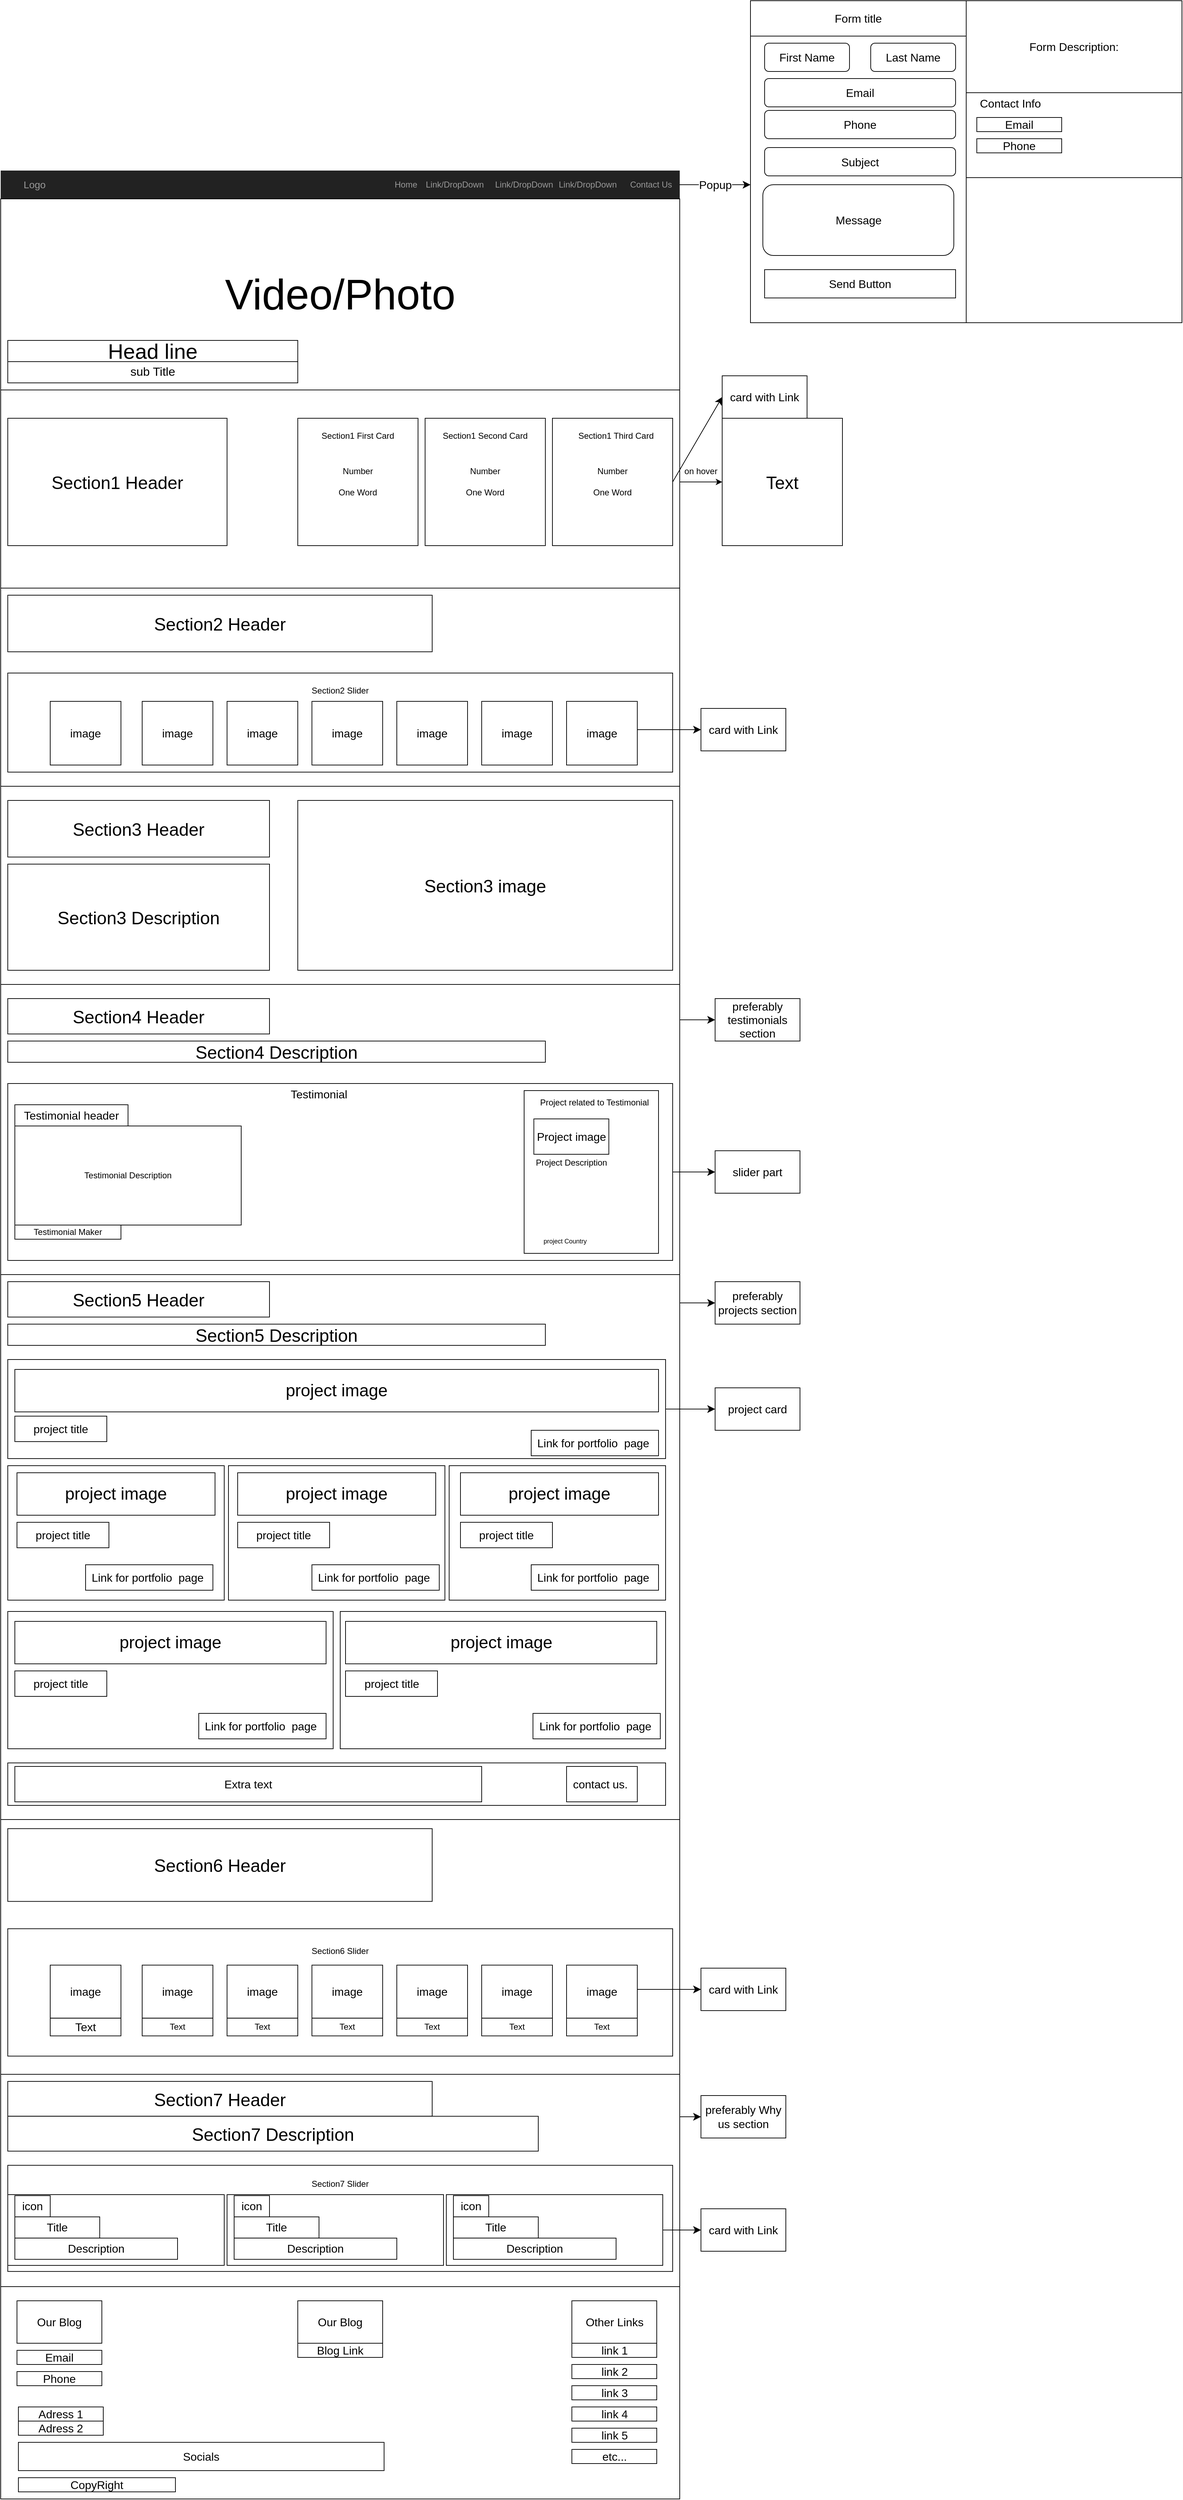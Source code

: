 <mxfile version="22.1.11" type="github" pages="11">
  <diagram name="Home" id="c9db0220-8083-56f3-ca83-edcdcd058819">
    <mxGraphModel dx="1760" dy="2621.5" grid="1" gridSize="10" guides="1" tooltips="1" connect="1" arrows="1" fold="1" page="1" pageScale="1.5" pageWidth="826" pageHeight="1169" background="none" math="0" shadow="0">
      <root>
        <mxCell id="0" style=";html=1;" />
        <mxCell id="1" style=";html=1;" parent="0" />
        <mxCell id="VCY9GqiXUEpefrx1hYuS-7" value="" style="html=1;shadow=0;dashed=0;shape=mxgraph.bootstrap.rect;fillColor=#222222;strokeColor=none;whiteSpace=wrap;rounded=0;fontSize=12;fontColor=#000000;align=center;" parent="1" vertex="1">
          <mxGeometry width="960" height="40" as="geometry" />
        </mxCell>
        <mxCell id="VCY9GqiXUEpefrx1hYuS-8" value="Logo" style="html=1;shadow=0;dashed=0;fillColor=none;strokeColor=none;shape=mxgraph.bootstrap.rect;fontColor=#999999;fontSize=14;whiteSpace=wrap;" parent="VCY9GqiXUEpefrx1hYuS-7" vertex="1">
          <mxGeometry width="96" height="40" as="geometry" />
        </mxCell>
        <mxCell id="VCY9GqiXUEpefrx1hYuS-9" value="Home" style="html=1;shadow=0;dashed=0;fillColor=none;strokeColor=none;shape=mxgraph.bootstrap.rect;fontColor=#999999;whiteSpace=wrap;" parent="VCY9GqiXUEpefrx1hYuS-7" vertex="1">
          <mxGeometry x="549.998" width="45.913" height="40" as="geometry" />
        </mxCell>
        <mxCell id="VCY9GqiXUEpefrx1hYuS-10" value="Contact Us" style="html=1;shadow=0;dashed=0;fillColor=none;strokeColor=none;shape=mxgraph.bootstrap.rect;fontColor=#999999;whiteSpace=wrap;" parent="VCY9GqiXUEpefrx1hYuS-7" vertex="1">
          <mxGeometry x="880" width="79.34" height="40" as="geometry" />
        </mxCell>
        <mxCell id="VCY9GqiXUEpefrx1hYuS-11" value="Link/DropDown" style="html=1;shadow=0;dashed=0;fillColor=none;strokeColor=none;shape=mxgraph.bootstrap.rect;fontColor=#999999;whiteSpace=wrap;" parent="VCY9GqiXUEpefrx1hYuS-7" vertex="1">
          <mxGeometry x="700" width="80" height="40" as="geometry" />
        </mxCell>
        <mxCell id="VCY9GqiXUEpefrx1hYuS-12" value="Link/DropDown" style="html=1;shadow=0;dashed=0;fillColor=none;strokeColor=none;shape=mxgraph.bootstrap.rect;fontColor=#999999;whiteSpace=wrap;" parent="VCY9GqiXUEpefrx1hYuS-7" vertex="1">
          <mxGeometry x="790" width="80" height="40" as="geometry" />
        </mxCell>
        <mxCell id="VCY9GqiXUEpefrx1hYuS-13" value="Link/DropDown" style="html=1;shadow=0;dashed=0;fillColor=none;strokeColor=none;shape=mxgraph.bootstrap.rect;fontColor=#999999;whiteSpace=wrap;" parent="VCY9GqiXUEpefrx1hYuS-7" vertex="1">
          <mxGeometry x="600" width="84.09" height="40" as="geometry" />
        </mxCell>
        <mxCell id="VCY9GqiXUEpefrx1hYuS-21" value="" style="rounded=0;whiteSpace=wrap;html=1;" parent="1" vertex="1">
          <mxGeometry y="1560" width="960" height="770" as="geometry" />
        </mxCell>
        <mxCell id="VCY9GqiXUEpefrx1hYuS-26" value="" style="endArrow=classic;html=1;rounded=0;exitX=1;exitY=0.5;exitDx=0;exitDy=0;" parent="1" source="VCY9GqiXUEpefrx1hYuS-25" edge="1">
          <mxGeometry width="50" height="50" relative="1" as="geometry">
            <mxPoint x="860" y="350" as="sourcePoint" />
            <mxPoint x="1020" y="440" as="targetPoint" />
          </mxGeometry>
        </mxCell>
        <mxCell id="VCY9GqiXUEpefrx1hYuS-27" value="on hover" style="text;html=1;strokeColor=none;fillColor=none;align=center;verticalAlign=middle;whiteSpace=wrap;rounded=0;" parent="1" vertex="1">
          <mxGeometry x="960" y="410" width="60" height="30" as="geometry" />
        </mxCell>
        <mxCell id="VCY9GqiXUEpefrx1hYuS-75" value="" style="group" parent="1" vertex="1" connectable="0">
          <mxGeometry y="1150" width="960" height="410" as="geometry" />
        </mxCell>
        <mxCell id="VCY9GqiXUEpefrx1hYuS-20" value="" style="rounded=0;whiteSpace=wrap;html=1;" parent="VCY9GqiXUEpefrx1hYuS-75" vertex="1">
          <mxGeometry width="960" height="410" as="geometry" />
        </mxCell>
        <mxCell id="VCY9GqiXUEpefrx1hYuS-53" value="&lt;font style=&quot;font-size: 25px;&quot;&gt;Section4 Header&lt;br&gt;&lt;/font&gt;" style="rounded=0;whiteSpace=wrap;html=1;" parent="VCY9GqiXUEpefrx1hYuS-75" vertex="1">
          <mxGeometry x="10" y="20" width="370" height="50" as="geometry" />
        </mxCell>
        <mxCell id="VCY9GqiXUEpefrx1hYuS-54" value="&lt;font style=&quot;font-size: 25px;&quot;&gt;Section4 Description&lt;br&gt;&lt;/font&gt;" style="rounded=0;whiteSpace=wrap;html=1;" parent="VCY9GqiXUEpefrx1hYuS-75" vertex="1">
          <mxGeometry x="10" y="80" width="760" height="30" as="geometry" />
        </mxCell>
        <mxCell id="VCY9GqiXUEpefrx1hYuS-74" value="" style="group" parent="VCY9GqiXUEpefrx1hYuS-75" vertex="1" connectable="0">
          <mxGeometry x="10" y="140" width="950" height="250" as="geometry" />
        </mxCell>
        <mxCell id="VCY9GqiXUEpefrx1hYuS-55" value="&lt;font style=&quot;font-size: 25px;&quot;&gt;&lt;br&gt;&lt;/font&gt;" style="rounded=0;whiteSpace=wrap;html=1;" parent="VCY9GqiXUEpefrx1hYuS-74" vertex="1">
          <mxGeometry width="940" height="250" as="geometry" />
        </mxCell>
        <mxCell id="VCY9GqiXUEpefrx1hYuS-56" value="Testimonial" style="text;html=1;strokeColor=none;fillColor=none;align=center;verticalAlign=middle;whiteSpace=wrap;rounded=0;fontSize=16;" parent="VCY9GqiXUEpefrx1hYuS-74" vertex="1">
          <mxGeometry x="380" width="120" height="30" as="geometry" />
        </mxCell>
        <mxCell id="VCY9GqiXUEpefrx1hYuS-72" value="" style="group" parent="VCY9GqiXUEpefrx1hYuS-74" vertex="1" connectable="0">
          <mxGeometry x="730" y="10" width="220" height="230" as="geometry" />
        </mxCell>
        <mxCell id="VCY9GqiXUEpefrx1hYuS-62" value="" style="rounded=0;whiteSpace=wrap;html=1;fontSize=12;" parent="VCY9GqiXUEpefrx1hYuS-72" vertex="1">
          <mxGeometry width="190" height="230" as="geometry" />
        </mxCell>
        <mxCell id="VCY9GqiXUEpefrx1hYuS-63" value="&lt;font style=&quot;font-size: 12px;&quot;&gt;Project related to Testimonial&lt;/font&gt;" style="text;html=1;strokeColor=none;fillColor=none;align=center;verticalAlign=middle;whiteSpace=wrap;rounded=0;fontSize=16;" parent="VCY9GqiXUEpefrx1hYuS-72" vertex="1">
          <mxGeometry x="17.5" width="162.5" height="30" as="geometry" />
        </mxCell>
        <mxCell id="VCY9GqiXUEpefrx1hYuS-65" value="&lt;font style=&quot;font-size: 12px;&quot;&gt;Project Description&lt;/font&gt;" style="text;html=1;strokeColor=none;fillColor=none;align=center;verticalAlign=middle;whiteSpace=wrap;rounded=0;fontSize=16;" parent="VCY9GqiXUEpefrx1hYuS-72" vertex="1">
          <mxGeometry x="13.75" y="90" width="106.25" height="20" as="geometry" />
        </mxCell>
        <mxCell id="VCY9GqiXUEpefrx1hYuS-66" value="&lt;font style=&quot;font-size: 9px;&quot;&gt;project Country&lt;/font&gt;" style="text;html=1;strokeColor=none;fillColor=none;align=center;verticalAlign=middle;whiteSpace=wrap;rounded=0;fontSize=16;" parent="VCY9GqiXUEpefrx1hYuS-72" vertex="1">
          <mxGeometry x="10" y="200" width="96.25" height="20" as="geometry" />
        </mxCell>
        <mxCell id="VCY9GqiXUEpefrx1hYuS-67" value="Project image" style="rounded=0;whiteSpace=wrap;html=1;fontSize=16;" parent="VCY9GqiXUEpefrx1hYuS-72" vertex="1">
          <mxGeometry x="13.75" y="40" width="106" height="50" as="geometry" />
        </mxCell>
        <mxCell id="VCY9GqiXUEpefrx1hYuS-73" value="" style="group" parent="VCY9GqiXUEpefrx1hYuS-74" vertex="1" connectable="0">
          <mxGeometry x="10" y="30" width="320" height="190" as="geometry" />
        </mxCell>
        <mxCell id="VCY9GqiXUEpefrx1hYuS-58" value="Testimonial header" style="rounded=0;whiteSpace=wrap;html=1;fontSize=16;" parent="VCY9GqiXUEpefrx1hYuS-73" vertex="1">
          <mxGeometry width="160" height="30" as="geometry" />
        </mxCell>
        <mxCell id="VCY9GqiXUEpefrx1hYuS-59" value="Testimonial Description" style="rounded=0;whiteSpace=wrap;html=1;fontSize=12;" parent="VCY9GqiXUEpefrx1hYuS-73" vertex="1">
          <mxGeometry y="30" width="320" height="140" as="geometry" />
        </mxCell>
        <mxCell id="VCY9GqiXUEpefrx1hYuS-60" value="Testimonial Maker" style="rounded=0;whiteSpace=wrap;html=1;fontSize=12;" parent="VCY9GqiXUEpefrx1hYuS-73" vertex="1">
          <mxGeometry y="170" width="150" height="20" as="geometry" />
        </mxCell>
        <mxCell id="VCY9GqiXUEpefrx1hYuS-76" value="" style="group" parent="1" vertex="1" connectable="0">
          <mxGeometry y="870" width="960" height="280" as="geometry" />
        </mxCell>
        <mxCell id="VCY9GqiXUEpefrx1hYuS-19" value="" style="rounded=0;whiteSpace=wrap;html=1;" parent="VCY9GqiXUEpefrx1hYuS-76" vertex="1">
          <mxGeometry width="960" height="280" as="geometry" />
        </mxCell>
        <mxCell id="VCY9GqiXUEpefrx1hYuS-52" value="&lt;font style=&quot;font-size: 25px;&quot;&gt;Section3 image&lt;br&gt;&lt;/font&gt;" style="rounded=0;whiteSpace=wrap;html=1;" parent="VCY9GqiXUEpefrx1hYuS-76" vertex="1">
          <mxGeometry x="420" y="20" width="530" height="240" as="geometry" />
        </mxCell>
        <mxCell id="VCY9GqiXUEpefrx1hYuS-77" value="" style="group" parent="VCY9GqiXUEpefrx1hYuS-76" vertex="1" connectable="0">
          <mxGeometry x="10" y="20" width="370" height="240" as="geometry" />
        </mxCell>
        <mxCell id="VCY9GqiXUEpefrx1hYuS-50" value="&lt;font style=&quot;font-size: 25px;&quot;&gt;Section3 Header&lt;br&gt;&lt;/font&gt;" style="rounded=0;whiteSpace=wrap;html=1;" parent="VCY9GqiXUEpefrx1hYuS-77" vertex="1">
          <mxGeometry width="370" height="80" as="geometry" />
        </mxCell>
        <mxCell id="VCY9GqiXUEpefrx1hYuS-51" value="&lt;font style=&quot;font-size: 25px;&quot;&gt;Section3 Description&lt;br&gt;&lt;/font&gt;" style="rounded=0;whiteSpace=wrap;html=1;" parent="VCY9GqiXUEpefrx1hYuS-77" vertex="1">
          <mxGeometry y="90" width="370" height="150" as="geometry" />
        </mxCell>
        <mxCell id="VCY9GqiXUEpefrx1hYuS-78" value="" style="group" parent="1" vertex="1" connectable="0">
          <mxGeometry y="590" width="960" height="380" as="geometry" />
        </mxCell>
        <mxCell id="VCY9GqiXUEpefrx1hYuS-18" value="" style="rounded=0;whiteSpace=wrap;html=1;" parent="VCY9GqiXUEpefrx1hYuS-78" vertex="1">
          <mxGeometry width="960" height="280" as="geometry" />
        </mxCell>
        <mxCell id="VCY9GqiXUEpefrx1hYuS-38" value="&lt;font style=&quot;font-size: 25px;&quot;&gt;Section2 Header&lt;br&gt;&lt;/font&gt;" style="rounded=0;whiteSpace=wrap;html=1;" parent="VCY9GqiXUEpefrx1hYuS-78" vertex="1">
          <mxGeometry x="10" y="10" width="600" height="80" as="geometry" />
        </mxCell>
        <mxCell id="VCY9GqiXUEpefrx1hYuS-39" value="&lt;font style=&quot;font-size: 25px;&quot;&gt;&lt;br&gt;&lt;/font&gt;" style="rounded=0;whiteSpace=wrap;html=1;" parent="VCY9GqiXUEpefrx1hYuS-78" vertex="1">
          <mxGeometry x="10" y="120" width="940" height="140" as="geometry" />
        </mxCell>
        <mxCell id="VCY9GqiXUEpefrx1hYuS-40" value="Section2 Slider" style="text;html=1;strokeColor=none;fillColor=none;align=center;verticalAlign=middle;whiteSpace=wrap;rounded=0;" parent="VCY9GqiXUEpefrx1hYuS-78" vertex="1">
          <mxGeometry x="430" y="130" width="100" height="30" as="geometry" />
        </mxCell>
        <mxCell id="VCY9GqiXUEpefrx1hYuS-41" value="&lt;font style=&quot;font-size: 16px;&quot;&gt;image&lt;/font&gt;" style="rounded=0;whiteSpace=wrap;html=1;" parent="VCY9GqiXUEpefrx1hYuS-78" vertex="1">
          <mxGeometry x="70" y="160" width="100" height="90" as="geometry" />
        </mxCell>
        <mxCell id="VCY9GqiXUEpefrx1hYuS-43" value="&lt;font style=&quot;font-size: 16px;&quot;&gt;image&lt;/font&gt;" style="rounded=0;whiteSpace=wrap;html=1;" parent="VCY9GqiXUEpefrx1hYuS-78" vertex="1">
          <mxGeometry x="200" y="160" width="100" height="90" as="geometry" />
        </mxCell>
        <mxCell id="VCY9GqiXUEpefrx1hYuS-44" value="&lt;font style=&quot;font-size: 16px;&quot;&gt;image&lt;/font&gt;" style="rounded=0;whiteSpace=wrap;html=1;" parent="VCY9GqiXUEpefrx1hYuS-78" vertex="1">
          <mxGeometry x="320" y="160" width="100" height="90" as="geometry" />
        </mxCell>
        <mxCell id="VCY9GqiXUEpefrx1hYuS-45" value="&lt;font style=&quot;font-size: 16px;&quot;&gt;image&lt;/font&gt;" style="rounded=0;whiteSpace=wrap;html=1;" parent="VCY9GqiXUEpefrx1hYuS-78" vertex="1">
          <mxGeometry x="440" y="160" width="100" height="90" as="geometry" />
        </mxCell>
        <mxCell id="VCY9GqiXUEpefrx1hYuS-46" value="&lt;font style=&quot;font-size: 16px;&quot;&gt;image&lt;/font&gt;" style="rounded=0;whiteSpace=wrap;html=1;" parent="VCY9GqiXUEpefrx1hYuS-78" vertex="1">
          <mxGeometry x="800" y="160" width="100" height="90" as="geometry" />
        </mxCell>
        <mxCell id="VCY9GqiXUEpefrx1hYuS-48" value="&lt;font style=&quot;font-size: 16px;&quot;&gt;image&lt;/font&gt;" style="rounded=0;whiteSpace=wrap;html=1;" parent="VCY9GqiXUEpefrx1hYuS-78" vertex="1">
          <mxGeometry x="560" y="160" width="100" height="90" as="geometry" />
        </mxCell>
        <mxCell id="VCY9GqiXUEpefrx1hYuS-49" value="&lt;font style=&quot;font-size: 16px;&quot;&gt;image&lt;/font&gt;" style="rounded=0;whiteSpace=wrap;html=1;" parent="VCY9GqiXUEpefrx1hYuS-78" vertex="1">
          <mxGeometry x="680" y="160" width="100" height="90" as="geometry" />
        </mxCell>
        <mxCell id="VCY9GqiXUEpefrx1hYuS-79" value="" style="group" parent="1" vertex="1" connectable="0">
          <mxGeometry y="310" width="960" height="280" as="geometry" />
        </mxCell>
        <mxCell id="VCY9GqiXUEpefrx1hYuS-84" value="" style="group" parent="VCY9GqiXUEpefrx1hYuS-79" vertex="1" connectable="0">
          <mxGeometry width="960" height="280" as="geometry" />
        </mxCell>
        <mxCell id="VCY9GqiXUEpefrx1hYuS-17" value="" style="rounded=0;whiteSpace=wrap;html=1;" parent="VCY9GqiXUEpefrx1hYuS-84" vertex="1">
          <mxGeometry width="960" height="280" as="geometry" />
        </mxCell>
        <mxCell id="VCY9GqiXUEpefrx1hYuS-22" value="&lt;font style=&quot;font-size: 25px;&quot;&gt;Section1 Header&lt;br&gt;&lt;/font&gt;" style="rounded=0;whiteSpace=wrap;html=1;" parent="VCY9GqiXUEpefrx1hYuS-84" vertex="1">
          <mxGeometry x="10" y="40" width="310" height="180" as="geometry" />
        </mxCell>
        <mxCell id="VCY9GqiXUEpefrx1hYuS-83" value="" style="group" parent="VCY9GqiXUEpefrx1hYuS-84" vertex="1" connectable="0">
          <mxGeometry x="420" y="40" width="530" height="180" as="geometry" />
        </mxCell>
        <mxCell id="VCY9GqiXUEpefrx1hYuS-80" value="" style="group" parent="VCY9GqiXUEpefrx1hYuS-83" vertex="1" connectable="0">
          <mxGeometry width="170" height="180" as="geometry" />
        </mxCell>
        <mxCell id="VCY9GqiXUEpefrx1hYuS-23" value="&lt;font style=&quot;font-size: 25px;&quot;&gt;&lt;br&gt;&lt;/font&gt;" style="rounded=0;whiteSpace=wrap;html=1;" parent="VCY9GqiXUEpefrx1hYuS-80" vertex="1">
          <mxGeometry width="170" height="180" as="geometry" />
        </mxCell>
        <mxCell id="VCY9GqiXUEpefrx1hYuS-31" value="Section1 First Card" style="text;html=1;strokeColor=none;fillColor=none;align=center;verticalAlign=middle;whiteSpace=wrap;rounded=0;" parent="VCY9GqiXUEpefrx1hYuS-80" vertex="1">
          <mxGeometry x="15" y="10" width="140" height="30" as="geometry" />
        </mxCell>
        <mxCell id="VCY9GqiXUEpefrx1hYuS-32" value="Number" style="text;html=1;strokeColor=none;fillColor=none;align=center;verticalAlign=middle;whiteSpace=wrap;rounded=0;" parent="VCY9GqiXUEpefrx1hYuS-80" vertex="1">
          <mxGeometry x="55" y="60" width="60" height="30" as="geometry" />
        </mxCell>
        <mxCell id="VCY9GqiXUEpefrx1hYuS-33" value="One Word" style="text;html=1;strokeColor=none;fillColor=none;align=center;verticalAlign=middle;whiteSpace=wrap;rounded=0;" parent="VCY9GqiXUEpefrx1hYuS-80" vertex="1">
          <mxGeometry x="55" y="90" width="60" height="30" as="geometry" />
        </mxCell>
        <mxCell id="VCY9GqiXUEpefrx1hYuS-81" value="" style="group" parent="VCY9GqiXUEpefrx1hYuS-83" vertex="1" connectable="0">
          <mxGeometry x="180" width="170" height="180" as="geometry" />
        </mxCell>
        <mxCell id="VCY9GqiXUEpefrx1hYuS-24" value="&lt;font style=&quot;font-size: 25px;&quot;&gt;&lt;br&gt;&lt;/font&gt;" style="rounded=0;whiteSpace=wrap;html=1;" parent="VCY9GqiXUEpefrx1hYuS-81" vertex="1">
          <mxGeometry width="170" height="180" as="geometry" />
        </mxCell>
        <mxCell id="VCY9GqiXUEpefrx1hYuS-30" value="Section1 Second Card" style="text;html=1;strokeColor=none;fillColor=none;align=center;verticalAlign=middle;whiteSpace=wrap;rounded=0;" parent="VCY9GqiXUEpefrx1hYuS-81" vertex="1">
          <mxGeometry x="15" y="10" width="140" height="30" as="geometry" />
        </mxCell>
        <mxCell id="VCY9GqiXUEpefrx1hYuS-34" value="One Word" style="text;html=1;strokeColor=none;fillColor=none;align=center;verticalAlign=middle;whiteSpace=wrap;rounded=0;" parent="VCY9GqiXUEpefrx1hYuS-81" vertex="1">
          <mxGeometry x="55" y="90" width="60" height="30" as="geometry" />
        </mxCell>
        <mxCell id="VCY9GqiXUEpefrx1hYuS-35" value="Number" style="text;html=1;strokeColor=none;fillColor=none;align=center;verticalAlign=middle;whiteSpace=wrap;rounded=0;" parent="VCY9GqiXUEpefrx1hYuS-81" vertex="1">
          <mxGeometry x="55" y="60" width="60" height="30" as="geometry" />
        </mxCell>
        <mxCell id="VCY9GqiXUEpefrx1hYuS-82" value="" style="group" parent="VCY9GqiXUEpefrx1hYuS-83" vertex="1" connectable="0">
          <mxGeometry x="360" width="170" height="180" as="geometry" />
        </mxCell>
        <mxCell id="VCY9GqiXUEpefrx1hYuS-25" value="&lt;font style=&quot;&quot;&gt;&lt;br&gt;&lt;/font&gt;" style="rounded=0;whiteSpace=wrap;html=1;" parent="VCY9GqiXUEpefrx1hYuS-82" vertex="1">
          <mxGeometry width="170" height="180" as="geometry" />
        </mxCell>
        <mxCell id="VCY9GqiXUEpefrx1hYuS-29" value="Section1 Third Card" style="text;html=1;strokeColor=none;fillColor=none;align=center;verticalAlign=middle;whiteSpace=wrap;rounded=0;" parent="VCY9GqiXUEpefrx1hYuS-82" vertex="1">
          <mxGeometry x="20" y="10" width="140" height="30" as="geometry" />
        </mxCell>
        <mxCell id="VCY9GqiXUEpefrx1hYuS-36" value="One Word" style="text;html=1;strokeColor=none;fillColor=none;align=center;verticalAlign=middle;whiteSpace=wrap;rounded=0;" parent="VCY9GqiXUEpefrx1hYuS-82" vertex="1">
          <mxGeometry x="55" y="90" width="60" height="30" as="geometry" />
        </mxCell>
        <mxCell id="VCY9GqiXUEpefrx1hYuS-37" value="Number" style="text;html=1;strokeColor=none;fillColor=none;align=center;verticalAlign=middle;whiteSpace=wrap;rounded=0;" parent="VCY9GqiXUEpefrx1hYuS-82" vertex="1">
          <mxGeometry x="55" y="60" width="60" height="30" as="geometry" />
        </mxCell>
        <mxCell id="VCY9GqiXUEpefrx1hYuS-87" value="" style="group" parent="1" vertex="1" connectable="0">
          <mxGeometry y="40" width="960" height="270" as="geometry" />
        </mxCell>
        <mxCell id="VCY9GqiXUEpefrx1hYuS-14" value="&lt;font style=&quot;font-size: 60px;&quot;&gt;Video/Photo&lt;/font&gt;" style="rounded=0;whiteSpace=wrap;html=1;" parent="VCY9GqiXUEpefrx1hYuS-87" vertex="1">
          <mxGeometry width="960" height="270" as="geometry" />
        </mxCell>
        <mxCell id="VCY9GqiXUEpefrx1hYuS-88" value="" style="group" parent="VCY9GqiXUEpefrx1hYuS-87" vertex="1" connectable="0">
          <mxGeometry x="10" y="200" width="410" height="60" as="geometry" />
        </mxCell>
        <mxCell id="VCY9GqiXUEpefrx1hYuS-15" value="&lt;font style=&quot;font-size: 30px;&quot;&gt;Head line&lt;/font&gt;" style="rounded=0;whiteSpace=wrap;html=1;" parent="VCY9GqiXUEpefrx1hYuS-88" vertex="1">
          <mxGeometry width="410" height="30" as="geometry" />
        </mxCell>
        <mxCell id="VCY9GqiXUEpefrx1hYuS-16" value="&lt;font style=&quot;font-size: 17px;&quot;&gt;sub Title&lt;/font&gt;" style="rounded=0;whiteSpace=wrap;html=1;" parent="VCY9GqiXUEpefrx1hYuS-88" vertex="1">
          <mxGeometry y="30" width="410" height="30" as="geometry" />
        </mxCell>
        <mxCell id="VCY9GqiXUEpefrx1hYuS-106" value="" style="endArrow=classic;html=1;rounded=0;fontSize=12;startSize=8;endSize=8;curved=1;" parent="1" edge="1">
          <mxGeometry width="50" height="50" relative="1" as="geometry">
            <mxPoint x="960" y="1200" as="sourcePoint" />
            <mxPoint x="1010" y="1200" as="targetPoint" />
          </mxGeometry>
        </mxCell>
        <mxCell id="VCY9GqiXUEpefrx1hYuS-107" value="preferably testimonials section" style="rounded=0;whiteSpace=wrap;html=1;fontSize=16;" parent="1" vertex="1">
          <mxGeometry x="1010" y="1170" width="120" height="60" as="geometry" />
        </mxCell>
        <mxCell id="VCY9GqiXUEpefrx1hYuS-108" value="&lt;font style=&quot;font-size: 25px;&quot;&gt;Section5 Header&lt;br&gt;&lt;/font&gt;" style="rounded=0;whiteSpace=wrap;html=1;" parent="1" vertex="1">
          <mxGeometry x="10" y="1570" width="370" height="50" as="geometry" />
        </mxCell>
        <mxCell id="VCY9GqiXUEpefrx1hYuS-109" value="&lt;font style=&quot;font-size: 25px;&quot;&gt;Section5 Description&lt;br&gt;&lt;/font&gt;" style="rounded=0;whiteSpace=wrap;html=1;" parent="1" vertex="1">
          <mxGeometry x="10" y="1630" width="760" height="30" as="geometry" />
        </mxCell>
        <mxCell id="VCY9GqiXUEpefrx1hYuS-110" value="" style="rounded=0;whiteSpace=wrap;html=1;fontSize=16;" parent="1" vertex="1">
          <mxGeometry x="10" y="1680" width="930" height="140" as="geometry" />
        </mxCell>
        <mxCell id="VCY9GqiXUEpefrx1hYuS-111" value="" style="rounded=0;whiteSpace=wrap;html=1;fontSize=16;" parent="1" vertex="1">
          <mxGeometry x="10" y="2036" width="460" height="194" as="geometry" />
        </mxCell>
        <mxCell id="VCY9GqiXUEpefrx1hYuS-112" value="" style="rounded=0;whiteSpace=wrap;html=1;fontSize=16;" parent="1" vertex="1">
          <mxGeometry x="480" y="2036" width="460" height="194" as="geometry" />
        </mxCell>
        <mxCell id="VCY9GqiXUEpefrx1hYuS-113" value="" style="rounded=0;whiteSpace=wrap;html=1;fontSize=16;" parent="1" vertex="1">
          <mxGeometry x="10" y="1830" width="306" height="190" as="geometry" />
        </mxCell>
        <mxCell id="VCY9GqiXUEpefrx1hYuS-114" value="" style="rounded=0;whiteSpace=wrap;html=1;fontSize=16;" parent="1" vertex="1">
          <mxGeometry x="634" y="1830" width="306" height="190" as="geometry" />
        </mxCell>
        <mxCell id="VCY9GqiXUEpefrx1hYuS-115" value="" style="rounded=0;whiteSpace=wrap;html=1;fontSize=16;" parent="1" vertex="1">
          <mxGeometry x="322" y="1830" width="306" height="190" as="geometry" />
        </mxCell>
        <mxCell id="VCY9GqiXUEpefrx1hYuS-116" value="&lt;font style=&quot;font-size: 25px;&quot;&gt;&lt;br&gt;&lt;/font&gt;" style="rounded=0;whiteSpace=wrap;html=1;" parent="1" vertex="1">
          <mxGeometry x="10" y="2250" width="930" height="60" as="geometry" />
        </mxCell>
        <mxCell id="VCY9GqiXUEpefrx1hYuS-117" value="contact us.&amp;nbsp;" style="rounded=0;whiteSpace=wrap;html=1;fontSize=16;" parent="1" vertex="1">
          <mxGeometry x="800" y="2255" width="100" height="50" as="geometry" />
        </mxCell>
        <mxCell id="VCY9GqiXUEpefrx1hYuS-118" value="Extra text" style="rounded=0;whiteSpace=wrap;html=1;fontSize=16;" parent="1" vertex="1">
          <mxGeometry x="20" y="2255" width="660" height="50" as="geometry" />
        </mxCell>
        <mxCell id="VCY9GqiXUEpefrx1hYuS-123" value="" style="endArrow=classic;html=1;rounded=0;fontSize=12;startSize=8;endSize=8;curved=1;" parent="1" edge="1">
          <mxGeometry width="50" height="50" relative="1" as="geometry">
            <mxPoint x="960" y="1600" as="sourcePoint" />
            <mxPoint x="1010" y="1600" as="targetPoint" />
          </mxGeometry>
        </mxCell>
        <mxCell id="VCY9GqiXUEpefrx1hYuS-124" value="preferably projects section" style="rounded=0;whiteSpace=wrap;html=1;fontSize=16;" parent="1" vertex="1">
          <mxGeometry x="1010" y="1570" width="120" height="60" as="geometry" />
        </mxCell>
        <mxCell id="VCY9GqiXUEpefrx1hYuS-127" value="" style="group" parent="1" vertex="1" connectable="0">
          <mxGeometry x="1010" y="1385" width="120" height="60" as="geometry" />
        </mxCell>
        <mxCell id="VCY9GqiXUEpefrx1hYuS-68" value="" style="endArrow=classic;html=1;rounded=0;fontSize=12;startSize=8;endSize=8;curved=1;exitX=1;exitY=0.5;exitDx=0;exitDy=0;" parent="VCY9GqiXUEpefrx1hYuS-127" source="VCY9GqiXUEpefrx1hYuS-55" edge="1">
          <mxGeometry width="50" height="50" relative="1" as="geometry">
            <mxPoint x="-90" y="45" as="sourcePoint" />
            <mxPoint y="30" as="targetPoint" />
          </mxGeometry>
        </mxCell>
        <mxCell id="VCY9GqiXUEpefrx1hYuS-69" value="slider part" style="rounded=0;whiteSpace=wrap;html=1;fontSize=16;" parent="VCY9GqiXUEpefrx1hYuS-127" vertex="1">
          <mxGeometry width="120" height="60" as="geometry" />
        </mxCell>
        <mxCell id="VCY9GqiXUEpefrx1hYuS-128" value="" style="group" parent="1" vertex="1" connectable="0">
          <mxGeometry x="1010" y="1720" width="120" height="60" as="geometry" />
        </mxCell>
        <mxCell id="VCY9GqiXUEpefrx1hYuS-129" value="" style="endArrow=classic;html=1;rounded=0;fontSize=12;startSize=8;endSize=8;curved=1;exitX=1;exitY=0.5;exitDx=0;exitDy=0;" parent="VCY9GqiXUEpefrx1hYuS-128" source="VCY9GqiXUEpefrx1hYuS-110" edge="1">
          <mxGeometry width="50" height="50" relative="1" as="geometry">
            <mxPoint x="-90" y="45" as="sourcePoint" />
            <mxPoint y="30" as="targetPoint" />
          </mxGeometry>
        </mxCell>
        <mxCell id="VCY9GqiXUEpefrx1hYuS-130" value="project card" style="rounded=0;whiteSpace=wrap;html=1;fontSize=16;" parent="VCY9GqiXUEpefrx1hYuS-128" vertex="1">
          <mxGeometry width="120" height="60" as="geometry" />
        </mxCell>
        <mxCell id="VCY9GqiXUEpefrx1hYuS-131" value="&lt;font style=&quot;font-size: 24px;&quot;&gt;project image&lt;/font&gt;" style="rounded=0;whiteSpace=wrap;html=1;fontSize=16;" parent="1" vertex="1">
          <mxGeometry x="20" y="1694" width="910" height="60" as="geometry" />
        </mxCell>
        <mxCell id="VCY9GqiXUEpefrx1hYuS-133" value="project title" style="rounded=0;whiteSpace=wrap;html=1;fontSize=16;" parent="1" vertex="1">
          <mxGeometry x="20" y="1760" width="130" height="36" as="geometry" />
        </mxCell>
        <mxCell id="VCY9GqiXUEpefrx1hYuS-134" value="Link for&amp;nbsp;portfolio&amp;nbsp; page&amp;nbsp;" style="rounded=0;whiteSpace=wrap;html=1;fontSize=16;" parent="1" vertex="1">
          <mxGeometry x="750" y="1780" width="180" height="36" as="geometry" />
        </mxCell>
        <mxCell id="VCY9GqiXUEpefrx1hYuS-135" value="&lt;font style=&quot;font-size: 24px;&quot;&gt;project image&lt;/font&gt;" style="rounded=0;whiteSpace=wrap;html=1;fontSize=16;" parent="1" vertex="1">
          <mxGeometry x="23" y="1840" width="280" height="60" as="geometry" />
        </mxCell>
        <mxCell id="VCY9GqiXUEpefrx1hYuS-136" value="&lt;font style=&quot;font-size: 24px;&quot;&gt;project image&lt;/font&gt;" style="rounded=0;whiteSpace=wrap;html=1;fontSize=16;" parent="1" vertex="1">
          <mxGeometry x="335" y="1840" width="280" height="60" as="geometry" />
        </mxCell>
        <mxCell id="VCY9GqiXUEpefrx1hYuS-137" value="&lt;font style=&quot;font-size: 24px;&quot;&gt;project image&lt;/font&gt;" style="rounded=0;whiteSpace=wrap;html=1;fontSize=16;" parent="1" vertex="1">
          <mxGeometry x="650" y="1840" width="280" height="60" as="geometry" />
        </mxCell>
        <mxCell id="VCY9GqiXUEpefrx1hYuS-138" value="Link for&amp;nbsp;portfolio&amp;nbsp; page&amp;nbsp;" style="rounded=0;whiteSpace=wrap;html=1;fontSize=16;" parent="1" vertex="1">
          <mxGeometry x="750" y="1970" width="180" height="36" as="geometry" />
        </mxCell>
        <mxCell id="VCY9GqiXUEpefrx1hYuS-139" value="project title" style="rounded=0;whiteSpace=wrap;html=1;fontSize=16;" parent="1" vertex="1">
          <mxGeometry x="23" y="1910" width="130" height="36" as="geometry" />
        </mxCell>
        <mxCell id="VCY9GqiXUEpefrx1hYuS-140" value="project title" style="rounded=0;whiteSpace=wrap;html=1;fontSize=16;" parent="1" vertex="1">
          <mxGeometry x="335" y="1910" width="130" height="36" as="geometry" />
        </mxCell>
        <mxCell id="VCY9GqiXUEpefrx1hYuS-141" value="project title" style="rounded=0;whiteSpace=wrap;html=1;fontSize=16;" parent="1" vertex="1">
          <mxGeometry x="650" y="1910" width="130" height="36" as="geometry" />
        </mxCell>
        <mxCell id="VCY9GqiXUEpefrx1hYuS-142" value="Link for&amp;nbsp;portfolio&amp;nbsp; page&amp;nbsp;" style="rounded=0;whiteSpace=wrap;html=1;fontSize=16;" parent="1" vertex="1">
          <mxGeometry x="440" y="1970" width="180" height="36" as="geometry" />
        </mxCell>
        <mxCell id="VCY9GqiXUEpefrx1hYuS-143" value="Link for&amp;nbsp;portfolio&amp;nbsp; page&amp;nbsp;" style="rounded=0;whiteSpace=wrap;html=1;fontSize=16;" parent="1" vertex="1">
          <mxGeometry x="120" y="1970" width="180" height="36" as="geometry" />
        </mxCell>
        <mxCell id="VCY9GqiXUEpefrx1hYuS-144" value="Link for&amp;nbsp;portfolio&amp;nbsp; page&amp;nbsp;" style="rounded=0;whiteSpace=wrap;html=1;fontSize=16;" parent="1" vertex="1">
          <mxGeometry x="280" y="2180" width="180" height="36" as="geometry" />
        </mxCell>
        <mxCell id="VCY9GqiXUEpefrx1hYuS-145" value="&lt;font style=&quot;font-size: 24px;&quot;&gt;project image&lt;/font&gt;" style="rounded=0;whiteSpace=wrap;html=1;fontSize=16;" parent="1" vertex="1">
          <mxGeometry x="20" y="2050" width="440" height="60" as="geometry" />
        </mxCell>
        <mxCell id="VCY9GqiXUEpefrx1hYuS-146" value="project title" style="rounded=0;whiteSpace=wrap;html=1;fontSize=16;" parent="1" vertex="1">
          <mxGeometry x="20" y="2120" width="130" height="36" as="geometry" />
        </mxCell>
        <mxCell id="VCY9GqiXUEpefrx1hYuS-150" value="&lt;font style=&quot;font-size: 24px;&quot;&gt;project image&lt;/font&gt;" style="rounded=0;whiteSpace=wrap;html=1;fontSize=16;" parent="1" vertex="1">
          <mxGeometry x="487.5" y="2050" width="440" height="60" as="geometry" />
        </mxCell>
        <mxCell id="VCY9GqiXUEpefrx1hYuS-151" value="Link for&amp;nbsp;portfolio&amp;nbsp; page&amp;nbsp;" style="rounded=0;whiteSpace=wrap;html=1;fontSize=16;" parent="1" vertex="1">
          <mxGeometry x="752.5" y="2180" width="180" height="36" as="geometry" />
        </mxCell>
        <mxCell id="VCY9GqiXUEpefrx1hYuS-152" value="project title" style="rounded=0;whiteSpace=wrap;html=1;fontSize=16;" parent="1" vertex="1">
          <mxGeometry x="487.5" y="2120" width="130" height="36" as="geometry" />
        </mxCell>
        <mxCell id="VCY9GqiXUEpefrx1hYuS-153" value="" style="group" parent="1" vertex="1" connectable="0">
          <mxGeometry y="2330" width="960" height="360" as="geometry" />
        </mxCell>
        <mxCell id="VCY9GqiXUEpefrx1hYuS-154" value="" style="rounded=0;whiteSpace=wrap;html=1;" parent="VCY9GqiXUEpefrx1hYuS-153" vertex="1">
          <mxGeometry width="960" height="360" as="geometry" />
        </mxCell>
        <mxCell id="VCY9GqiXUEpefrx1hYuS-155" value="&lt;font style=&quot;font-size: 25px;&quot;&gt;Section6 Header&lt;br&gt;&lt;/font&gt;" style="rounded=0;whiteSpace=wrap;html=1;" parent="VCY9GqiXUEpefrx1hYuS-153" vertex="1">
          <mxGeometry x="10" y="12.857" width="600" height="102.857" as="geometry" />
        </mxCell>
        <mxCell id="VCY9GqiXUEpefrx1hYuS-156" value="&lt;font style=&quot;font-size: 25px;&quot;&gt;&lt;br&gt;&lt;/font&gt;" style="rounded=0;whiteSpace=wrap;html=1;" parent="VCY9GqiXUEpefrx1hYuS-153" vertex="1">
          <mxGeometry x="10" y="154.286" width="940" height="180" as="geometry" />
        </mxCell>
        <mxCell id="VCY9GqiXUEpefrx1hYuS-157" value="Section6&amp;nbsp;Slider" style="text;html=1;strokeColor=none;fillColor=none;align=center;verticalAlign=middle;whiteSpace=wrap;rounded=0;" parent="VCY9GqiXUEpefrx1hYuS-153" vertex="1">
          <mxGeometry x="430" y="167.143" width="100" height="38.571" as="geometry" />
        </mxCell>
        <mxCell id="VCY9GqiXUEpefrx1hYuS-158" value="&lt;font style=&quot;font-size: 16px;&quot;&gt;image&lt;/font&gt;" style="rounded=0;whiteSpace=wrap;html=1;" parent="VCY9GqiXUEpefrx1hYuS-153" vertex="1">
          <mxGeometry x="70" y="205.714" width="100" height="75" as="geometry" />
        </mxCell>
        <mxCell id="VCY9GqiXUEpefrx1hYuS-159" value="&lt;font style=&quot;font-size: 16px;&quot;&gt;image&lt;/font&gt;" style="rounded=0;whiteSpace=wrap;html=1;" parent="VCY9GqiXUEpefrx1hYuS-153" vertex="1">
          <mxGeometry x="200" y="205.714" width="100" height="75" as="geometry" />
        </mxCell>
        <mxCell id="VCY9GqiXUEpefrx1hYuS-160" value="&lt;font style=&quot;font-size: 16px;&quot;&gt;image&lt;/font&gt;" style="rounded=0;whiteSpace=wrap;html=1;" parent="VCY9GqiXUEpefrx1hYuS-153" vertex="1">
          <mxGeometry x="320" y="205.714" width="100" height="75" as="geometry" />
        </mxCell>
        <mxCell id="VCY9GqiXUEpefrx1hYuS-161" value="&lt;font style=&quot;font-size: 16px;&quot;&gt;image&lt;/font&gt;" style="rounded=0;whiteSpace=wrap;html=1;" parent="VCY9GqiXUEpefrx1hYuS-153" vertex="1">
          <mxGeometry x="440" y="205.714" width="100" height="75" as="geometry" />
        </mxCell>
        <mxCell id="VCY9GqiXUEpefrx1hYuS-162" value="&lt;font style=&quot;font-size: 16px;&quot;&gt;image&lt;/font&gt;" style="rounded=0;whiteSpace=wrap;html=1;" parent="VCY9GqiXUEpefrx1hYuS-153" vertex="1">
          <mxGeometry x="800" y="205.714" width="100" height="75" as="geometry" />
        </mxCell>
        <mxCell id="VCY9GqiXUEpefrx1hYuS-163" value="&lt;font style=&quot;font-size: 16px;&quot;&gt;image&lt;/font&gt;" style="rounded=0;whiteSpace=wrap;html=1;" parent="VCY9GqiXUEpefrx1hYuS-153" vertex="1">
          <mxGeometry x="560" y="205.714" width="100" height="75" as="geometry" />
        </mxCell>
        <mxCell id="VCY9GqiXUEpefrx1hYuS-164" value="&lt;font style=&quot;font-size: 16px;&quot;&gt;image&lt;/font&gt;" style="rounded=0;whiteSpace=wrap;html=1;" parent="VCY9GqiXUEpefrx1hYuS-153" vertex="1">
          <mxGeometry x="680" y="205.714" width="100" height="75" as="geometry" />
        </mxCell>
        <mxCell id="VCY9GqiXUEpefrx1hYuS-165" value="Text" style="rounded=0;whiteSpace=wrap;html=1;" parent="VCY9GqiXUEpefrx1hYuS-153" vertex="1">
          <mxGeometry x="440" y="280.714" width="100" height="25" as="geometry" />
        </mxCell>
        <mxCell id="VCY9GqiXUEpefrx1hYuS-166" value="Text&lt;br&gt;" style="rounded=0;whiteSpace=wrap;html=1;" parent="VCY9GqiXUEpefrx1hYuS-153" vertex="1">
          <mxGeometry x="560" y="280.714" width="100" height="25" as="geometry" />
        </mxCell>
        <mxCell id="VCY9GqiXUEpefrx1hYuS-167" value="Text&lt;br&gt;" style="rounded=0;whiteSpace=wrap;html=1;" parent="VCY9GqiXUEpefrx1hYuS-153" vertex="1">
          <mxGeometry x="680" y="280.714" width="100" height="25" as="geometry" />
        </mxCell>
        <mxCell id="VCY9GqiXUEpefrx1hYuS-168" value="Text" style="rounded=0;whiteSpace=wrap;html=1;" parent="VCY9GqiXUEpefrx1hYuS-153" vertex="1">
          <mxGeometry x="800" y="280.714" width="100" height="25" as="geometry" />
        </mxCell>
        <mxCell id="VCY9GqiXUEpefrx1hYuS-169" value="Text&lt;br&gt;" style="rounded=0;whiteSpace=wrap;html=1;" parent="VCY9GqiXUEpefrx1hYuS-153" vertex="1">
          <mxGeometry x="320" y="280.714" width="100" height="25" as="geometry" />
        </mxCell>
        <mxCell id="VCY9GqiXUEpefrx1hYuS-170" value="Text" style="rounded=0;whiteSpace=wrap;html=1;" parent="VCY9GqiXUEpefrx1hYuS-153" vertex="1">
          <mxGeometry x="200" y="280.714" width="100" height="25" as="geometry" />
        </mxCell>
        <mxCell id="VCY9GqiXUEpefrx1hYuS-171" value="&lt;font style=&quot;font-size: 16px;&quot;&gt;Text&lt;/font&gt;" style="rounded=0;whiteSpace=wrap;html=1;" parent="VCY9GqiXUEpefrx1hYuS-153" vertex="1">
          <mxGeometry x="70" y="280.714" width="100" height="25" as="geometry" />
        </mxCell>
        <mxCell id="VCY9GqiXUEpefrx1hYuS-172" value="" style="group" parent="1" vertex="1" connectable="0">
          <mxGeometry x="990" y="2540" width="120" height="60" as="geometry" />
        </mxCell>
        <mxCell id="VCY9GqiXUEpefrx1hYuS-173" value="" style="endArrow=classic;html=1;rounded=0;fontSize=12;startSize=8;endSize=8;curved=1;" parent="VCY9GqiXUEpefrx1hYuS-172" edge="1">
          <mxGeometry width="50" height="50" relative="1" as="geometry">
            <mxPoint x="-90" y="30" as="sourcePoint" />
            <mxPoint y="30" as="targetPoint" />
          </mxGeometry>
        </mxCell>
        <mxCell id="VCY9GqiXUEpefrx1hYuS-174" value="card with Link" style="rounded=0;whiteSpace=wrap;html=1;fontSize=16;" parent="VCY9GqiXUEpefrx1hYuS-172" vertex="1">
          <mxGeometry width="120" height="60" as="geometry" />
        </mxCell>
        <mxCell id="VCY9GqiXUEpefrx1hYuS-175" value="" style="group" parent="1" vertex="1" connectable="0">
          <mxGeometry x="990" y="760" width="120" height="60" as="geometry" />
        </mxCell>
        <mxCell id="VCY9GqiXUEpefrx1hYuS-176" value="" style="endArrow=classic;html=1;rounded=0;fontSize=12;startSize=8;endSize=8;curved=1;" parent="VCY9GqiXUEpefrx1hYuS-175" edge="1">
          <mxGeometry width="50" height="50" relative="1" as="geometry">
            <mxPoint x="-90" y="30" as="sourcePoint" />
            <mxPoint y="30" as="targetPoint" />
          </mxGeometry>
        </mxCell>
        <mxCell id="VCY9GqiXUEpefrx1hYuS-177" value="card with Link" style="rounded=0;whiteSpace=wrap;html=1;fontSize=16;" parent="VCY9GqiXUEpefrx1hYuS-175" vertex="1">
          <mxGeometry width="120" height="60" as="geometry" />
        </mxCell>
        <mxCell id="VCY9GqiXUEpefrx1hYuS-179" value="" style="group" parent="1" vertex="1" connectable="0">
          <mxGeometry x="1020" y="290" width="120" height="60" as="geometry" />
        </mxCell>
        <mxCell id="VCY9GqiXUEpefrx1hYuS-180" value="" style="endArrow=classic;html=1;rounded=0;fontSize=12;startSize=8;endSize=8;curved=1;exitX=1;exitY=0.5;exitDx=0;exitDy=0;" parent="VCY9GqiXUEpefrx1hYuS-179" source="VCY9GqiXUEpefrx1hYuS-25" edge="1">
          <mxGeometry width="50" height="50" relative="1" as="geometry">
            <mxPoint x="-90" y="30" as="sourcePoint" />
            <mxPoint y="30" as="targetPoint" />
          </mxGeometry>
        </mxCell>
        <mxCell id="VCY9GqiXUEpefrx1hYuS-181" value="card with Link" style="rounded=0;whiteSpace=wrap;html=1;fontSize=16;" parent="VCY9GqiXUEpefrx1hYuS-179" vertex="1">
          <mxGeometry width="120" height="60" as="geometry" />
        </mxCell>
        <mxCell id="VCY9GqiXUEpefrx1hYuS-28" value="&lt;font style=&quot;font-size: 25px;&quot;&gt;Text&lt;br&gt;&lt;/font&gt;" style="rounded=0;whiteSpace=wrap;html=1;" parent="1" vertex="1">
          <mxGeometry x="1020" y="350" width="170" height="180" as="geometry" />
        </mxCell>
        <mxCell id="VCY9GqiXUEpefrx1hYuS-183" value="" style="rounded=0;whiteSpace=wrap;html=1;" parent="1" vertex="1">
          <mxGeometry y="2690" width="960" height="300" as="geometry" />
        </mxCell>
        <mxCell id="VCY9GqiXUEpefrx1hYuS-185" value="&lt;font style=&quot;font-size: 25px;&quot;&gt;&lt;br&gt;&lt;/font&gt;" style="rounded=0;whiteSpace=wrap;html=1;" parent="1" vertex="1">
          <mxGeometry x="10" y="2818.571" width="940" height="150" as="geometry" />
        </mxCell>
        <mxCell id="VCY9GqiXUEpefrx1hYuS-186" value="Section7&amp;nbsp;Slider" style="text;html=1;strokeColor=none;fillColor=none;align=center;verticalAlign=middle;whiteSpace=wrap;rounded=0;" parent="1" vertex="1">
          <mxGeometry x="430" y="2829.286" width="100" height="32.143" as="geometry" />
        </mxCell>
        <mxCell id="VCY9GqiXUEpefrx1hYuS-184" value="&lt;font style=&quot;font-size: 25px;&quot;&gt;Section7 Header&lt;br&gt;&lt;/font&gt;" style="rounded=0;whiteSpace=wrap;html=1;" parent="1" vertex="1">
          <mxGeometry x="10" y="2700" width="600" height="49.29" as="geometry" />
        </mxCell>
        <mxCell id="VCY9GqiXUEpefrx1hYuS-201" value="&lt;font style=&quot;font-size: 25px;&quot;&gt;Section7 Description&lt;br&gt;&lt;/font&gt;" style="rounded=0;whiteSpace=wrap;html=1;" parent="1" vertex="1">
          <mxGeometry x="10" y="2749.29" width="750" height="49.29" as="geometry" />
        </mxCell>
        <mxCell id="VCY9GqiXUEpefrx1hYuS-214" value="" style="group" parent="1" vertex="1" connectable="0">
          <mxGeometry x="10" y="2860" width="306" height="100" as="geometry" />
        </mxCell>
        <mxCell id="VCY9GqiXUEpefrx1hYuS-202" value="" style="rounded=0;whiteSpace=wrap;html=1;fontSize=16;" parent="VCY9GqiXUEpefrx1hYuS-214" vertex="1">
          <mxGeometry width="306" height="100" as="geometry" />
        </mxCell>
        <mxCell id="VCY9GqiXUEpefrx1hYuS-205" value="icon" style="rounded=0;whiteSpace=wrap;html=1;fontSize=16;" parent="VCY9GqiXUEpefrx1hYuS-214" vertex="1">
          <mxGeometry x="10" y="1.43" width="50" height="30" as="geometry" />
        </mxCell>
        <mxCell id="VCY9GqiXUEpefrx1hYuS-206" value="Title" style="rounded=0;whiteSpace=wrap;html=1;fontSize=16;" parent="VCY9GqiXUEpefrx1hYuS-214" vertex="1">
          <mxGeometry x="10" y="31.43" width="120" height="30" as="geometry" />
        </mxCell>
        <mxCell id="VCY9GqiXUEpefrx1hYuS-207" value="Description" style="rounded=0;whiteSpace=wrap;html=1;fontSize=16;" parent="VCY9GqiXUEpefrx1hYuS-214" vertex="1">
          <mxGeometry x="10" y="61.43" width="230" height="30" as="geometry" />
        </mxCell>
        <mxCell id="VCY9GqiXUEpefrx1hYuS-212" style="edgeStyle=none;curved=1;rounded=0;orthogonalLoop=1;jettySize=auto;html=1;exitX=0.5;exitY=0;exitDx=0;exitDy=0;fontSize=12;startSize=8;endSize=8;" parent="VCY9GqiXUEpefrx1hYuS-214" source="VCY9GqiXUEpefrx1hYuS-202" target="VCY9GqiXUEpefrx1hYuS-202" edge="1">
          <mxGeometry relative="1" as="geometry" />
        </mxCell>
        <mxCell id="VCY9GqiXUEpefrx1hYuS-215" value="" style="group" parent="1" vertex="1" connectable="0">
          <mxGeometry x="320" y="2860" width="306" height="100" as="geometry" />
        </mxCell>
        <mxCell id="VCY9GqiXUEpefrx1hYuS-216" value="" style="rounded=0;whiteSpace=wrap;html=1;fontSize=16;" parent="VCY9GqiXUEpefrx1hYuS-215" vertex="1">
          <mxGeometry width="306" height="100" as="geometry" />
        </mxCell>
        <mxCell id="VCY9GqiXUEpefrx1hYuS-217" value="icon" style="rounded=0;whiteSpace=wrap;html=1;fontSize=16;" parent="VCY9GqiXUEpefrx1hYuS-215" vertex="1">
          <mxGeometry x="10" y="1.43" width="50" height="30" as="geometry" />
        </mxCell>
        <mxCell id="VCY9GqiXUEpefrx1hYuS-218" value="Title" style="rounded=0;whiteSpace=wrap;html=1;fontSize=16;" parent="VCY9GqiXUEpefrx1hYuS-215" vertex="1">
          <mxGeometry x="10" y="31.43" width="120" height="30" as="geometry" />
        </mxCell>
        <mxCell id="VCY9GqiXUEpefrx1hYuS-219" value="Description" style="rounded=0;whiteSpace=wrap;html=1;fontSize=16;" parent="VCY9GqiXUEpefrx1hYuS-215" vertex="1">
          <mxGeometry x="10" y="61.43" width="230" height="30" as="geometry" />
        </mxCell>
        <mxCell id="VCY9GqiXUEpefrx1hYuS-220" style="edgeStyle=none;curved=1;rounded=0;orthogonalLoop=1;jettySize=auto;html=1;exitX=0.5;exitY=0;exitDx=0;exitDy=0;fontSize=12;startSize=8;endSize=8;" parent="VCY9GqiXUEpefrx1hYuS-215" source="VCY9GqiXUEpefrx1hYuS-216" target="VCY9GqiXUEpefrx1hYuS-216" edge="1">
          <mxGeometry relative="1" as="geometry" />
        </mxCell>
        <mxCell id="VCY9GqiXUEpefrx1hYuS-221" value="" style="group" parent="1" vertex="1" connectable="0">
          <mxGeometry x="630" y="2860" width="306" height="100" as="geometry" />
        </mxCell>
        <mxCell id="VCY9GqiXUEpefrx1hYuS-222" value="" style="rounded=0;whiteSpace=wrap;html=1;fontSize=16;" parent="VCY9GqiXUEpefrx1hYuS-221" vertex="1">
          <mxGeometry width="306" height="100" as="geometry" />
        </mxCell>
        <mxCell id="VCY9GqiXUEpefrx1hYuS-223" value="icon" style="rounded=0;whiteSpace=wrap;html=1;fontSize=16;" parent="VCY9GqiXUEpefrx1hYuS-221" vertex="1">
          <mxGeometry x="10" y="1.43" width="50" height="30" as="geometry" />
        </mxCell>
        <mxCell id="VCY9GqiXUEpefrx1hYuS-224" value="Title" style="rounded=0;whiteSpace=wrap;html=1;fontSize=16;" parent="VCY9GqiXUEpefrx1hYuS-221" vertex="1">
          <mxGeometry x="10" y="31.43" width="120" height="30" as="geometry" />
        </mxCell>
        <mxCell id="VCY9GqiXUEpefrx1hYuS-225" value="Description" style="rounded=0;whiteSpace=wrap;html=1;fontSize=16;" parent="VCY9GqiXUEpefrx1hYuS-221" vertex="1">
          <mxGeometry x="10" y="61.43" width="230" height="30" as="geometry" />
        </mxCell>
        <mxCell id="VCY9GqiXUEpefrx1hYuS-226" style="edgeStyle=none;curved=1;rounded=0;orthogonalLoop=1;jettySize=auto;html=1;exitX=0.5;exitY=0;exitDx=0;exitDy=0;fontSize=12;startSize=8;endSize=8;" parent="VCY9GqiXUEpefrx1hYuS-221" source="VCY9GqiXUEpefrx1hYuS-222" target="VCY9GqiXUEpefrx1hYuS-222" edge="1">
          <mxGeometry relative="1" as="geometry" />
        </mxCell>
        <mxCell id="VCY9GqiXUEpefrx1hYuS-227" value="" style="group" parent="1" vertex="1" connectable="0">
          <mxGeometry x="990" y="2880" width="120" height="60" as="geometry" />
        </mxCell>
        <mxCell id="VCY9GqiXUEpefrx1hYuS-228" value="" style="endArrow=classic;html=1;rounded=0;fontSize=12;startSize=8;endSize=8;curved=1;exitX=1;exitY=0.5;exitDx=0;exitDy=0;" parent="VCY9GqiXUEpefrx1hYuS-227" source="VCY9GqiXUEpefrx1hYuS-222" edge="1">
          <mxGeometry width="50" height="50" relative="1" as="geometry">
            <mxPoint x="-50" y="30" as="sourcePoint" />
            <mxPoint y="30" as="targetPoint" />
          </mxGeometry>
        </mxCell>
        <mxCell id="VCY9GqiXUEpefrx1hYuS-229" value="card with Link" style="rounded=0;whiteSpace=wrap;html=1;fontSize=16;" parent="VCY9GqiXUEpefrx1hYuS-227" vertex="1">
          <mxGeometry width="120" height="60" as="geometry" />
        </mxCell>
        <mxCell id="VCY9GqiXUEpefrx1hYuS-231" value="" style="endArrow=classic;html=1;rounded=0;fontSize=12;startSize=8;endSize=8;curved=1;entryX=0;entryY=0.5;entryDx=0;entryDy=0;" parent="1" target="VCY9GqiXUEpefrx1hYuS-232" edge="1">
          <mxGeometry width="50" height="50" relative="1" as="geometry">
            <mxPoint x="960" y="2750" as="sourcePoint" />
            <mxPoint x="1010" y="2750" as="targetPoint" />
          </mxGeometry>
        </mxCell>
        <mxCell id="VCY9GqiXUEpefrx1hYuS-232" value="preferably Why us section" style="rounded=0;whiteSpace=wrap;html=1;fontSize=16;" parent="1" vertex="1">
          <mxGeometry x="990" y="2720" width="120" height="60" as="geometry" />
        </mxCell>
        <mxCell id="VCY9GqiXUEpefrx1hYuS-234" value="" style="rounded=0;whiteSpace=wrap;html=1;fontSize=16;" parent="1" vertex="1">
          <mxGeometry y="2990" width="960" height="300" as="geometry" />
        </mxCell>
        <mxCell id="VCY9GqiXUEpefrx1hYuS-236" value="Our Blog" style="rounded=0;whiteSpace=wrap;html=1;fontSize=16;" parent="1" vertex="1">
          <mxGeometry x="420" y="3010" width="120" height="60" as="geometry" />
        </mxCell>
        <mxCell id="VCY9GqiXUEpefrx1hYuS-237" value="Other Links" style="rounded=0;whiteSpace=wrap;html=1;fontSize=16;" parent="1" vertex="1">
          <mxGeometry x="807.5" y="3010" width="120" height="60" as="geometry" />
        </mxCell>
        <mxCell id="VCY9GqiXUEpefrx1hYuS-238" value="link 1" style="rounded=0;whiteSpace=wrap;html=1;fontSize=16;" parent="1" vertex="1">
          <mxGeometry x="807.5" y="3070" width="120" height="20" as="geometry" />
        </mxCell>
        <mxCell id="VCY9GqiXUEpefrx1hYuS-239" value="link 2" style="rounded=0;whiteSpace=wrap;html=1;fontSize=16;" parent="1" vertex="1">
          <mxGeometry x="807.5" y="3100" width="120" height="20" as="geometry" />
        </mxCell>
        <mxCell id="VCY9GqiXUEpefrx1hYuS-240" value="link 3" style="rounded=0;whiteSpace=wrap;html=1;fontSize=16;" parent="1" vertex="1">
          <mxGeometry x="807.5" y="3130" width="120" height="20" as="geometry" />
        </mxCell>
        <mxCell id="VCY9GqiXUEpefrx1hYuS-241" value="link 4" style="rounded=0;whiteSpace=wrap;html=1;fontSize=16;" parent="1" vertex="1">
          <mxGeometry x="807.5" y="3160" width="120" height="20" as="geometry" />
        </mxCell>
        <mxCell id="VCY9GqiXUEpefrx1hYuS-244" value="Blog Link" style="rounded=0;whiteSpace=wrap;html=1;fontSize=16;" parent="1" vertex="1">
          <mxGeometry x="420" y="3070" width="120" height="20" as="geometry" />
        </mxCell>
        <mxCell id="VCY9GqiXUEpefrx1hYuS-246" value="Our Blog" style="rounded=0;whiteSpace=wrap;html=1;fontSize=16;" parent="1" vertex="1">
          <mxGeometry x="23" y="3010" width="120" height="60" as="geometry" />
        </mxCell>
        <mxCell id="VCY9GqiXUEpefrx1hYuS-247" value="Email" style="rounded=0;whiteSpace=wrap;html=1;fontSize=16;" parent="1" vertex="1">
          <mxGeometry x="23" y="3080" width="120" height="20" as="geometry" />
        </mxCell>
        <mxCell id="VCY9GqiXUEpefrx1hYuS-248" value="Phone" style="rounded=0;whiteSpace=wrap;html=1;fontSize=16;" parent="1" vertex="1">
          <mxGeometry x="23" y="3110" width="120" height="20" as="geometry" />
        </mxCell>
        <mxCell id="VCY9GqiXUEpefrx1hYuS-250" value="Adress 1" style="rounded=0;whiteSpace=wrap;html=1;fontSize=16;" parent="1" vertex="1">
          <mxGeometry x="25" y="3160" width="120" height="20" as="geometry" />
        </mxCell>
        <mxCell id="VCY9GqiXUEpefrx1hYuS-253" value="Adress 2" style="rounded=0;whiteSpace=wrap;html=1;fontSize=16;" parent="1" vertex="1">
          <mxGeometry x="25" y="3180" width="120" height="20" as="geometry" />
        </mxCell>
        <mxCell id="VCY9GqiXUEpefrx1hYuS-254" value="Socials" style="rounded=0;whiteSpace=wrap;html=1;fontSize=16;" parent="1" vertex="1">
          <mxGeometry x="25" y="3210" width="517" height="40" as="geometry" />
        </mxCell>
        <mxCell id="VCY9GqiXUEpefrx1hYuS-255" value="CopyRight" style="rounded=0;whiteSpace=wrap;html=1;fontSize=16;" parent="1" vertex="1">
          <mxGeometry x="25" y="3260" width="222" height="20" as="geometry" />
        </mxCell>
        <mxCell id="VCY9GqiXUEpefrx1hYuS-256" value="link 5" style="rounded=0;whiteSpace=wrap;html=1;fontSize=16;" parent="1" vertex="1">
          <mxGeometry x="807.5" y="3190" width="120" height="20" as="geometry" />
        </mxCell>
        <mxCell id="VCY9GqiXUEpefrx1hYuS-257" value="etc..." style="rounded=0;whiteSpace=wrap;html=1;fontSize=16;" parent="1" vertex="1">
          <mxGeometry x="807.5" y="3220" width="120" height="20" as="geometry" />
        </mxCell>
        <mxCell id="X_g6jsomFaUu9gkNl18p-1" value="" style="endArrow=classic;html=1;rounded=0;fontSize=12;startSize=8;endSize=8;curved=1;" parent="1" source="VCY9GqiXUEpefrx1hYuS-10" edge="1">
          <mxGeometry relative="1" as="geometry">
            <mxPoint x="980" y="170" as="sourcePoint" />
            <mxPoint x="1060" y="20" as="targetPoint" />
          </mxGeometry>
        </mxCell>
        <mxCell id="X_g6jsomFaUu9gkNl18p-2" value="Popup" style="edgeLabel;resizable=0;html=1;align=center;verticalAlign=middle;fontSize=16;" parent="X_g6jsomFaUu9gkNl18p-1" connectable="0" vertex="1">
          <mxGeometry relative="1" as="geometry" />
        </mxCell>
        <mxCell id="ra5N-HxKD0vdvu_k9upZ-1" value="" style="group" parent="1" vertex="1" connectable="0">
          <mxGeometry x="1060" y="-240" width="610" height="460" as="geometry" />
        </mxCell>
        <mxCell id="ra5N-HxKD0vdvu_k9upZ-2" value="" style="rounded=0;whiteSpace=wrap;html=1;fontSize=16;" parent="ra5N-HxKD0vdvu_k9upZ-1" vertex="1">
          <mxGeometry width="610" height="455" as="geometry" />
        </mxCell>
        <mxCell id="ra5N-HxKD0vdvu_k9upZ-11" value="" style="whiteSpace=wrap;html=1;fontSize=16;" parent="ra5N-HxKD0vdvu_k9upZ-1" vertex="1">
          <mxGeometry width="305" height="455" as="geometry" />
        </mxCell>
        <mxCell id="ra5N-HxKD0vdvu_k9upZ-12" value="" style="whiteSpace=wrap;html=1;fontSize=16;" parent="ra5N-HxKD0vdvu_k9upZ-1" vertex="1">
          <mxGeometry x="305" width="305" height="455" as="geometry" />
        </mxCell>
        <mxCell id="ra5N-HxKD0vdvu_k9upZ-13" value="Form title" style="whiteSpace=wrap;html=1;fontSize=16;" parent="ra5N-HxKD0vdvu_k9upZ-1" vertex="1">
          <mxGeometry width="305" height="50" as="geometry" />
        </mxCell>
        <mxCell id="ra5N-HxKD0vdvu_k9upZ-14" value="Form Description:" style="whiteSpace=wrap;html=1;fontSize=16;" parent="ra5N-HxKD0vdvu_k9upZ-1" vertex="1">
          <mxGeometry x="305" width="305" height="130" as="geometry" />
        </mxCell>
        <mxCell id="ra5N-HxKD0vdvu_k9upZ-15" value="" style="whiteSpace=wrap;html=1;fontSize=16;" parent="ra5N-HxKD0vdvu_k9upZ-1" vertex="1">
          <mxGeometry x="305" y="130" width="305" height="120" as="geometry" />
        </mxCell>
        <mxCell id="ra5N-HxKD0vdvu_k9upZ-16" value="Contact Info" style="text;html=1;strokeColor=none;fillColor=none;align=center;verticalAlign=middle;whiteSpace=wrap;rounded=0;fontSize=16;" parent="ra5N-HxKD0vdvu_k9upZ-1" vertex="1">
          <mxGeometry x="305" y="130" width="125" height="30" as="geometry" />
        </mxCell>
        <mxCell id="w9IZbJ1Drs5Z5T5P4uMG-3" value="Email" style="rounded=0;whiteSpace=wrap;html=1;fontSize=16;" parent="ra5N-HxKD0vdvu_k9upZ-1" vertex="1">
          <mxGeometry x="320" y="165" width="120" height="20" as="geometry" />
        </mxCell>
        <mxCell id="w9IZbJ1Drs5Z5T5P4uMG-4" value="Phone" style="rounded=0;whiteSpace=wrap;html=1;fontSize=16;" parent="ra5N-HxKD0vdvu_k9upZ-1" vertex="1">
          <mxGeometry x="320" y="195" width="120" height="20" as="geometry" />
        </mxCell>
        <mxCell id="HrR0uf_RJ_5xb9H86MT7-1" value="First Name" style="rounded=1;whiteSpace=wrap;html=1;fontSize=16;" parent="ra5N-HxKD0vdvu_k9upZ-1" vertex="1">
          <mxGeometry x="20" y="60" width="120" height="40" as="geometry" />
        </mxCell>
        <mxCell id="HrR0uf_RJ_5xb9H86MT7-2" value="Last Name" style="rounded=1;whiteSpace=wrap;html=1;fontSize=16;" parent="ra5N-HxKD0vdvu_k9upZ-1" vertex="1">
          <mxGeometry x="170" y="60" width="120" height="40" as="geometry" />
        </mxCell>
        <mxCell id="HrR0uf_RJ_5xb9H86MT7-5" value="Email" style="rounded=1;whiteSpace=wrap;html=1;fontSize=16;" parent="ra5N-HxKD0vdvu_k9upZ-1" vertex="1">
          <mxGeometry x="20" y="110" width="270" height="40" as="geometry" />
        </mxCell>
        <mxCell id="HrR0uf_RJ_5xb9H86MT7-6" value="Phone" style="rounded=1;whiteSpace=wrap;html=1;fontSize=16;" parent="ra5N-HxKD0vdvu_k9upZ-1" vertex="1">
          <mxGeometry x="20" y="155" width="270" height="40" as="geometry" />
        </mxCell>
        <mxCell id="HrR0uf_RJ_5xb9H86MT7-9" value="Send Button" style="rounded=0;whiteSpace=wrap;html=1;fontSize=16;" parent="ra5N-HxKD0vdvu_k9upZ-1" vertex="1">
          <mxGeometry x="20" y="380" width="270" height="40" as="geometry" />
        </mxCell>
        <mxCell id="HrR0uf_RJ_5xb9H86MT7-25" value="Subject" style="rounded=1;whiteSpace=wrap;html=1;fontSize=16;" parent="ra5N-HxKD0vdvu_k9upZ-1" vertex="1">
          <mxGeometry x="20" y="207.5" width="270" height="40" as="geometry" />
        </mxCell>
        <mxCell id="HrR0uf_RJ_5xb9H86MT7-26" value="Message" style="rounded=1;whiteSpace=wrap;html=1;fontSize=16;" parent="ra5N-HxKD0vdvu_k9upZ-1" vertex="1">
          <mxGeometry x="17.5" y="260" width="270" height="100" as="geometry" />
        </mxCell>
      </root>
    </mxGraphModel>
  </diagram>
  <diagram name="Template 1" id="QuWH5DBHyjW1ZU9WZCMv">
    <mxGraphModel dx="1443" dy="813" grid="1" gridSize="10" guides="1" tooltips="1" connect="1" arrows="1" fold="1" page="1" pageScale="1.5" pageWidth="826" pageHeight="1169" background="none" math="0" shadow="0">
      <root>
        <mxCell id="zaiCBDF6OZrGY0osdwc6-0" style=";html=1;" />
        <mxCell id="zaiCBDF6OZrGY0osdwc6-1" style=";html=1;" parent="zaiCBDF6OZrGY0osdwc6-0" />
        <mxCell id="zaiCBDF6OZrGY0osdwc6-2" value="" style="html=1;shadow=0;dashed=0;shape=mxgraph.bootstrap.rect;fillColor=#222222;strokeColor=none;whiteSpace=wrap;rounded=0;fontSize=12;fontColor=#000000;align=center;" vertex="1" parent="zaiCBDF6OZrGY0osdwc6-1">
          <mxGeometry width="960" height="40" as="geometry" />
        </mxCell>
        <mxCell id="zaiCBDF6OZrGY0osdwc6-3" value="Logo" style="html=1;shadow=0;dashed=0;fillColor=none;strokeColor=none;shape=mxgraph.bootstrap.rect;fontColor=#999999;fontSize=14;whiteSpace=wrap;" vertex="1" parent="zaiCBDF6OZrGY0osdwc6-2">
          <mxGeometry width="96" height="40" as="geometry" />
        </mxCell>
        <mxCell id="zaiCBDF6OZrGY0osdwc6-4" value="Home" style="html=1;shadow=0;dashed=0;fillColor=none;strokeColor=none;shape=mxgraph.bootstrap.rect;fontColor=#999999;whiteSpace=wrap;" vertex="1" parent="zaiCBDF6OZrGY0osdwc6-2">
          <mxGeometry x="549.998" width="45.913" height="40" as="geometry" />
        </mxCell>
        <mxCell id="zaiCBDF6OZrGY0osdwc6-5" value="Contact Us" style="html=1;shadow=0;dashed=0;fillColor=none;strokeColor=none;shape=mxgraph.bootstrap.rect;fontColor=#999999;whiteSpace=wrap;" vertex="1" parent="zaiCBDF6OZrGY0osdwc6-2">
          <mxGeometry x="880" width="79.34" height="40" as="geometry" />
        </mxCell>
        <mxCell id="zaiCBDF6OZrGY0osdwc6-6" value="Link/DropDown" style="html=1;shadow=0;dashed=0;fillColor=none;strokeColor=none;shape=mxgraph.bootstrap.rect;fontColor=#999999;whiteSpace=wrap;" vertex="1" parent="zaiCBDF6OZrGY0osdwc6-2">
          <mxGeometry x="700" width="80" height="40" as="geometry" />
        </mxCell>
        <mxCell id="zaiCBDF6OZrGY0osdwc6-7" value="Link/DropDown" style="html=1;shadow=0;dashed=0;fillColor=none;strokeColor=none;shape=mxgraph.bootstrap.rect;fontColor=#999999;whiteSpace=wrap;" vertex="1" parent="zaiCBDF6OZrGY0osdwc6-2">
          <mxGeometry x="790" width="80" height="40" as="geometry" />
        </mxCell>
        <mxCell id="zaiCBDF6OZrGY0osdwc6-8" value="Link/DropDown" style="html=1;shadow=0;dashed=0;fillColor=none;strokeColor=none;shape=mxgraph.bootstrap.rect;fontColor=#999999;whiteSpace=wrap;" vertex="1" parent="zaiCBDF6OZrGY0osdwc6-2">
          <mxGeometry x="600" width="84.09" height="40" as="geometry" />
        </mxCell>
        <mxCell id="zaiCBDF6OZrGY0osdwc6-67" value="" style="group" vertex="1" connectable="0" parent="zaiCBDF6OZrGY0osdwc6-1">
          <mxGeometry y="40" width="960" height="270" as="geometry" />
        </mxCell>
        <mxCell id="zaiCBDF6OZrGY0osdwc6-68" value="" style="rounded=0;whiteSpace=wrap;html=1;" vertex="1" parent="zaiCBDF6OZrGY0osdwc6-67">
          <mxGeometry width="960" height="270" as="geometry" />
        </mxCell>
        <mxCell id="fZ3RkNYrYiy25hzb1ck8-2" value="&lt;font style=&quot;font-size: 26px;&quot;&gt;Page background&lt;/font&gt;" style="rounded=0;whiteSpace=wrap;html=1;fontSize=16;" vertex="1" parent="zaiCBDF6OZrGY0osdwc6-67">
          <mxGeometry width="480" height="270" as="geometry" />
        </mxCell>
        <mxCell id="fZ3RkNYrYiy25hzb1ck8-3" value="&lt;font style=&quot;font-size: 26px;&quot;&gt;Page video/text editor&lt;/font&gt;" style="rounded=0;whiteSpace=wrap;html=1;fontSize=16;" vertex="1" parent="zaiCBDF6OZrGY0osdwc6-67">
          <mxGeometry x="480" width="480" height="270" as="geometry" />
        </mxCell>
        <mxCell id="fZ3RkNYrYiy25hzb1ck8-23" value="" style="group" vertex="1" connectable="0" parent="zaiCBDF6OZrGY0osdwc6-67">
          <mxGeometry width="300" height="60" as="geometry" />
        </mxCell>
        <mxCell id="fZ3RkNYrYiy25hzb1ck8-24" value="&lt;font style=&quot;font-size: 30px;&quot;&gt;Top Text&lt;/font&gt;" style="rounded=0;whiteSpace=wrap;html=1;" vertex="1" parent="fZ3RkNYrYiy25hzb1ck8-23">
          <mxGeometry width="300" height="30" as="geometry" />
        </mxCell>
        <mxCell id="fZ3RkNYrYiy25hzb1ck8-25" value="" style="group" vertex="1" connectable="0" parent="zaiCBDF6OZrGY0osdwc6-67">
          <mxGeometry y="230" width="410" height="60" as="geometry" />
        </mxCell>
        <mxCell id="fZ3RkNYrYiy25hzb1ck8-26" value="&lt;font style=&quot;font-size: 30px;&quot;&gt;Bottom Text&lt;/font&gt;" style="rounded=0;whiteSpace=wrap;html=1;" vertex="1" parent="fZ3RkNYrYiy25hzb1ck8-25">
          <mxGeometry width="300" height="30" as="geometry" />
        </mxCell>
        <mxCell id="fZ3RkNYrYiy25hzb1ck8-1" value="" style="group" vertex="1" connectable="0" parent="zaiCBDF6OZrGY0osdwc6-1">
          <mxGeometry y="660" width="960" height="300" as="geometry" />
        </mxCell>
        <mxCell id="zaiCBDF6OZrGY0osdwc6-168" value="" style="rounded=0;whiteSpace=wrap;html=1;fontSize=16;" vertex="1" parent="fZ3RkNYrYiy25hzb1ck8-1">
          <mxGeometry width="960" height="300" as="geometry" />
        </mxCell>
        <mxCell id="fZ3RkNYrYiy25hzb1ck8-0" value="" style="group" vertex="1" connectable="0" parent="fZ3RkNYrYiy25hzb1ck8-1">
          <mxGeometry x="23" y="20" width="904.5" height="270" as="geometry" />
        </mxCell>
        <mxCell id="zaiCBDF6OZrGY0osdwc6-169" value="Our Blog" style="rounded=0;whiteSpace=wrap;html=1;fontSize=16;" vertex="1" parent="fZ3RkNYrYiy25hzb1ck8-0">
          <mxGeometry x="397" width="120" height="60" as="geometry" />
        </mxCell>
        <mxCell id="zaiCBDF6OZrGY0osdwc6-170" value="Other Links" style="rounded=0;whiteSpace=wrap;html=1;fontSize=16;" vertex="1" parent="fZ3RkNYrYiy25hzb1ck8-0">
          <mxGeometry x="784.5" width="120" height="60" as="geometry" />
        </mxCell>
        <mxCell id="zaiCBDF6OZrGY0osdwc6-171" value="link 1" style="rounded=0;whiteSpace=wrap;html=1;fontSize=16;" vertex="1" parent="fZ3RkNYrYiy25hzb1ck8-0">
          <mxGeometry x="784.5" y="60" width="120" height="20" as="geometry" />
        </mxCell>
        <mxCell id="zaiCBDF6OZrGY0osdwc6-172" value="link 2" style="rounded=0;whiteSpace=wrap;html=1;fontSize=16;" vertex="1" parent="fZ3RkNYrYiy25hzb1ck8-0">
          <mxGeometry x="784.5" y="90" width="120" height="20" as="geometry" />
        </mxCell>
        <mxCell id="zaiCBDF6OZrGY0osdwc6-173" value="link 3" style="rounded=0;whiteSpace=wrap;html=1;fontSize=16;" vertex="1" parent="fZ3RkNYrYiy25hzb1ck8-0">
          <mxGeometry x="784.5" y="120" width="120" height="20" as="geometry" />
        </mxCell>
        <mxCell id="zaiCBDF6OZrGY0osdwc6-174" value="link 4" style="rounded=0;whiteSpace=wrap;html=1;fontSize=16;" vertex="1" parent="fZ3RkNYrYiy25hzb1ck8-0">
          <mxGeometry x="784.5" y="150" width="120" height="20" as="geometry" />
        </mxCell>
        <mxCell id="zaiCBDF6OZrGY0osdwc6-175" value="Blog Link" style="rounded=0;whiteSpace=wrap;html=1;fontSize=16;" vertex="1" parent="fZ3RkNYrYiy25hzb1ck8-0">
          <mxGeometry x="397" y="60" width="120" height="20" as="geometry" />
        </mxCell>
        <mxCell id="zaiCBDF6OZrGY0osdwc6-176" value="Our Blog" style="rounded=0;whiteSpace=wrap;html=1;fontSize=16;" vertex="1" parent="fZ3RkNYrYiy25hzb1ck8-0">
          <mxGeometry width="120" height="60" as="geometry" />
        </mxCell>
        <mxCell id="zaiCBDF6OZrGY0osdwc6-177" value="Email" style="rounded=0;whiteSpace=wrap;html=1;fontSize=16;" vertex="1" parent="fZ3RkNYrYiy25hzb1ck8-0">
          <mxGeometry y="70" width="120" height="20" as="geometry" />
        </mxCell>
        <mxCell id="zaiCBDF6OZrGY0osdwc6-178" value="Phone" style="rounded=0;whiteSpace=wrap;html=1;fontSize=16;" vertex="1" parent="fZ3RkNYrYiy25hzb1ck8-0">
          <mxGeometry y="100" width="120" height="20" as="geometry" />
        </mxCell>
        <mxCell id="zaiCBDF6OZrGY0osdwc6-179" value="Adress 1" style="rounded=0;whiteSpace=wrap;html=1;fontSize=16;" vertex="1" parent="fZ3RkNYrYiy25hzb1ck8-0">
          <mxGeometry x="2" y="150" width="120" height="20" as="geometry" />
        </mxCell>
        <mxCell id="zaiCBDF6OZrGY0osdwc6-180" value="Adress 2" style="rounded=0;whiteSpace=wrap;html=1;fontSize=16;" vertex="1" parent="fZ3RkNYrYiy25hzb1ck8-0">
          <mxGeometry x="2" y="170" width="120" height="20" as="geometry" />
        </mxCell>
        <mxCell id="zaiCBDF6OZrGY0osdwc6-181" value="Socials" style="rounded=0;whiteSpace=wrap;html=1;fontSize=16;" vertex="1" parent="fZ3RkNYrYiy25hzb1ck8-0">
          <mxGeometry x="2" y="200" width="517" height="40" as="geometry" />
        </mxCell>
        <mxCell id="zaiCBDF6OZrGY0osdwc6-182" value="CopyRight" style="rounded=0;whiteSpace=wrap;html=1;fontSize=16;" vertex="1" parent="fZ3RkNYrYiy25hzb1ck8-0">
          <mxGeometry x="2" y="250" width="222" height="20" as="geometry" />
        </mxCell>
        <mxCell id="zaiCBDF6OZrGY0osdwc6-183" value="link 5" style="rounded=0;whiteSpace=wrap;html=1;fontSize=16;" vertex="1" parent="fZ3RkNYrYiy25hzb1ck8-0">
          <mxGeometry x="784.5" y="180" width="120" height="20" as="geometry" />
        </mxCell>
        <mxCell id="zaiCBDF6OZrGY0osdwc6-184" value="etc..." style="rounded=0;whiteSpace=wrap;html=1;fontSize=16;" vertex="1" parent="fZ3RkNYrYiy25hzb1ck8-0">
          <mxGeometry x="784.5" y="210" width="120" height="20" as="geometry" />
        </mxCell>
        <mxCell id="zaiCBDF6OZrGY0osdwc6-69" value="" style="group" vertex="1" connectable="0" parent="zaiCBDF6OZrGY0osdwc6-1">
          <mxGeometry y="320" width="480" height="60" as="geometry" />
        </mxCell>
        <mxCell id="zaiCBDF6OZrGY0osdwc6-70" value="&lt;font style=&quot;font-size: 30px;&quot;&gt;Head line&lt;/font&gt;" style="rounded=0;whiteSpace=wrap;html=1;" vertex="1" parent="zaiCBDF6OZrGY0osdwc6-69">
          <mxGeometry width="480.0" height="30" as="geometry" />
        </mxCell>
        <mxCell id="fZ3RkNYrYiy25hzb1ck8-28" value="&lt;font style=&quot;font-size: 72px;&quot;&gt;Text Editor&lt;/font&gt;" style="rounded=0;whiteSpace=wrap;html=1;fontSize=16;" vertex="1" parent="zaiCBDF6OZrGY0osdwc6-1">
          <mxGeometry y="350" width="960" height="310" as="geometry" />
        </mxCell>
      </root>
    </mxGraphModel>
  </diagram>
  <diagram name="Template 2 (Career)" id="6SO8yPqgwnEaFV1uI1eg">
    <mxGraphModel dx="1732" dy="976" grid="1" gridSize="10" guides="1" tooltips="1" connect="1" arrows="1" fold="1" page="1" pageScale="1.5" pageWidth="826" pageHeight="1169" background="none" math="0" shadow="0">
      <root>
        <mxCell id="b8IxDHX2XFEg6HV-7b7k-0" style=";html=1;" />
        <mxCell id="b8IxDHX2XFEg6HV-7b7k-1" style=";html=1;" parent="b8IxDHX2XFEg6HV-7b7k-0" />
        <mxCell id="b8IxDHX2XFEg6HV-7b7k-2" value="" style="html=1;shadow=0;dashed=0;shape=mxgraph.bootstrap.rect;fillColor=#222222;strokeColor=none;whiteSpace=wrap;rounded=0;fontSize=12;fontColor=#000000;align=center;" vertex="1" parent="b8IxDHX2XFEg6HV-7b7k-1">
          <mxGeometry width="960" height="40" as="geometry" />
        </mxCell>
        <mxCell id="b8IxDHX2XFEg6HV-7b7k-3" value="Logo" style="html=1;shadow=0;dashed=0;fillColor=none;strokeColor=none;shape=mxgraph.bootstrap.rect;fontColor=#999999;fontSize=14;whiteSpace=wrap;" vertex="1" parent="b8IxDHX2XFEg6HV-7b7k-2">
          <mxGeometry width="96" height="40" as="geometry" />
        </mxCell>
        <mxCell id="b8IxDHX2XFEg6HV-7b7k-4" value="Home" style="html=1;shadow=0;dashed=0;fillColor=none;strokeColor=none;shape=mxgraph.bootstrap.rect;fontColor=#999999;whiteSpace=wrap;" vertex="1" parent="b8IxDHX2XFEg6HV-7b7k-2">
          <mxGeometry x="549.998" width="45.913" height="40" as="geometry" />
        </mxCell>
        <mxCell id="b8IxDHX2XFEg6HV-7b7k-5" value="Contact Us" style="html=1;shadow=0;dashed=0;fillColor=none;strokeColor=none;shape=mxgraph.bootstrap.rect;fontColor=#999999;whiteSpace=wrap;" vertex="1" parent="b8IxDHX2XFEg6HV-7b7k-2">
          <mxGeometry x="880" width="79.34" height="40" as="geometry" />
        </mxCell>
        <mxCell id="b8IxDHX2XFEg6HV-7b7k-6" value="Link/DropDown" style="html=1;shadow=0;dashed=0;fillColor=none;strokeColor=none;shape=mxgraph.bootstrap.rect;fontColor=#999999;whiteSpace=wrap;" vertex="1" parent="b8IxDHX2XFEg6HV-7b7k-2">
          <mxGeometry x="700" width="80" height="40" as="geometry" />
        </mxCell>
        <mxCell id="b8IxDHX2XFEg6HV-7b7k-7" value="Link/DropDown" style="html=1;shadow=0;dashed=0;fillColor=none;strokeColor=none;shape=mxgraph.bootstrap.rect;fontColor=#999999;whiteSpace=wrap;" vertex="1" parent="b8IxDHX2XFEg6HV-7b7k-2">
          <mxGeometry x="790" width="80" height="40" as="geometry" />
        </mxCell>
        <mxCell id="b8IxDHX2XFEg6HV-7b7k-8" value="Link/DropDown" style="html=1;shadow=0;dashed=0;fillColor=none;strokeColor=none;shape=mxgraph.bootstrap.rect;fontColor=#999999;whiteSpace=wrap;" vertex="1" parent="b8IxDHX2XFEg6HV-7b7k-2">
          <mxGeometry x="600" width="84.09" height="40" as="geometry" />
        </mxCell>
        <mxCell id="b8IxDHX2XFEg6HV-7b7k-9" value="" style="group" vertex="1" connectable="0" parent="b8IxDHX2XFEg6HV-7b7k-1">
          <mxGeometry y="40" width="960" height="270" as="geometry" />
        </mxCell>
        <mxCell id="b8IxDHX2XFEg6HV-7b7k-10" value="" style="rounded=0;whiteSpace=wrap;html=1;" vertex="1" parent="b8IxDHX2XFEg6HV-7b7k-9">
          <mxGeometry width="960" height="270" as="geometry" />
        </mxCell>
        <mxCell id="b8IxDHX2XFEg6HV-7b7k-11" value="&lt;font style=&quot;font-size: 26px;&quot;&gt;Page background&lt;/font&gt;" style="rounded=0;whiteSpace=wrap;html=1;fontSize=16;" vertex="1" parent="b8IxDHX2XFEg6HV-7b7k-9">
          <mxGeometry width="480" height="270" as="geometry" />
        </mxCell>
        <mxCell id="b8IxDHX2XFEg6HV-7b7k-12" value="&lt;font style=&quot;font-size: 26px;&quot;&gt;Page video/text editor&lt;/font&gt;" style="rounded=0;whiteSpace=wrap;html=1;fontSize=16;" vertex="1" parent="b8IxDHX2XFEg6HV-7b7k-9">
          <mxGeometry x="480" width="480" height="270" as="geometry" />
        </mxCell>
        <mxCell id="b8IxDHX2XFEg6HV-7b7k-13" value="" style="group" vertex="1" connectable="0" parent="b8IxDHX2XFEg6HV-7b7k-9">
          <mxGeometry width="300" height="60" as="geometry" />
        </mxCell>
        <mxCell id="b8IxDHX2XFEg6HV-7b7k-14" value="&lt;font style=&quot;font-size: 30px;&quot;&gt;Top Text&lt;/font&gt;" style="rounded=0;whiteSpace=wrap;html=1;" vertex="1" parent="b8IxDHX2XFEg6HV-7b7k-13">
          <mxGeometry width="300" height="30" as="geometry" />
        </mxCell>
        <mxCell id="b8IxDHX2XFEg6HV-7b7k-15" value="" style="group" vertex="1" connectable="0" parent="b8IxDHX2XFEg6HV-7b7k-9">
          <mxGeometry y="230" width="410" height="60" as="geometry" />
        </mxCell>
        <mxCell id="b8IxDHX2XFEg6HV-7b7k-16" value="&lt;font style=&quot;font-size: 30px;&quot;&gt;Bottom Text&lt;/font&gt;" style="rounded=0;whiteSpace=wrap;html=1;" vertex="1" parent="b8IxDHX2XFEg6HV-7b7k-15">
          <mxGeometry width="300" height="30" as="geometry" />
        </mxCell>
        <mxCell id="b8IxDHX2XFEg6HV-7b7k-17" value="" style="group" vertex="1" connectable="0" parent="b8IxDHX2XFEg6HV-7b7k-1">
          <mxGeometry y="960" width="960" height="300" as="geometry" />
        </mxCell>
        <mxCell id="b8IxDHX2XFEg6HV-7b7k-18" value="" style="rounded=0;whiteSpace=wrap;html=1;fontSize=16;" vertex="1" parent="b8IxDHX2XFEg6HV-7b7k-17">
          <mxGeometry width="960" height="300" as="geometry" />
        </mxCell>
        <mxCell id="b8IxDHX2XFEg6HV-7b7k-19" value="" style="group" vertex="1" connectable="0" parent="b8IxDHX2XFEg6HV-7b7k-17">
          <mxGeometry x="23" y="20" width="904.5" height="270" as="geometry" />
        </mxCell>
        <mxCell id="b8IxDHX2XFEg6HV-7b7k-20" value="Our Blog" style="rounded=0;whiteSpace=wrap;html=1;fontSize=16;" vertex="1" parent="b8IxDHX2XFEg6HV-7b7k-19">
          <mxGeometry x="397" width="120" height="60" as="geometry" />
        </mxCell>
        <mxCell id="b8IxDHX2XFEg6HV-7b7k-21" value="Other Links" style="rounded=0;whiteSpace=wrap;html=1;fontSize=16;" vertex="1" parent="b8IxDHX2XFEg6HV-7b7k-19">
          <mxGeometry x="784.5" width="120" height="60" as="geometry" />
        </mxCell>
        <mxCell id="b8IxDHX2XFEg6HV-7b7k-22" value="link 1" style="rounded=0;whiteSpace=wrap;html=1;fontSize=16;" vertex="1" parent="b8IxDHX2XFEg6HV-7b7k-19">
          <mxGeometry x="784.5" y="60" width="120" height="20" as="geometry" />
        </mxCell>
        <mxCell id="b8IxDHX2XFEg6HV-7b7k-23" value="link 2" style="rounded=0;whiteSpace=wrap;html=1;fontSize=16;" vertex="1" parent="b8IxDHX2XFEg6HV-7b7k-19">
          <mxGeometry x="784.5" y="90" width="120" height="20" as="geometry" />
        </mxCell>
        <mxCell id="b8IxDHX2XFEg6HV-7b7k-24" value="link 3" style="rounded=0;whiteSpace=wrap;html=1;fontSize=16;" vertex="1" parent="b8IxDHX2XFEg6HV-7b7k-19">
          <mxGeometry x="784.5" y="120" width="120" height="20" as="geometry" />
        </mxCell>
        <mxCell id="b8IxDHX2XFEg6HV-7b7k-25" value="link 4" style="rounded=0;whiteSpace=wrap;html=1;fontSize=16;" vertex="1" parent="b8IxDHX2XFEg6HV-7b7k-19">
          <mxGeometry x="784.5" y="150" width="120" height="20" as="geometry" />
        </mxCell>
        <mxCell id="b8IxDHX2XFEg6HV-7b7k-26" value="Blog Link" style="rounded=0;whiteSpace=wrap;html=1;fontSize=16;" vertex="1" parent="b8IxDHX2XFEg6HV-7b7k-19">
          <mxGeometry x="397" y="60" width="120" height="20" as="geometry" />
        </mxCell>
        <mxCell id="b8IxDHX2XFEg6HV-7b7k-27" value="Our Blog" style="rounded=0;whiteSpace=wrap;html=1;fontSize=16;" vertex="1" parent="b8IxDHX2XFEg6HV-7b7k-19">
          <mxGeometry width="120" height="60" as="geometry" />
        </mxCell>
        <mxCell id="b8IxDHX2XFEg6HV-7b7k-28" value="Email" style="rounded=0;whiteSpace=wrap;html=1;fontSize=16;" vertex="1" parent="b8IxDHX2XFEg6HV-7b7k-19">
          <mxGeometry y="70" width="120" height="20" as="geometry" />
        </mxCell>
        <mxCell id="b8IxDHX2XFEg6HV-7b7k-29" value="Phone" style="rounded=0;whiteSpace=wrap;html=1;fontSize=16;" vertex="1" parent="b8IxDHX2XFEg6HV-7b7k-19">
          <mxGeometry y="100" width="120" height="20" as="geometry" />
        </mxCell>
        <mxCell id="b8IxDHX2XFEg6HV-7b7k-30" value="Adress 1" style="rounded=0;whiteSpace=wrap;html=1;fontSize=16;" vertex="1" parent="b8IxDHX2XFEg6HV-7b7k-19">
          <mxGeometry x="2" y="150" width="120" height="20" as="geometry" />
        </mxCell>
        <mxCell id="b8IxDHX2XFEg6HV-7b7k-31" value="Adress 2" style="rounded=0;whiteSpace=wrap;html=1;fontSize=16;" vertex="1" parent="b8IxDHX2XFEg6HV-7b7k-19">
          <mxGeometry x="2" y="170" width="120" height="20" as="geometry" />
        </mxCell>
        <mxCell id="b8IxDHX2XFEg6HV-7b7k-32" value="Socials" style="rounded=0;whiteSpace=wrap;html=1;fontSize=16;" vertex="1" parent="b8IxDHX2XFEg6HV-7b7k-19">
          <mxGeometry x="2" y="200" width="517" height="40" as="geometry" />
        </mxCell>
        <mxCell id="b8IxDHX2XFEg6HV-7b7k-33" value="CopyRight" style="rounded=0;whiteSpace=wrap;html=1;fontSize=16;" vertex="1" parent="b8IxDHX2XFEg6HV-7b7k-19">
          <mxGeometry x="2" y="250" width="222" height="20" as="geometry" />
        </mxCell>
        <mxCell id="b8IxDHX2XFEg6HV-7b7k-34" value="link 5" style="rounded=0;whiteSpace=wrap;html=1;fontSize=16;" vertex="1" parent="b8IxDHX2XFEg6HV-7b7k-19">
          <mxGeometry x="784.5" y="180" width="120" height="20" as="geometry" />
        </mxCell>
        <mxCell id="b8IxDHX2XFEg6HV-7b7k-35" value="etc..." style="rounded=0;whiteSpace=wrap;html=1;fontSize=16;" vertex="1" parent="b8IxDHX2XFEg6HV-7b7k-19">
          <mxGeometry x="784.5" y="210" width="120" height="20" as="geometry" />
        </mxCell>
        <mxCell id="b8IxDHX2XFEg6HV-7b7k-36" value="" style="group" vertex="1" connectable="0" parent="b8IxDHX2XFEg6HV-7b7k-1">
          <mxGeometry y="320" width="480" height="60" as="geometry" />
        </mxCell>
        <mxCell id="b8IxDHX2XFEg6HV-7b7k-37" value="&lt;font style=&quot;font-size: 30px;&quot;&gt;Head line&lt;/font&gt;" style="rounded=0;whiteSpace=wrap;html=1;" vertex="1" parent="b8IxDHX2XFEg6HV-7b7k-36">
          <mxGeometry width="480.0" height="30" as="geometry" />
        </mxCell>
        <mxCell id="b8IxDHX2XFEg6HV-7b7k-38" value="" style="rounded=0;whiteSpace=wrap;html=1;fontSize=16;" vertex="1" parent="b8IxDHX2XFEg6HV-7b7k-1">
          <mxGeometry y="350" width="960" height="610" as="geometry" />
        </mxCell>
        <mxCell id="j1xHz-niaVFiEttxNaPt-1" value="&lt;font style=&quot;font-size: 25px;&quot;&gt;Page description&lt;/font&gt;" style="rounded=0;whiteSpace=wrap;html=1;fontSize=16;" vertex="1" parent="b8IxDHX2XFEg6HV-7b7k-1">
          <mxGeometry y="350" width="480" height="110" as="geometry" />
        </mxCell>
        <mxCell id="j1xHz-niaVFiEttxNaPt-2" value="Jobs" style="rounded=0;whiteSpace=wrap;html=1;fontSize=16;" vertex="1" parent="b8IxDHX2XFEg6HV-7b7k-1">
          <mxGeometry x="10" y="500" width="130" height="450" as="geometry" />
        </mxCell>
        <mxCell id="j1xHz-niaVFiEttxNaPt-3" value="" style="rounded=0;whiteSpace=wrap;html=1;fontSize=16;" vertex="1" parent="b8IxDHX2XFEg6HV-7b7k-1">
          <mxGeometry x="140" y="500" width="470" height="450" as="geometry" />
        </mxCell>
        <mxCell id="j1xHz-niaVFiEttxNaPt-4" value="Selected Job" style="text;html=1;strokeColor=none;fillColor=none;align=center;verticalAlign=middle;whiteSpace=wrap;rounded=0;fontSize=16;" vertex="1" parent="b8IxDHX2XFEg6HV-7b7k-1">
          <mxGeometry x="320" y="510" width="110" height="30" as="geometry" />
        </mxCell>
        <mxCell id="j1xHz-niaVFiEttxNaPt-6" value="&lt;div style=&quot;text-align: left;&quot;&gt;&lt;span style=&quot;background-color: initial;&quot;&gt;Designation:&lt;/span&gt;&lt;/div&gt;&lt;div style=&quot;text-align: left;&quot;&gt;&lt;span style=&quot;background-color: initial;&quot;&gt;Qualification:&lt;/span&gt;&lt;/div&gt;&lt;div style=&quot;text-align: left;&quot;&gt;&lt;span style=&quot;background-color: initial;&quot;&gt;Vacancy:&lt;/span&gt;&lt;/div&gt;&lt;div style=&quot;text-align: left;&quot;&gt;&lt;span style=&quot;background-color: initial;&quot;&gt;Experience:&lt;/span&gt;&lt;/div&gt;&lt;div style=&quot;text-align: left;&quot;&gt;&lt;span style=&quot;background-color: initial;&quot;&gt;Job Location:&lt;/span&gt;&lt;/div&gt;&lt;div style=&quot;text-align: left;&quot;&gt;&lt;span style=&quot;background-color: initial;&quot;&gt;Date Added:&lt;/span&gt;&lt;/div&gt;" style="text;html=1;strokeColor=none;fillColor=none;align=center;verticalAlign=middle;whiteSpace=wrap;rounded=0;fontSize=16;" vertex="1" parent="b8IxDHX2XFEg6HV-7b7k-1">
          <mxGeometry x="150" y="550" width="110" height="130" as="geometry" />
        </mxCell>
        <mxCell id="j1xHz-niaVFiEttxNaPt-8" value="" style="rounded=0;whiteSpace=wrap;html=1;fontSize=16;" vertex="1" parent="b8IxDHX2XFEg6HV-7b7k-1">
          <mxGeometry x="150" y="690" width="450" height="90" as="geometry" />
        </mxCell>
        <mxCell id="j1xHz-niaVFiEttxNaPt-9" value="" style="rounded=0;whiteSpace=wrap;html=1;fontSize=16;" vertex="1" parent="b8IxDHX2XFEg6HV-7b7k-1">
          <mxGeometry x="150" y="780" width="450" height="90" as="geometry" />
        </mxCell>
        <mxCell id="j1xHz-niaVFiEttxNaPt-10" value="Description" style="text;html=1;strokeColor=none;fillColor=none;align=center;verticalAlign=middle;whiteSpace=wrap;rounded=0;fontSize=16;" vertex="1" parent="b8IxDHX2XFEg6HV-7b7k-1">
          <mxGeometry x="140" y="690" width="110" height="30" as="geometry" />
        </mxCell>
        <mxCell id="j1xHz-niaVFiEttxNaPt-12" value="job Description" style="rounded=0;whiteSpace=wrap;html=1;fontSize=16;" vertex="1" parent="b8IxDHX2XFEg6HV-7b7k-1">
          <mxGeometry x="150" y="720" width="450" height="60" as="geometry" />
        </mxCell>
        <mxCell id="j1xHz-niaVFiEttxNaPt-13" value="job Description" style="rounded=0;whiteSpace=wrap;html=1;fontSize=16;" vertex="1" parent="b8IxDHX2XFEg6HV-7b7k-1">
          <mxGeometry x="150" y="810" width="450" height="60" as="geometry" />
        </mxCell>
        <mxCell id="j1xHz-niaVFiEttxNaPt-14" value="&lt;br&gt;" style="rounded=0;whiteSpace=wrap;html=1;fontSize=16;" vertex="1" parent="b8IxDHX2XFEg6HV-7b7k-1">
          <mxGeometry x="150" y="780" width="450" height="90" as="geometry" />
        </mxCell>
        <mxCell id="j1xHz-niaVFiEttxNaPt-15" value="&lt;div&gt;Desired Skills&lt;/div&gt;" style="text;html=1;strokeColor=none;fillColor=none;align=center;verticalAlign=middle;whiteSpace=wrap;rounded=0;fontSize=16;" vertex="1" parent="b8IxDHX2XFEg6HV-7b7k-1">
          <mxGeometry x="150" y="780" width="110" height="30" as="geometry" />
        </mxCell>
        <mxCell id="j1xHz-niaVFiEttxNaPt-16" value="job&#39;s&amp;nbsp;Desired Skills" style="rounded=0;whiteSpace=wrap;html=1;fontSize=16;" vertex="1" parent="b8IxDHX2XFEg6HV-7b7k-1">
          <mxGeometry x="150" y="810" width="450" height="60" as="geometry" />
        </mxCell>
        <mxCell id="j1xHz-niaVFiEttxNaPt-17" value="Apply now button" style="rounded=0;whiteSpace=wrap;html=1;fontSize=16;" vertex="1" parent="b8IxDHX2XFEg6HV-7b7k-1">
          <mxGeometry x="150" y="900" width="150" height="33" as="geometry" />
        </mxCell>
      </root>
    </mxGraphModel>
  </diagram>
  <diagram name="Template 3" id="n8Hf4x1BEM4L0mfUqMKZ">
    <mxGraphModel dx="1332" dy="751" grid="1" gridSize="10" guides="1" tooltips="1" connect="1" arrows="1" fold="1" page="1" pageScale="1.5" pageWidth="826" pageHeight="1169" background="none" math="0" shadow="0">
      <root>
        <mxCell id="-s2t3LTAcM8ZU35cWX9U-0" style=";html=1;" />
        <mxCell id="-s2t3LTAcM8ZU35cWX9U-1" style=";html=1;" parent="-s2t3LTAcM8ZU35cWX9U-0" />
        <mxCell id="-s2t3LTAcM8ZU35cWX9U-2" value="" style="html=1;shadow=0;dashed=0;shape=mxgraph.bootstrap.rect;fillColor=#222222;strokeColor=none;whiteSpace=wrap;rounded=0;fontSize=12;fontColor=#000000;align=center;" vertex="1" parent="-s2t3LTAcM8ZU35cWX9U-1">
          <mxGeometry width="960" height="40" as="geometry" />
        </mxCell>
        <mxCell id="-s2t3LTAcM8ZU35cWX9U-3" value="Logo" style="html=1;shadow=0;dashed=0;fillColor=none;strokeColor=none;shape=mxgraph.bootstrap.rect;fontColor=#999999;fontSize=14;whiteSpace=wrap;" vertex="1" parent="-s2t3LTAcM8ZU35cWX9U-2">
          <mxGeometry width="96" height="40" as="geometry" />
        </mxCell>
        <mxCell id="-s2t3LTAcM8ZU35cWX9U-4" value="Home" style="html=1;shadow=0;dashed=0;fillColor=none;strokeColor=none;shape=mxgraph.bootstrap.rect;fontColor=#999999;whiteSpace=wrap;" vertex="1" parent="-s2t3LTAcM8ZU35cWX9U-2">
          <mxGeometry x="549.998" width="45.913" height="40" as="geometry" />
        </mxCell>
        <mxCell id="-s2t3LTAcM8ZU35cWX9U-5" value="Contact Us" style="html=1;shadow=0;dashed=0;fillColor=none;strokeColor=none;shape=mxgraph.bootstrap.rect;fontColor=#999999;whiteSpace=wrap;" vertex="1" parent="-s2t3LTAcM8ZU35cWX9U-2">
          <mxGeometry x="880" width="79.34" height="40" as="geometry" />
        </mxCell>
        <mxCell id="-s2t3LTAcM8ZU35cWX9U-6" value="Link/DropDown" style="html=1;shadow=0;dashed=0;fillColor=none;strokeColor=none;shape=mxgraph.bootstrap.rect;fontColor=#999999;whiteSpace=wrap;" vertex="1" parent="-s2t3LTAcM8ZU35cWX9U-2">
          <mxGeometry x="700" width="80" height="40" as="geometry" />
        </mxCell>
        <mxCell id="-s2t3LTAcM8ZU35cWX9U-7" value="Link/DropDown" style="html=1;shadow=0;dashed=0;fillColor=none;strokeColor=none;shape=mxgraph.bootstrap.rect;fontColor=#999999;whiteSpace=wrap;" vertex="1" parent="-s2t3LTAcM8ZU35cWX9U-2">
          <mxGeometry x="790" width="80" height="40" as="geometry" />
        </mxCell>
        <mxCell id="-s2t3LTAcM8ZU35cWX9U-8" value="Link/DropDown" style="html=1;shadow=0;dashed=0;fillColor=none;strokeColor=none;shape=mxgraph.bootstrap.rect;fontColor=#999999;whiteSpace=wrap;" vertex="1" parent="-s2t3LTAcM8ZU35cWX9U-2">
          <mxGeometry x="600" width="84.09" height="40" as="geometry" />
        </mxCell>
        <mxCell id="-s2t3LTAcM8ZU35cWX9U-9" value="" style="group" vertex="1" connectable="0" parent="-s2t3LTAcM8ZU35cWX9U-1">
          <mxGeometry y="40" width="960" height="270" as="geometry" />
        </mxCell>
        <mxCell id="-s2t3LTAcM8ZU35cWX9U-10" value="" style="rounded=0;whiteSpace=wrap;html=1;" vertex="1" parent="-s2t3LTAcM8ZU35cWX9U-9">
          <mxGeometry width="960" height="270" as="geometry" />
        </mxCell>
        <mxCell id="-s2t3LTAcM8ZU35cWX9U-11" value="&lt;font style=&quot;font-size: 26px;&quot;&gt;Page background&lt;/font&gt;" style="rounded=0;whiteSpace=wrap;html=1;fontSize=16;" vertex="1" parent="-s2t3LTAcM8ZU35cWX9U-9">
          <mxGeometry width="480" height="270" as="geometry" />
        </mxCell>
        <mxCell id="-s2t3LTAcM8ZU35cWX9U-12" value="&lt;font style=&quot;font-size: 26px;&quot;&gt;Page video/text editor&lt;/font&gt;" style="rounded=0;whiteSpace=wrap;html=1;fontSize=16;" vertex="1" parent="-s2t3LTAcM8ZU35cWX9U-9">
          <mxGeometry x="480" width="480" height="270" as="geometry" />
        </mxCell>
        <mxCell id="-s2t3LTAcM8ZU35cWX9U-13" value="" style="group" vertex="1" connectable="0" parent="-s2t3LTAcM8ZU35cWX9U-9">
          <mxGeometry width="300" height="60" as="geometry" />
        </mxCell>
        <mxCell id="-s2t3LTAcM8ZU35cWX9U-14" value="&lt;font style=&quot;font-size: 30px;&quot;&gt;Top Text&lt;/font&gt;" style="rounded=0;whiteSpace=wrap;html=1;" vertex="1" parent="-s2t3LTAcM8ZU35cWX9U-13">
          <mxGeometry width="300" height="30" as="geometry" />
        </mxCell>
        <mxCell id="-s2t3LTAcM8ZU35cWX9U-15" value="" style="group" vertex="1" connectable="0" parent="-s2t3LTAcM8ZU35cWX9U-9">
          <mxGeometry y="230" width="410" height="60" as="geometry" />
        </mxCell>
        <mxCell id="-s2t3LTAcM8ZU35cWX9U-16" value="&lt;font style=&quot;font-size: 30px;&quot;&gt;Bottom Text&lt;/font&gt;" style="rounded=0;whiteSpace=wrap;html=1;" vertex="1" parent="-s2t3LTAcM8ZU35cWX9U-15">
          <mxGeometry width="300" height="30" as="geometry" />
        </mxCell>
        <mxCell id="-s2t3LTAcM8ZU35cWX9U-17" value="" style="group" vertex="1" connectable="0" parent="-s2t3LTAcM8ZU35cWX9U-1">
          <mxGeometry y="1080" width="960" height="300" as="geometry" />
        </mxCell>
        <mxCell id="-s2t3LTAcM8ZU35cWX9U-18" value="" style="rounded=0;whiteSpace=wrap;html=1;fontSize=16;" vertex="1" parent="-s2t3LTAcM8ZU35cWX9U-17">
          <mxGeometry width="960" height="300" as="geometry" />
        </mxCell>
        <mxCell id="-s2t3LTAcM8ZU35cWX9U-19" value="" style="group" vertex="1" connectable="0" parent="-s2t3LTAcM8ZU35cWX9U-17">
          <mxGeometry x="23" y="20" width="904.5" height="270" as="geometry" />
        </mxCell>
        <mxCell id="-s2t3LTAcM8ZU35cWX9U-20" value="Our Blog" style="rounded=0;whiteSpace=wrap;html=1;fontSize=16;" vertex="1" parent="-s2t3LTAcM8ZU35cWX9U-19">
          <mxGeometry x="397" width="120" height="60" as="geometry" />
        </mxCell>
        <mxCell id="-s2t3LTAcM8ZU35cWX9U-21" value="Other Links" style="rounded=0;whiteSpace=wrap;html=1;fontSize=16;" vertex="1" parent="-s2t3LTAcM8ZU35cWX9U-19">
          <mxGeometry x="784.5" width="120" height="60" as="geometry" />
        </mxCell>
        <mxCell id="-s2t3LTAcM8ZU35cWX9U-22" value="link 1" style="rounded=0;whiteSpace=wrap;html=1;fontSize=16;" vertex="1" parent="-s2t3LTAcM8ZU35cWX9U-19">
          <mxGeometry x="784.5" y="60" width="120" height="20" as="geometry" />
        </mxCell>
        <mxCell id="-s2t3LTAcM8ZU35cWX9U-23" value="link 2" style="rounded=0;whiteSpace=wrap;html=1;fontSize=16;" vertex="1" parent="-s2t3LTAcM8ZU35cWX9U-19">
          <mxGeometry x="784.5" y="90" width="120" height="20" as="geometry" />
        </mxCell>
        <mxCell id="-s2t3LTAcM8ZU35cWX9U-24" value="link 3" style="rounded=0;whiteSpace=wrap;html=1;fontSize=16;" vertex="1" parent="-s2t3LTAcM8ZU35cWX9U-19">
          <mxGeometry x="784.5" y="120" width="120" height="20" as="geometry" />
        </mxCell>
        <mxCell id="-s2t3LTAcM8ZU35cWX9U-25" value="link 4" style="rounded=0;whiteSpace=wrap;html=1;fontSize=16;" vertex="1" parent="-s2t3LTAcM8ZU35cWX9U-19">
          <mxGeometry x="784.5" y="150" width="120" height="20" as="geometry" />
        </mxCell>
        <mxCell id="-s2t3LTAcM8ZU35cWX9U-26" value="Blog Link" style="rounded=0;whiteSpace=wrap;html=1;fontSize=16;" vertex="1" parent="-s2t3LTAcM8ZU35cWX9U-19">
          <mxGeometry x="397" y="60" width="120" height="20" as="geometry" />
        </mxCell>
        <mxCell id="-s2t3LTAcM8ZU35cWX9U-27" value="Our Blog" style="rounded=0;whiteSpace=wrap;html=1;fontSize=16;" vertex="1" parent="-s2t3LTAcM8ZU35cWX9U-19">
          <mxGeometry width="120" height="60" as="geometry" />
        </mxCell>
        <mxCell id="-s2t3LTAcM8ZU35cWX9U-28" value="Email" style="rounded=0;whiteSpace=wrap;html=1;fontSize=16;" vertex="1" parent="-s2t3LTAcM8ZU35cWX9U-19">
          <mxGeometry y="70" width="120" height="20" as="geometry" />
        </mxCell>
        <mxCell id="-s2t3LTAcM8ZU35cWX9U-29" value="Phone" style="rounded=0;whiteSpace=wrap;html=1;fontSize=16;" vertex="1" parent="-s2t3LTAcM8ZU35cWX9U-19">
          <mxGeometry y="100" width="120" height="20" as="geometry" />
        </mxCell>
        <mxCell id="-s2t3LTAcM8ZU35cWX9U-30" value="Adress 1" style="rounded=0;whiteSpace=wrap;html=1;fontSize=16;" vertex="1" parent="-s2t3LTAcM8ZU35cWX9U-19">
          <mxGeometry x="2" y="150" width="120" height="20" as="geometry" />
        </mxCell>
        <mxCell id="-s2t3LTAcM8ZU35cWX9U-31" value="Adress 2" style="rounded=0;whiteSpace=wrap;html=1;fontSize=16;" vertex="1" parent="-s2t3LTAcM8ZU35cWX9U-19">
          <mxGeometry x="2" y="170" width="120" height="20" as="geometry" />
        </mxCell>
        <mxCell id="-s2t3LTAcM8ZU35cWX9U-32" value="Socials" style="rounded=0;whiteSpace=wrap;html=1;fontSize=16;" vertex="1" parent="-s2t3LTAcM8ZU35cWX9U-19">
          <mxGeometry x="2" y="200" width="517" height="40" as="geometry" />
        </mxCell>
        <mxCell id="-s2t3LTAcM8ZU35cWX9U-33" value="CopyRight" style="rounded=0;whiteSpace=wrap;html=1;fontSize=16;" vertex="1" parent="-s2t3LTAcM8ZU35cWX9U-19">
          <mxGeometry x="2" y="250" width="222" height="20" as="geometry" />
        </mxCell>
        <mxCell id="-s2t3LTAcM8ZU35cWX9U-34" value="link 5" style="rounded=0;whiteSpace=wrap;html=1;fontSize=16;" vertex="1" parent="-s2t3LTAcM8ZU35cWX9U-19">
          <mxGeometry x="784.5" y="180" width="120" height="20" as="geometry" />
        </mxCell>
        <mxCell id="-s2t3LTAcM8ZU35cWX9U-35" value="etc..." style="rounded=0;whiteSpace=wrap;html=1;fontSize=16;" vertex="1" parent="-s2t3LTAcM8ZU35cWX9U-19">
          <mxGeometry x="784.5" y="210" width="120" height="20" as="geometry" />
        </mxCell>
        <mxCell id="-s2t3LTAcM8ZU35cWX9U-36" value="" style="group" vertex="1" connectable="0" parent="-s2t3LTAcM8ZU35cWX9U-1">
          <mxGeometry y="320" width="480" height="60" as="geometry" />
        </mxCell>
        <mxCell id="-s2t3LTAcM8ZU35cWX9U-37" value="&lt;font style=&quot;font-size: 30px;&quot;&gt;Head line&lt;/font&gt;" style="rounded=0;whiteSpace=wrap;html=1;" vertex="1" parent="-s2t3LTAcM8ZU35cWX9U-36">
          <mxGeometry width="480.0" height="30" as="geometry" />
        </mxCell>
        <mxCell id="-s2t3LTAcM8ZU35cWX9U-38" value="" style="rounded=0;whiteSpace=wrap;html=1;fontSize=16;" vertex="1" parent="-s2t3LTAcM8ZU35cWX9U-1">
          <mxGeometry y="350" width="960" height="730" as="geometry" />
        </mxCell>
        <mxCell id="-s2t3LTAcM8ZU35cWX9U-39" value="&lt;font style=&quot;font-size: 25px;&quot;&gt;Page description (text Editor)&lt;/font&gt;" style="rounded=0;whiteSpace=wrap;html=1;fontSize=16;" vertex="1" parent="-s2t3LTAcM8ZU35cWX9U-1">
          <mxGeometry y="350" width="480" height="110" as="geometry" />
        </mxCell>
        <mxCell id="F-PV83S4w3_Ehqi88fPi-6" value="" style="group" vertex="1" connectable="0" parent="-s2t3LTAcM8ZU35cWX9U-1">
          <mxGeometry x="40" y="510" width="880" height="130" as="geometry" />
        </mxCell>
        <mxCell id="F-PV83S4w3_Ehqi88fPi-2" value="" style="rounded=0;whiteSpace=wrap;html=1;fontSize=16;" vertex="1" parent="F-PV83S4w3_Ehqi88fPi-6">
          <mxGeometry width="880" height="130" as="geometry" />
        </mxCell>
        <mxCell id="F-PV83S4w3_Ehqi88fPi-3" value="Card Title" style="text;html=1;strokeColor=none;fillColor=none;align=center;verticalAlign=middle;whiteSpace=wrap;rounded=0;fontSize=16;" vertex="1" parent="F-PV83S4w3_Ehqi88fPi-6">
          <mxGeometry x="20" y="10" width="110" height="30" as="geometry" />
        </mxCell>
        <mxCell id="F-PV83S4w3_Ehqi88fPi-4" value="Icon" style="rounded=0;whiteSpace=wrap;html=1;fontSize=16;" vertex="1" parent="F-PV83S4w3_Ehqi88fPi-6">
          <mxGeometry x="20" y="50" width="120" height="60" as="geometry" />
        </mxCell>
        <mxCell id="F-PV83S4w3_Ehqi88fPi-5" value="Description" style="rounded=0;whiteSpace=wrap;html=1;fontSize=16;" vertex="1" parent="F-PV83S4w3_Ehqi88fPi-6">
          <mxGeometry x="150" y="50" width="650" height="70" as="geometry" />
        </mxCell>
        <mxCell id="F-PV83S4w3_Ehqi88fPi-11" value="" style="group" vertex="1" connectable="0" parent="-s2t3LTAcM8ZU35cWX9U-1">
          <mxGeometry x="40" y="660" width="880" height="130" as="geometry" />
        </mxCell>
        <mxCell id="F-PV83S4w3_Ehqi88fPi-12" value="" style="rounded=0;whiteSpace=wrap;html=1;fontSize=16;" vertex="1" parent="F-PV83S4w3_Ehqi88fPi-11">
          <mxGeometry width="880" height="130" as="geometry" />
        </mxCell>
        <mxCell id="F-PV83S4w3_Ehqi88fPi-13" value="Card Title" style="text;html=1;strokeColor=none;fillColor=none;align=center;verticalAlign=middle;whiteSpace=wrap;rounded=0;fontSize=16;" vertex="1" parent="F-PV83S4w3_Ehqi88fPi-11">
          <mxGeometry x="20" y="10" width="110" height="30" as="geometry" />
        </mxCell>
        <mxCell id="F-PV83S4w3_Ehqi88fPi-14" value="Icon" style="rounded=0;whiteSpace=wrap;html=1;fontSize=16;" vertex="1" parent="F-PV83S4w3_Ehqi88fPi-11">
          <mxGeometry x="20" y="50" width="120" height="60" as="geometry" />
        </mxCell>
        <mxCell id="F-PV83S4w3_Ehqi88fPi-15" value="Description" style="rounded=0;whiteSpace=wrap;html=1;fontSize=16;" vertex="1" parent="F-PV83S4w3_Ehqi88fPi-11">
          <mxGeometry x="150" y="50" width="650" height="70" as="geometry" />
        </mxCell>
        <mxCell id="F-PV83S4w3_Ehqi88fPi-16" value="" style="group" vertex="1" connectable="0" parent="-s2t3LTAcM8ZU35cWX9U-1">
          <mxGeometry x="40" y="800" width="880" height="130" as="geometry" />
        </mxCell>
        <mxCell id="F-PV83S4w3_Ehqi88fPi-17" value="" style="rounded=0;whiteSpace=wrap;html=1;fontSize=16;" vertex="1" parent="F-PV83S4w3_Ehqi88fPi-16">
          <mxGeometry width="880" height="130" as="geometry" />
        </mxCell>
        <mxCell id="F-PV83S4w3_Ehqi88fPi-18" value="Card Title" style="text;html=1;strokeColor=none;fillColor=none;align=center;verticalAlign=middle;whiteSpace=wrap;rounded=0;fontSize=16;" vertex="1" parent="F-PV83S4w3_Ehqi88fPi-16">
          <mxGeometry x="20" y="10" width="110" height="30" as="geometry" />
        </mxCell>
        <mxCell id="F-PV83S4w3_Ehqi88fPi-19" value="Icon" style="rounded=0;whiteSpace=wrap;html=1;fontSize=16;" vertex="1" parent="F-PV83S4w3_Ehqi88fPi-16">
          <mxGeometry x="20" y="50" width="120" height="60" as="geometry" />
        </mxCell>
        <mxCell id="F-PV83S4w3_Ehqi88fPi-20" value="Description" style="rounded=0;whiteSpace=wrap;html=1;fontSize=16;" vertex="1" parent="F-PV83S4w3_Ehqi88fPi-16">
          <mxGeometry x="150" y="50" width="650" height="70" as="geometry" />
        </mxCell>
        <mxCell id="F-PV83S4w3_Ehqi88fPi-21" value="" style="group" vertex="1" connectable="0" parent="-s2t3LTAcM8ZU35cWX9U-1">
          <mxGeometry x="40" y="940" width="880" height="130" as="geometry" />
        </mxCell>
        <mxCell id="F-PV83S4w3_Ehqi88fPi-22" value="" style="rounded=0;whiteSpace=wrap;html=1;fontSize=16;" vertex="1" parent="F-PV83S4w3_Ehqi88fPi-21">
          <mxGeometry width="880" height="130" as="geometry" />
        </mxCell>
        <mxCell id="F-PV83S4w3_Ehqi88fPi-23" value="Card Title" style="text;html=1;strokeColor=none;fillColor=none;align=center;verticalAlign=middle;whiteSpace=wrap;rounded=0;fontSize=16;" vertex="1" parent="F-PV83S4w3_Ehqi88fPi-21">
          <mxGeometry x="20" y="10" width="110" height="30" as="geometry" />
        </mxCell>
        <mxCell id="F-PV83S4w3_Ehqi88fPi-24" value="Icon" style="rounded=0;whiteSpace=wrap;html=1;fontSize=16;" vertex="1" parent="F-PV83S4w3_Ehqi88fPi-21">
          <mxGeometry x="20" y="50" width="120" height="60" as="geometry" />
        </mxCell>
        <mxCell id="F-PV83S4w3_Ehqi88fPi-25" value="Description" style="rounded=0;whiteSpace=wrap;html=1;fontSize=16;" vertex="1" parent="F-PV83S4w3_Ehqi88fPi-21">
          <mxGeometry x="150" y="50" width="650" height="70" as="geometry" />
        </mxCell>
      </root>
    </mxGraphModel>
  </diagram>
  <diagram name="Template 4 (Projects)" id="Qp17xyQAvaKMWUE2gB10">
    <mxGraphModel dx="880" dy="434" grid="1" gridSize="10" guides="1" tooltips="1" connect="1" arrows="1" fold="1" page="1" pageScale="1.5" pageWidth="826" pageHeight="1169" background="none" math="0" shadow="0">
      <root>
        <mxCell id="kYzApw1aYPfdL_8Kgwgj-0" style=";html=1;" />
        <mxCell id="kYzApw1aYPfdL_8Kgwgj-1" style=";html=1;" parent="kYzApw1aYPfdL_8Kgwgj-0" />
        <mxCell id="kYzApw1aYPfdL_8Kgwgj-2" value="" style="html=1;shadow=0;dashed=0;shape=mxgraph.bootstrap.rect;fillColor=#222222;strokeColor=none;whiteSpace=wrap;rounded=0;fontSize=12;fontColor=#000000;align=center;" parent="kYzApw1aYPfdL_8Kgwgj-1" vertex="1">
          <mxGeometry width="960" height="40" as="geometry" />
        </mxCell>
        <mxCell id="kYzApw1aYPfdL_8Kgwgj-3" value="Logo" style="html=1;shadow=0;dashed=0;fillColor=none;strokeColor=none;shape=mxgraph.bootstrap.rect;fontColor=#999999;fontSize=14;whiteSpace=wrap;" parent="kYzApw1aYPfdL_8Kgwgj-2" vertex="1">
          <mxGeometry width="96" height="40" as="geometry" />
        </mxCell>
        <mxCell id="kYzApw1aYPfdL_8Kgwgj-4" value="Home" style="html=1;shadow=0;dashed=0;fillColor=none;strokeColor=none;shape=mxgraph.bootstrap.rect;fontColor=#999999;whiteSpace=wrap;" parent="kYzApw1aYPfdL_8Kgwgj-2" vertex="1">
          <mxGeometry x="549.998" width="45.913" height="40" as="geometry" />
        </mxCell>
        <mxCell id="kYzApw1aYPfdL_8Kgwgj-5" value="Contact Us" style="html=1;shadow=0;dashed=0;fillColor=none;strokeColor=none;shape=mxgraph.bootstrap.rect;fontColor=#999999;whiteSpace=wrap;" parent="kYzApw1aYPfdL_8Kgwgj-2" vertex="1">
          <mxGeometry x="880" width="79.34" height="40" as="geometry" />
        </mxCell>
        <mxCell id="kYzApw1aYPfdL_8Kgwgj-6" value="Link/DropDown" style="html=1;shadow=0;dashed=0;fillColor=none;strokeColor=none;shape=mxgraph.bootstrap.rect;fontColor=#999999;whiteSpace=wrap;" parent="kYzApw1aYPfdL_8Kgwgj-2" vertex="1">
          <mxGeometry x="700" width="80" height="40" as="geometry" />
        </mxCell>
        <mxCell id="kYzApw1aYPfdL_8Kgwgj-7" value="Link/DropDown" style="html=1;shadow=0;dashed=0;fillColor=none;strokeColor=none;shape=mxgraph.bootstrap.rect;fontColor=#999999;whiteSpace=wrap;" parent="kYzApw1aYPfdL_8Kgwgj-2" vertex="1">
          <mxGeometry x="790" width="80" height="40" as="geometry" />
        </mxCell>
        <mxCell id="kYzApw1aYPfdL_8Kgwgj-8" value="Link/DropDown" style="html=1;shadow=0;dashed=0;fillColor=none;strokeColor=none;shape=mxgraph.bootstrap.rect;fontColor=#999999;whiteSpace=wrap;" parent="kYzApw1aYPfdL_8Kgwgj-2" vertex="1">
          <mxGeometry x="600" width="84.09" height="40" as="geometry" />
        </mxCell>
        <mxCell id="kYzApw1aYPfdL_8Kgwgj-9" value="" style="group" parent="kYzApw1aYPfdL_8Kgwgj-1" vertex="1" connectable="0">
          <mxGeometry y="40" width="960" height="270" as="geometry" />
        </mxCell>
        <mxCell id="kYzApw1aYPfdL_8Kgwgj-10" value="" style="rounded=0;whiteSpace=wrap;html=1;" parent="kYzApw1aYPfdL_8Kgwgj-9" vertex="1">
          <mxGeometry width="960" height="270" as="geometry" />
        </mxCell>
        <mxCell id="kYzApw1aYPfdL_8Kgwgj-11" value="&lt;font style=&quot;font-size: 26px;&quot;&gt;Page background&lt;/font&gt;" style="rounded=0;whiteSpace=wrap;html=1;fontSize=16;" parent="kYzApw1aYPfdL_8Kgwgj-9" vertex="1">
          <mxGeometry width="480" height="270" as="geometry" />
        </mxCell>
        <mxCell id="kYzApw1aYPfdL_8Kgwgj-12" value="&lt;font style=&quot;font-size: 26px;&quot;&gt;Page video/text editor&lt;/font&gt;" style="rounded=0;whiteSpace=wrap;html=1;fontSize=16;" parent="kYzApw1aYPfdL_8Kgwgj-9" vertex="1">
          <mxGeometry x="480" width="480" height="270" as="geometry" />
        </mxCell>
        <mxCell id="kYzApw1aYPfdL_8Kgwgj-13" value="" style="group" parent="kYzApw1aYPfdL_8Kgwgj-9" vertex="1" connectable="0">
          <mxGeometry width="300" height="60" as="geometry" />
        </mxCell>
        <mxCell id="kYzApw1aYPfdL_8Kgwgj-14" value="&lt;font style=&quot;font-size: 30px;&quot;&gt;Top Text&lt;/font&gt;" style="rounded=0;whiteSpace=wrap;html=1;" parent="kYzApw1aYPfdL_8Kgwgj-13" vertex="1">
          <mxGeometry width="300" height="30" as="geometry" />
        </mxCell>
        <mxCell id="kYzApw1aYPfdL_8Kgwgj-15" value="" style="group" parent="kYzApw1aYPfdL_8Kgwgj-9" vertex="1" connectable="0">
          <mxGeometry y="230" width="410" height="60" as="geometry" />
        </mxCell>
        <mxCell id="kYzApw1aYPfdL_8Kgwgj-16" value="&lt;font style=&quot;font-size: 30px;&quot;&gt;Bottom Text&lt;/font&gt;" style="rounded=0;whiteSpace=wrap;html=1;" parent="kYzApw1aYPfdL_8Kgwgj-15" vertex="1">
          <mxGeometry width="300" height="30" as="geometry" />
        </mxCell>
        <mxCell id="kYzApw1aYPfdL_8Kgwgj-17" value="" style="group" parent="kYzApw1aYPfdL_8Kgwgj-1" vertex="1" connectable="0">
          <mxGeometry y="1080" width="960" height="300" as="geometry" />
        </mxCell>
        <mxCell id="kYzApw1aYPfdL_8Kgwgj-18" value="" style="rounded=0;whiteSpace=wrap;html=1;fontSize=16;" parent="kYzApw1aYPfdL_8Kgwgj-17" vertex="1">
          <mxGeometry width="960" height="300" as="geometry" />
        </mxCell>
        <mxCell id="kYzApw1aYPfdL_8Kgwgj-19" value="" style="group" parent="kYzApw1aYPfdL_8Kgwgj-17" vertex="1" connectable="0">
          <mxGeometry x="23" y="20" width="904.5" height="270" as="geometry" />
        </mxCell>
        <mxCell id="kYzApw1aYPfdL_8Kgwgj-20" value="Our Blog" style="rounded=0;whiteSpace=wrap;html=1;fontSize=16;" parent="kYzApw1aYPfdL_8Kgwgj-19" vertex="1">
          <mxGeometry x="397" width="120" height="60" as="geometry" />
        </mxCell>
        <mxCell id="kYzApw1aYPfdL_8Kgwgj-21" value="Other Links" style="rounded=0;whiteSpace=wrap;html=1;fontSize=16;" parent="kYzApw1aYPfdL_8Kgwgj-19" vertex="1">
          <mxGeometry x="784.5" width="120" height="60" as="geometry" />
        </mxCell>
        <mxCell id="kYzApw1aYPfdL_8Kgwgj-22" value="link 1" style="rounded=0;whiteSpace=wrap;html=1;fontSize=16;" parent="kYzApw1aYPfdL_8Kgwgj-19" vertex="1">
          <mxGeometry x="784.5" y="60" width="120" height="20" as="geometry" />
        </mxCell>
        <mxCell id="kYzApw1aYPfdL_8Kgwgj-23" value="link 2" style="rounded=0;whiteSpace=wrap;html=1;fontSize=16;" parent="kYzApw1aYPfdL_8Kgwgj-19" vertex="1">
          <mxGeometry x="784.5" y="90" width="120" height="20" as="geometry" />
        </mxCell>
        <mxCell id="kYzApw1aYPfdL_8Kgwgj-24" value="link 3" style="rounded=0;whiteSpace=wrap;html=1;fontSize=16;" parent="kYzApw1aYPfdL_8Kgwgj-19" vertex="1">
          <mxGeometry x="784.5" y="120" width="120" height="20" as="geometry" />
        </mxCell>
        <mxCell id="kYzApw1aYPfdL_8Kgwgj-25" value="link 4" style="rounded=0;whiteSpace=wrap;html=1;fontSize=16;" parent="kYzApw1aYPfdL_8Kgwgj-19" vertex="1">
          <mxGeometry x="784.5" y="150" width="120" height="20" as="geometry" />
        </mxCell>
        <mxCell id="kYzApw1aYPfdL_8Kgwgj-26" value="Blog Link" style="rounded=0;whiteSpace=wrap;html=1;fontSize=16;" parent="kYzApw1aYPfdL_8Kgwgj-19" vertex="1">
          <mxGeometry x="397" y="60" width="120" height="20" as="geometry" />
        </mxCell>
        <mxCell id="kYzApw1aYPfdL_8Kgwgj-27" value="Our Blog" style="rounded=0;whiteSpace=wrap;html=1;fontSize=16;" parent="kYzApw1aYPfdL_8Kgwgj-19" vertex="1">
          <mxGeometry width="120" height="60" as="geometry" />
        </mxCell>
        <mxCell id="kYzApw1aYPfdL_8Kgwgj-28" value="Email" style="rounded=0;whiteSpace=wrap;html=1;fontSize=16;" parent="kYzApw1aYPfdL_8Kgwgj-19" vertex="1">
          <mxGeometry y="70" width="120" height="20" as="geometry" />
        </mxCell>
        <mxCell id="kYzApw1aYPfdL_8Kgwgj-29" value="Phone" style="rounded=0;whiteSpace=wrap;html=1;fontSize=16;" parent="kYzApw1aYPfdL_8Kgwgj-19" vertex="1">
          <mxGeometry y="100" width="120" height="20" as="geometry" />
        </mxCell>
        <mxCell id="kYzApw1aYPfdL_8Kgwgj-30" value="Adress 1" style="rounded=0;whiteSpace=wrap;html=1;fontSize=16;" parent="kYzApw1aYPfdL_8Kgwgj-19" vertex="1">
          <mxGeometry x="2" y="150" width="120" height="20" as="geometry" />
        </mxCell>
        <mxCell id="kYzApw1aYPfdL_8Kgwgj-31" value="Adress 2" style="rounded=0;whiteSpace=wrap;html=1;fontSize=16;" parent="kYzApw1aYPfdL_8Kgwgj-19" vertex="1">
          <mxGeometry x="2" y="170" width="120" height="20" as="geometry" />
        </mxCell>
        <mxCell id="kYzApw1aYPfdL_8Kgwgj-32" value="Socials" style="rounded=0;whiteSpace=wrap;html=1;fontSize=16;" parent="kYzApw1aYPfdL_8Kgwgj-19" vertex="1">
          <mxGeometry x="2" y="200" width="517" height="40" as="geometry" />
        </mxCell>
        <mxCell id="kYzApw1aYPfdL_8Kgwgj-33" value="CopyRight" style="rounded=0;whiteSpace=wrap;html=1;fontSize=16;" parent="kYzApw1aYPfdL_8Kgwgj-19" vertex="1">
          <mxGeometry x="2" y="250" width="222" height="20" as="geometry" />
        </mxCell>
        <mxCell id="kYzApw1aYPfdL_8Kgwgj-34" value="link 5" style="rounded=0;whiteSpace=wrap;html=1;fontSize=16;" parent="kYzApw1aYPfdL_8Kgwgj-19" vertex="1">
          <mxGeometry x="784.5" y="180" width="120" height="20" as="geometry" />
        </mxCell>
        <mxCell id="kYzApw1aYPfdL_8Kgwgj-35" value="etc..." style="rounded=0;whiteSpace=wrap;html=1;fontSize=16;" parent="kYzApw1aYPfdL_8Kgwgj-19" vertex="1">
          <mxGeometry x="784.5" y="210" width="120" height="20" as="geometry" />
        </mxCell>
        <mxCell id="kYzApw1aYPfdL_8Kgwgj-36" value="" style="group" parent="kYzApw1aYPfdL_8Kgwgj-1" vertex="1" connectable="0">
          <mxGeometry y="320" width="480" height="60" as="geometry" />
        </mxCell>
        <mxCell id="kYzApw1aYPfdL_8Kgwgj-37" value="&lt;font style=&quot;font-size: 30px;&quot;&gt;Head line&lt;/font&gt;" style="rounded=0;whiteSpace=wrap;html=1;" parent="kYzApw1aYPfdL_8Kgwgj-36" vertex="1">
          <mxGeometry width="480.0" height="30" as="geometry" />
        </mxCell>
        <mxCell id="kYzApw1aYPfdL_8Kgwgj-38" value="" style="rounded=0;whiteSpace=wrap;html=1;fontSize=16;" parent="kYzApw1aYPfdL_8Kgwgj-1" vertex="1">
          <mxGeometry y="350" width="960" height="730" as="geometry" />
        </mxCell>
        <mxCell id="kYzApw1aYPfdL_8Kgwgj-39" value="&lt;font style=&quot;font-size: 25px;&quot;&gt;Page description (text Editor)&lt;/font&gt;" style="rounded=0;whiteSpace=wrap;html=1;fontSize=16;" parent="kYzApw1aYPfdL_8Kgwgj-1" vertex="1">
          <mxGeometry y="350" width="480" height="110" as="geometry" />
        </mxCell>
        <mxCell id="3yxBY_SoT7Uq7q0noFCs-0" value="&lt;font style=&quot;font-size: 21px;&quot;&gt;Projects Filter&lt;/font&gt;" style="rounded=0;whiteSpace=wrap;html=1;fontSize=16;" parent="kYzApw1aYPfdL_8Kgwgj-1" vertex="1">
          <mxGeometry x="20" y="510" width="910" height="60" as="geometry" />
        </mxCell>
        <mxCell id="2uS3NMP0SHKRtjJg_qQz-5" value="" style="group" parent="kYzApw1aYPfdL_8Kgwgj-1" vertex="1" connectable="0">
          <mxGeometry x="10" y="600" width="306" height="200" as="geometry" />
        </mxCell>
        <mxCell id="3yxBY_SoT7Uq7q0noFCs-1" value="" style="rounded=0;whiteSpace=wrap;html=1;fontSize=16;" parent="2uS3NMP0SHKRtjJg_qQz-5" vertex="1">
          <mxGeometry width="306" height="200" as="geometry" />
        </mxCell>
        <mxCell id="2uS3NMP0SHKRtjJg_qQz-0" value="Project Card" style="text;html=1;strokeColor=none;fillColor=none;align=center;verticalAlign=middle;whiteSpace=wrap;rounded=0;fontSize=16;" parent="2uS3NMP0SHKRtjJg_qQz-5" vertex="1">
          <mxGeometry x="99.5" y="20" width="107" height="30" as="geometry" />
        </mxCell>
        <mxCell id="2uS3NMP0SHKRtjJg_qQz-1" value="Project Image" style="rounded=0;whiteSpace=wrap;html=1;fontSize=16;" parent="2uS3NMP0SHKRtjJg_qQz-5" vertex="1">
          <mxGeometry x="20" y="60" width="270" height="100" as="geometry" />
        </mxCell>
        <mxCell id="2uS3NMP0SHKRtjJg_qQz-3" value="Project Title" style="rounded=0;whiteSpace=wrap;html=1;fontSize=16;" parent="2uS3NMP0SHKRtjJg_qQz-5" vertex="1">
          <mxGeometry x="93" y="170" width="120" height="20" as="geometry" />
        </mxCell>
        <mxCell id="2uS3NMP0SHKRtjJg_qQz-6" value="" style="group" parent="kYzApw1aYPfdL_8Kgwgj-1" vertex="1" connectable="0">
          <mxGeometry x="330" y="600" width="306" height="200" as="geometry" />
        </mxCell>
        <mxCell id="2uS3NMP0SHKRtjJg_qQz-7" value="" style="rounded=0;whiteSpace=wrap;html=1;fontSize=16;" parent="2uS3NMP0SHKRtjJg_qQz-6" vertex="1">
          <mxGeometry width="306" height="200" as="geometry" />
        </mxCell>
        <mxCell id="2uS3NMP0SHKRtjJg_qQz-8" value="Project Card" style="text;html=1;strokeColor=none;fillColor=none;align=center;verticalAlign=middle;whiteSpace=wrap;rounded=0;fontSize=16;" parent="2uS3NMP0SHKRtjJg_qQz-6" vertex="1">
          <mxGeometry x="99.5" y="20" width="107" height="30" as="geometry" />
        </mxCell>
        <mxCell id="2uS3NMP0SHKRtjJg_qQz-9" value="Project Image" style="rounded=0;whiteSpace=wrap;html=1;fontSize=16;" parent="2uS3NMP0SHKRtjJg_qQz-6" vertex="1">
          <mxGeometry x="20" y="60" width="270" height="100" as="geometry" />
        </mxCell>
        <mxCell id="2uS3NMP0SHKRtjJg_qQz-10" value="Project Title" style="rounded=0;whiteSpace=wrap;html=1;fontSize=16;" parent="2uS3NMP0SHKRtjJg_qQz-6" vertex="1">
          <mxGeometry x="93" y="170" width="120" height="20" as="geometry" />
        </mxCell>
        <mxCell id="2uS3NMP0SHKRtjJg_qQz-11" value="" style="group" parent="kYzApw1aYPfdL_8Kgwgj-1" vertex="1" connectable="0">
          <mxGeometry x="650" y="600" width="306" height="200" as="geometry" />
        </mxCell>
        <mxCell id="2uS3NMP0SHKRtjJg_qQz-12" value="" style="rounded=0;whiteSpace=wrap;html=1;fontSize=16;" parent="2uS3NMP0SHKRtjJg_qQz-11" vertex="1">
          <mxGeometry width="306" height="200" as="geometry" />
        </mxCell>
        <mxCell id="2uS3NMP0SHKRtjJg_qQz-13" value="Project Card" style="text;html=1;strokeColor=none;fillColor=none;align=center;verticalAlign=middle;whiteSpace=wrap;rounded=0;fontSize=16;" parent="2uS3NMP0SHKRtjJg_qQz-11" vertex="1">
          <mxGeometry x="99.5" y="20" width="107" height="30" as="geometry" />
        </mxCell>
        <mxCell id="2uS3NMP0SHKRtjJg_qQz-14" value="Project Image" style="rounded=0;whiteSpace=wrap;html=1;fontSize=16;" parent="2uS3NMP0SHKRtjJg_qQz-11" vertex="1">
          <mxGeometry x="20" y="60" width="270" height="100" as="geometry" />
        </mxCell>
        <mxCell id="2uS3NMP0SHKRtjJg_qQz-15" value="Project Title" style="rounded=0;whiteSpace=wrap;html=1;fontSize=16;" parent="2uS3NMP0SHKRtjJg_qQz-11" vertex="1">
          <mxGeometry x="93" y="170" width="120" height="20" as="geometry" />
        </mxCell>
        <mxCell id="2uS3NMP0SHKRtjJg_qQz-33" value="" style="group" parent="kYzApw1aYPfdL_8Kgwgj-1" vertex="1" connectable="0">
          <mxGeometry x="330" y="810" width="306" height="200" as="geometry" />
        </mxCell>
        <mxCell id="2uS3NMP0SHKRtjJg_qQz-34" value="" style="rounded=0;whiteSpace=wrap;html=1;fontSize=16;" parent="2uS3NMP0SHKRtjJg_qQz-33" vertex="1">
          <mxGeometry width="306" height="200" as="geometry" />
        </mxCell>
        <mxCell id="2uS3NMP0SHKRtjJg_qQz-35" value="Project Card" style="text;html=1;strokeColor=none;fillColor=none;align=center;verticalAlign=middle;whiteSpace=wrap;rounded=0;fontSize=16;" parent="2uS3NMP0SHKRtjJg_qQz-33" vertex="1">
          <mxGeometry x="99.5" y="20" width="107" height="30" as="geometry" />
        </mxCell>
        <mxCell id="2uS3NMP0SHKRtjJg_qQz-36" value="Project Image" style="rounded=0;whiteSpace=wrap;html=1;fontSize=16;" parent="2uS3NMP0SHKRtjJg_qQz-33" vertex="1">
          <mxGeometry x="20" y="60" width="270" height="100" as="geometry" />
        </mxCell>
        <mxCell id="2uS3NMP0SHKRtjJg_qQz-37" value="Project Title" style="rounded=0;whiteSpace=wrap;html=1;fontSize=16;" parent="2uS3NMP0SHKRtjJg_qQz-33" vertex="1">
          <mxGeometry x="93" y="170" width="120" height="20" as="geometry" />
        </mxCell>
        <mxCell id="2uS3NMP0SHKRtjJg_qQz-38" value="" style="group" parent="kYzApw1aYPfdL_8Kgwgj-1" vertex="1" connectable="0">
          <mxGeometry x="10" y="810" width="306" height="200" as="geometry" />
        </mxCell>
        <mxCell id="2uS3NMP0SHKRtjJg_qQz-39" value="" style="rounded=0;whiteSpace=wrap;html=1;fontSize=16;" parent="2uS3NMP0SHKRtjJg_qQz-38" vertex="1">
          <mxGeometry width="306" height="200" as="geometry" />
        </mxCell>
        <mxCell id="2uS3NMP0SHKRtjJg_qQz-40" value="Project Card" style="text;html=1;strokeColor=none;fillColor=none;align=center;verticalAlign=middle;whiteSpace=wrap;rounded=0;fontSize=16;" parent="2uS3NMP0SHKRtjJg_qQz-38" vertex="1">
          <mxGeometry x="99.5" y="20" width="107" height="30" as="geometry" />
        </mxCell>
        <mxCell id="2uS3NMP0SHKRtjJg_qQz-41" value="Project Image" style="rounded=0;whiteSpace=wrap;html=1;fontSize=16;" parent="2uS3NMP0SHKRtjJg_qQz-38" vertex="1">
          <mxGeometry x="20" y="60" width="270" height="100" as="geometry" />
        </mxCell>
        <mxCell id="2uS3NMP0SHKRtjJg_qQz-42" value="Project Title" style="rounded=0;whiteSpace=wrap;html=1;fontSize=16;" parent="2uS3NMP0SHKRtjJg_qQz-38" vertex="1">
          <mxGeometry x="93" y="170" width="120" height="20" as="geometry" />
        </mxCell>
        <mxCell id="2uS3NMP0SHKRtjJg_qQz-44" value="" style="group" parent="kYzApw1aYPfdL_8Kgwgj-1" vertex="1" connectable="0">
          <mxGeometry x="650" y="810" width="306" height="200" as="geometry" />
        </mxCell>
        <mxCell id="2uS3NMP0SHKRtjJg_qQz-45" value="" style="rounded=0;whiteSpace=wrap;html=1;fontSize=16;" parent="2uS3NMP0SHKRtjJg_qQz-44" vertex="1">
          <mxGeometry width="306" height="200" as="geometry" />
        </mxCell>
        <mxCell id="2uS3NMP0SHKRtjJg_qQz-46" value="Project Card" style="text;html=1;strokeColor=none;fillColor=none;align=center;verticalAlign=middle;whiteSpace=wrap;rounded=0;fontSize=16;" parent="2uS3NMP0SHKRtjJg_qQz-44" vertex="1">
          <mxGeometry x="99.5" y="20" width="107" height="30" as="geometry" />
        </mxCell>
        <mxCell id="2uS3NMP0SHKRtjJg_qQz-47" value="Project Image" style="rounded=0;whiteSpace=wrap;html=1;fontSize=16;" parent="2uS3NMP0SHKRtjJg_qQz-44" vertex="1">
          <mxGeometry x="20" y="60" width="270" height="100" as="geometry" />
        </mxCell>
        <mxCell id="2uS3NMP0SHKRtjJg_qQz-48" value="Project Title" style="rounded=0;whiteSpace=wrap;html=1;fontSize=16;" parent="2uS3NMP0SHKRtjJg_qQz-44" vertex="1">
          <mxGeometry x="93" y="170" width="120" height="20" as="geometry" />
        </mxCell>
        <mxCell id="2uS3NMP0SHKRtjJg_qQz-49" value="" style="endArrow=classic;html=1;rounded=0;fontSize=12;startSize=8;endSize=8;curved=1;" parent="kYzApw1aYPfdL_8Kgwgj-1" edge="1">
          <mxGeometry relative="1" as="geometry">
            <mxPoint x="950" y="720" as="sourcePoint" />
            <mxPoint x="1040" y="720" as="targetPoint" />
          </mxGeometry>
        </mxCell>
        <mxCell id="2uS3NMP0SHKRtjJg_qQz-50" value="Popup" style="edgeLabel;resizable=0;html=1;align=center;verticalAlign=middle;fontSize=16;" parent="2uS3NMP0SHKRtjJg_qQz-49" connectable="0" vertex="1">
          <mxGeometry relative="1" as="geometry" />
        </mxCell>
        <mxCell id="wk3X2ZhwOLjCBoGKcfLF-0" value="" style="group" parent="kYzApw1aYPfdL_8Kgwgj-1" vertex="1" connectable="0">
          <mxGeometry x="1040" y="487.5" width="610" height="455" as="geometry" />
        </mxCell>
        <mxCell id="2uS3NMP0SHKRtjJg_qQz-52" value="" style="rounded=0;whiteSpace=wrap;html=1;fontSize=16;" parent="wk3X2ZhwOLjCBoGKcfLF-0" vertex="1">
          <mxGeometry width="610" height="455" as="geometry" />
        </mxCell>
        <mxCell id="2uS3NMP0SHKRtjJg_qQz-58" value="" style="group" parent="wk3X2ZhwOLjCBoGKcfLF-0" vertex="1" connectable="0">
          <mxGeometry x="10" y="2.5" width="306" height="300" as="geometry" />
        </mxCell>
        <mxCell id="2uS3NMP0SHKRtjJg_qQz-61" value="Project Image" style="rounded=0;whiteSpace=wrap;html=1;fontSize=16;" parent="2uS3NMP0SHKRtjJg_qQz-58" vertex="1">
          <mxGeometry x="13" y="100" width="280" height="240" as="geometry" />
        </mxCell>
        <mxCell id="2uS3NMP0SHKRtjJg_qQz-63" value="Project Title" style="rounded=0;whiteSpace=wrap;html=1;fontSize=16;" parent="wk3X2ZhwOLjCBoGKcfLF-0" vertex="1">
          <mxGeometry x="330" y="102.5" width="120" height="20" as="geometry" />
        </mxCell>
        <mxCell id="2uS3NMP0SHKRtjJg_qQz-64" value="Description" style="rounded=0;whiteSpace=wrap;html=1;fontSize=16;" parent="wk3X2ZhwOLjCBoGKcfLF-0" vertex="1">
          <mxGeometry x="330" y="142.5" width="220" height="70" as="geometry" />
        </mxCell>
        <mxCell id="2uS3NMP0SHKRtjJg_qQz-65" value="Category" style="rounded=0;whiteSpace=wrap;html=1;fontSize=16;" parent="wk3X2ZhwOLjCBoGKcfLF-0" vertex="1">
          <mxGeometry x="330" y="232.5" width="120" height="20" as="geometry" />
        </mxCell>
        <mxCell id="2uS3NMP0SHKRtjJg_qQz-66" value="Country" style="rounded=0;whiteSpace=wrap;html=1;fontSize=16;" parent="wk3X2ZhwOLjCBoGKcfLF-0" vertex="1">
          <mxGeometry x="330" y="262.5" width="120" height="20" as="geometry" />
        </mxCell>
        <mxCell id="2uS3NMP0SHKRtjJg_qQz-67" value="Company" style="rounded=0;whiteSpace=wrap;html=1;fontSize=16;" parent="wk3X2ZhwOLjCBoGKcfLF-0" vertex="1">
          <mxGeometry x="330" y="292.5" width="120" height="20" as="geometry" />
        </mxCell>
        <mxCell id="2uS3NMP0SHKRtjJg_qQz-68" value="Website" style="rounded=0;whiteSpace=wrap;html=1;fontSize=16;" parent="wk3X2ZhwOLjCBoGKcfLF-0" vertex="1">
          <mxGeometry x="330" y="322.5" width="120" height="20" as="geometry" />
        </mxCell>
      </root>
    </mxGraphModel>
  </diagram>
  <diagram name="Template 5 (Pricing)" id="rlJhpskqtmov0V1Fdti3">
    <mxGraphModel dx="1083" dy="610" grid="1" gridSize="10" guides="1" tooltips="1" connect="1" arrows="1" fold="1" page="1" pageScale="1.5" pageWidth="826" pageHeight="1169" background="none" math="0" shadow="0">
      <root>
        <mxCell id="d4xSg5zdaObJhI5hWdGF-0" style=";html=1;" />
        <mxCell id="d4xSg5zdaObJhI5hWdGF-1" style=";html=1;" parent="d4xSg5zdaObJhI5hWdGF-0" />
        <mxCell id="d4xSg5zdaObJhI5hWdGF-2" value="" style="html=1;shadow=0;dashed=0;shape=mxgraph.bootstrap.rect;fillColor=#222222;strokeColor=none;whiteSpace=wrap;rounded=0;fontSize=12;fontColor=#000000;align=center;" vertex="1" parent="d4xSg5zdaObJhI5hWdGF-1">
          <mxGeometry width="960" height="40" as="geometry" />
        </mxCell>
        <mxCell id="d4xSg5zdaObJhI5hWdGF-3" value="Logo" style="html=1;shadow=0;dashed=0;fillColor=none;strokeColor=none;shape=mxgraph.bootstrap.rect;fontColor=#999999;fontSize=14;whiteSpace=wrap;" vertex="1" parent="d4xSg5zdaObJhI5hWdGF-2">
          <mxGeometry width="96" height="40" as="geometry" />
        </mxCell>
        <mxCell id="d4xSg5zdaObJhI5hWdGF-4" value="Home" style="html=1;shadow=0;dashed=0;fillColor=none;strokeColor=none;shape=mxgraph.bootstrap.rect;fontColor=#999999;whiteSpace=wrap;" vertex="1" parent="d4xSg5zdaObJhI5hWdGF-2">
          <mxGeometry x="549.998" width="45.913" height="40" as="geometry" />
        </mxCell>
        <mxCell id="d4xSg5zdaObJhI5hWdGF-5" value="Contact Us" style="html=1;shadow=0;dashed=0;fillColor=none;strokeColor=none;shape=mxgraph.bootstrap.rect;fontColor=#999999;whiteSpace=wrap;" vertex="1" parent="d4xSg5zdaObJhI5hWdGF-2">
          <mxGeometry x="880" width="79.34" height="40" as="geometry" />
        </mxCell>
        <mxCell id="d4xSg5zdaObJhI5hWdGF-6" value="Link/DropDown" style="html=1;shadow=0;dashed=0;fillColor=none;strokeColor=none;shape=mxgraph.bootstrap.rect;fontColor=#999999;whiteSpace=wrap;" vertex="1" parent="d4xSg5zdaObJhI5hWdGF-2">
          <mxGeometry x="700" width="80" height="40" as="geometry" />
        </mxCell>
        <mxCell id="d4xSg5zdaObJhI5hWdGF-7" value="Link/DropDown" style="html=1;shadow=0;dashed=0;fillColor=none;strokeColor=none;shape=mxgraph.bootstrap.rect;fontColor=#999999;whiteSpace=wrap;" vertex="1" parent="d4xSg5zdaObJhI5hWdGF-2">
          <mxGeometry x="790" width="80" height="40" as="geometry" />
        </mxCell>
        <mxCell id="d4xSg5zdaObJhI5hWdGF-8" value="Link/DropDown" style="html=1;shadow=0;dashed=0;fillColor=none;strokeColor=none;shape=mxgraph.bootstrap.rect;fontColor=#999999;whiteSpace=wrap;" vertex="1" parent="d4xSg5zdaObJhI5hWdGF-2">
          <mxGeometry x="600" width="84.09" height="40" as="geometry" />
        </mxCell>
        <mxCell id="d4xSg5zdaObJhI5hWdGF-9" value="" style="group" vertex="1" connectable="0" parent="d4xSg5zdaObJhI5hWdGF-1">
          <mxGeometry y="40" width="960" height="270" as="geometry" />
        </mxCell>
        <mxCell id="d4xSg5zdaObJhI5hWdGF-10" value="" style="rounded=0;whiteSpace=wrap;html=1;" vertex="1" parent="d4xSg5zdaObJhI5hWdGF-9">
          <mxGeometry width="960" height="270" as="geometry" />
        </mxCell>
        <mxCell id="d4xSg5zdaObJhI5hWdGF-11" value="&lt;font style=&quot;font-size: 26px;&quot;&gt;Page background&lt;/font&gt;" style="rounded=0;whiteSpace=wrap;html=1;fontSize=16;" vertex="1" parent="d4xSg5zdaObJhI5hWdGF-9">
          <mxGeometry width="480" height="270" as="geometry" />
        </mxCell>
        <mxCell id="d4xSg5zdaObJhI5hWdGF-12" value="&lt;font style=&quot;font-size: 26px;&quot;&gt;Page video/text editor&lt;/font&gt;" style="rounded=0;whiteSpace=wrap;html=1;fontSize=16;" vertex="1" parent="d4xSg5zdaObJhI5hWdGF-9">
          <mxGeometry x="480" width="480" height="270" as="geometry" />
        </mxCell>
        <mxCell id="d4xSg5zdaObJhI5hWdGF-13" value="" style="group" vertex="1" connectable="0" parent="d4xSg5zdaObJhI5hWdGF-9">
          <mxGeometry width="300" height="60" as="geometry" />
        </mxCell>
        <mxCell id="d4xSg5zdaObJhI5hWdGF-14" value="&lt;font style=&quot;font-size: 30px;&quot;&gt;Top Text&lt;/font&gt;" style="rounded=0;whiteSpace=wrap;html=1;" vertex="1" parent="d4xSg5zdaObJhI5hWdGF-13">
          <mxGeometry width="300" height="30" as="geometry" />
        </mxCell>
        <mxCell id="d4xSg5zdaObJhI5hWdGF-15" value="" style="group" vertex="1" connectable="0" parent="d4xSg5zdaObJhI5hWdGF-9">
          <mxGeometry y="230" width="410" height="60" as="geometry" />
        </mxCell>
        <mxCell id="d4xSg5zdaObJhI5hWdGF-16" value="&lt;font style=&quot;font-size: 30px;&quot;&gt;Bottom Text&lt;/font&gt;" style="rounded=0;whiteSpace=wrap;html=1;" vertex="1" parent="d4xSg5zdaObJhI5hWdGF-15">
          <mxGeometry width="300" height="30" as="geometry" />
        </mxCell>
        <mxCell id="d4xSg5zdaObJhI5hWdGF-17" value="" style="group" vertex="1" connectable="0" parent="d4xSg5zdaObJhI5hWdGF-1">
          <mxGeometry y="1080" width="960" height="300" as="geometry" />
        </mxCell>
        <mxCell id="d4xSg5zdaObJhI5hWdGF-18" value="" style="rounded=0;whiteSpace=wrap;html=1;fontSize=16;" vertex="1" parent="d4xSg5zdaObJhI5hWdGF-17">
          <mxGeometry width="960" height="300" as="geometry" />
        </mxCell>
        <mxCell id="d4xSg5zdaObJhI5hWdGF-19" value="" style="group" vertex="1" connectable="0" parent="d4xSg5zdaObJhI5hWdGF-17">
          <mxGeometry x="23" y="20" width="904.5" height="270" as="geometry" />
        </mxCell>
        <mxCell id="d4xSg5zdaObJhI5hWdGF-20" value="Our Blog" style="rounded=0;whiteSpace=wrap;html=1;fontSize=16;" vertex="1" parent="d4xSg5zdaObJhI5hWdGF-19">
          <mxGeometry x="397" width="120" height="60" as="geometry" />
        </mxCell>
        <mxCell id="d4xSg5zdaObJhI5hWdGF-21" value="Other Links" style="rounded=0;whiteSpace=wrap;html=1;fontSize=16;" vertex="1" parent="d4xSg5zdaObJhI5hWdGF-19">
          <mxGeometry x="784.5" width="120" height="60" as="geometry" />
        </mxCell>
        <mxCell id="d4xSg5zdaObJhI5hWdGF-22" value="link 1" style="rounded=0;whiteSpace=wrap;html=1;fontSize=16;" vertex="1" parent="d4xSg5zdaObJhI5hWdGF-19">
          <mxGeometry x="784.5" y="60" width="120" height="20" as="geometry" />
        </mxCell>
        <mxCell id="d4xSg5zdaObJhI5hWdGF-23" value="link 2" style="rounded=0;whiteSpace=wrap;html=1;fontSize=16;" vertex="1" parent="d4xSg5zdaObJhI5hWdGF-19">
          <mxGeometry x="784.5" y="90" width="120" height="20" as="geometry" />
        </mxCell>
        <mxCell id="d4xSg5zdaObJhI5hWdGF-24" value="link 3" style="rounded=0;whiteSpace=wrap;html=1;fontSize=16;" vertex="1" parent="d4xSg5zdaObJhI5hWdGF-19">
          <mxGeometry x="784.5" y="120" width="120" height="20" as="geometry" />
        </mxCell>
        <mxCell id="d4xSg5zdaObJhI5hWdGF-25" value="link 4" style="rounded=0;whiteSpace=wrap;html=1;fontSize=16;" vertex="1" parent="d4xSg5zdaObJhI5hWdGF-19">
          <mxGeometry x="784.5" y="150" width="120" height="20" as="geometry" />
        </mxCell>
        <mxCell id="d4xSg5zdaObJhI5hWdGF-26" value="Blog Link" style="rounded=0;whiteSpace=wrap;html=1;fontSize=16;" vertex="1" parent="d4xSg5zdaObJhI5hWdGF-19">
          <mxGeometry x="397" y="60" width="120" height="20" as="geometry" />
        </mxCell>
        <mxCell id="d4xSg5zdaObJhI5hWdGF-27" value="Our Blog" style="rounded=0;whiteSpace=wrap;html=1;fontSize=16;" vertex="1" parent="d4xSg5zdaObJhI5hWdGF-19">
          <mxGeometry width="120" height="60" as="geometry" />
        </mxCell>
        <mxCell id="d4xSg5zdaObJhI5hWdGF-28" value="Email" style="rounded=0;whiteSpace=wrap;html=1;fontSize=16;" vertex="1" parent="d4xSg5zdaObJhI5hWdGF-19">
          <mxGeometry y="70" width="120" height="20" as="geometry" />
        </mxCell>
        <mxCell id="d4xSg5zdaObJhI5hWdGF-29" value="Phone" style="rounded=0;whiteSpace=wrap;html=1;fontSize=16;" vertex="1" parent="d4xSg5zdaObJhI5hWdGF-19">
          <mxGeometry y="100" width="120" height="20" as="geometry" />
        </mxCell>
        <mxCell id="d4xSg5zdaObJhI5hWdGF-30" value="Adress 1" style="rounded=0;whiteSpace=wrap;html=1;fontSize=16;" vertex="1" parent="d4xSg5zdaObJhI5hWdGF-19">
          <mxGeometry x="2" y="150" width="120" height="20" as="geometry" />
        </mxCell>
        <mxCell id="d4xSg5zdaObJhI5hWdGF-31" value="Adress 2" style="rounded=0;whiteSpace=wrap;html=1;fontSize=16;" vertex="1" parent="d4xSg5zdaObJhI5hWdGF-19">
          <mxGeometry x="2" y="170" width="120" height="20" as="geometry" />
        </mxCell>
        <mxCell id="d4xSg5zdaObJhI5hWdGF-32" value="Socials" style="rounded=0;whiteSpace=wrap;html=1;fontSize=16;" vertex="1" parent="d4xSg5zdaObJhI5hWdGF-19">
          <mxGeometry x="2" y="200" width="517" height="40" as="geometry" />
        </mxCell>
        <mxCell id="d4xSg5zdaObJhI5hWdGF-33" value="CopyRight" style="rounded=0;whiteSpace=wrap;html=1;fontSize=16;" vertex="1" parent="d4xSg5zdaObJhI5hWdGF-19">
          <mxGeometry x="2" y="250" width="222" height="20" as="geometry" />
        </mxCell>
        <mxCell id="d4xSg5zdaObJhI5hWdGF-34" value="link 5" style="rounded=0;whiteSpace=wrap;html=1;fontSize=16;" vertex="1" parent="d4xSg5zdaObJhI5hWdGF-19">
          <mxGeometry x="784.5" y="180" width="120" height="20" as="geometry" />
        </mxCell>
        <mxCell id="d4xSg5zdaObJhI5hWdGF-35" value="etc..." style="rounded=0;whiteSpace=wrap;html=1;fontSize=16;" vertex="1" parent="d4xSg5zdaObJhI5hWdGF-19">
          <mxGeometry x="784.5" y="210" width="120" height="20" as="geometry" />
        </mxCell>
        <mxCell id="d4xSg5zdaObJhI5hWdGF-36" value="" style="group" vertex="1" connectable="0" parent="d4xSg5zdaObJhI5hWdGF-1">
          <mxGeometry y="320" width="480" height="60" as="geometry" />
        </mxCell>
        <mxCell id="d4xSg5zdaObJhI5hWdGF-37" value="&lt;font style=&quot;font-size: 30px;&quot;&gt;Head line&lt;/font&gt;" style="rounded=0;whiteSpace=wrap;html=1;" vertex="1" parent="d4xSg5zdaObJhI5hWdGF-36">
          <mxGeometry width="480.0" height="30" as="geometry" />
        </mxCell>
        <mxCell id="d4xSg5zdaObJhI5hWdGF-38" value="" style="rounded=0;whiteSpace=wrap;html=1;fontSize=16;" vertex="1" parent="d4xSg5zdaObJhI5hWdGF-1">
          <mxGeometry y="350" width="960" height="730" as="geometry" />
        </mxCell>
        <mxCell id="d4xSg5zdaObJhI5hWdGF-39" value="&lt;font style=&quot;font-size: 25px;&quot;&gt;Page description&lt;br&gt;&lt;/font&gt;" style="rounded=0;whiteSpace=wrap;html=1;fontSize=16;" vertex="1" parent="d4xSg5zdaObJhI5hWdGF-1">
          <mxGeometry x="10" y="370" width="936" height="110" as="geometry" />
        </mxCell>
        <mxCell id="wjrQO9-hhIx0Cwpas1WB-35" value="" style="group" vertex="1" connectable="0" parent="d4xSg5zdaObJhI5hWdGF-1">
          <mxGeometry x="640" y="490" width="306" height="570" as="geometry" />
        </mxCell>
        <mxCell id="wjrQO9-hhIx0Cwpas1WB-36" value="" style="rounded=0;whiteSpace=wrap;html=1;fontSize=16;" vertex="1" parent="wjrQO9-hhIx0Cwpas1WB-35">
          <mxGeometry width="306" height="570" as="geometry" />
        </mxCell>
        <mxCell id="wjrQO9-hhIx0Cwpas1WB-37" value="" style="group" vertex="1" connectable="0" parent="wjrQO9-hhIx0Cwpas1WB-35">
          <mxGeometry x="18.0" y="7.776" width="270" height="544.338" as="geometry" />
        </mxCell>
        <mxCell id="wjrQO9-hhIx0Cwpas1WB-38" value="" style="rounded=0;whiteSpace=wrap;html=1;fontSize=16;" vertex="1" parent="wjrQO9-hhIx0Cwpas1WB-37">
          <mxGeometry width="270" height="116.644" as="geometry" />
        </mxCell>
        <mxCell id="wjrQO9-hhIx0Cwpas1WB-39" value="Package" style="rounded=0;whiteSpace=wrap;html=1;fontSize=16;" vertex="1" parent="wjrQO9-hhIx0Cwpas1WB-37">
          <mxGeometry x="75" y="7.776" width="120.0" height="15.553" as="geometry" />
        </mxCell>
        <mxCell id="wjrQO9-hhIx0Cwpas1WB-40" value="Price" style="rounded=0;whiteSpace=wrap;html=1;fontSize=16;" vertex="1" parent="wjrQO9-hhIx0Cwpas1WB-37">
          <mxGeometry x="75" y="27.217" width="120.0" height="15.553" as="geometry" />
        </mxCell>
        <mxCell id="wjrQO9-hhIx0Cwpas1WB-41" value="Description" style="rounded=0;whiteSpace=wrap;html=1;fontSize=16;" vertex="1" parent="wjrQO9-hhIx0Cwpas1WB-37">
          <mxGeometry x="12.0" y="54.434" width="250.0" height="54.434" as="geometry" />
        </mxCell>
        <mxCell id="wjrQO9-hhIx0Cwpas1WB-42" value="Plan Pro" style="rounded=0;whiteSpace=wrap;html=1;fontSize=16;" vertex="1" parent="wjrQO9-hhIx0Cwpas1WB-37">
          <mxGeometry y="124.42" width="270" height="23.329" as="geometry" />
        </mxCell>
        <mxCell id="wjrQO9-hhIx0Cwpas1WB-43" value="Plan Pro" style="rounded=0;whiteSpace=wrap;html=1;fontSize=16;" vertex="1" parent="wjrQO9-hhIx0Cwpas1WB-37">
          <mxGeometry y="155.525" width="270" height="23.329" as="geometry" />
        </mxCell>
        <mxCell id="wjrQO9-hhIx0Cwpas1WB-44" value="Plan Pro" style="rounded=0;whiteSpace=wrap;html=1;fontSize=16;" vertex="1" parent="wjrQO9-hhIx0Cwpas1WB-37">
          <mxGeometry y="186.63" width="270" height="23.329" as="geometry" />
        </mxCell>
        <mxCell id="wjrQO9-hhIx0Cwpas1WB-45" value="Plan Pro" style="rounded=0;whiteSpace=wrap;html=1;fontSize=16;" vertex="1" parent="wjrQO9-hhIx0Cwpas1WB-37">
          <mxGeometry y="217.735" width="270" height="23.329" as="geometry" />
        </mxCell>
        <mxCell id="wjrQO9-hhIx0Cwpas1WB-46" value="Sign up button." style="rounded=0;whiteSpace=wrap;html=1;fontSize=16;" vertex="1" parent="wjrQO9-hhIx0Cwpas1WB-37">
          <mxGeometry y="497.681" width="270" height="46.658" as="geometry" />
        </mxCell>
        <mxCell id="wjrQO9-hhIx0Cwpas1WB-47" value="" style="endArrow=classic;html=1;rounded=0;fontSize=12;startSize=8;endSize=8;curved=1;exitX=0.5;exitY=1;exitDx=0;exitDy=0;entryX=0.5;entryY=0;entryDx=0;entryDy=0;" edge="1" parent="wjrQO9-hhIx0Cwpas1WB-37" source="wjrQO9-hhIx0Cwpas1WB-45" target="wjrQO9-hhIx0Cwpas1WB-46">
          <mxGeometry relative="1" as="geometry">
            <mxPoint x="32.0" y="381.037" as="sourcePoint" />
            <mxPoint x="132" y="381.037" as="targetPoint" />
          </mxGeometry>
        </mxCell>
        <mxCell id="wjrQO9-hhIx0Cwpas1WB-48" value="More Pros" style="edgeLabel;resizable=0;html=1;align=center;verticalAlign=middle;fontSize=16;" connectable="0" vertex="1" parent="wjrQO9-hhIx0Cwpas1WB-47">
          <mxGeometry relative="1" as="geometry" />
        </mxCell>
        <mxCell id="wjrQO9-hhIx0Cwpas1WB-49" value="" style="group" vertex="1" connectable="0" parent="d4xSg5zdaObJhI5hWdGF-1">
          <mxGeometry x="327" y="490" width="306" height="570" as="geometry" />
        </mxCell>
        <mxCell id="wjrQO9-hhIx0Cwpas1WB-50" value="" style="rounded=0;whiteSpace=wrap;html=1;fontSize=16;" vertex="1" parent="wjrQO9-hhIx0Cwpas1WB-49">
          <mxGeometry width="306" height="570" as="geometry" />
        </mxCell>
        <mxCell id="wjrQO9-hhIx0Cwpas1WB-51" value="" style="group" vertex="1" connectable="0" parent="wjrQO9-hhIx0Cwpas1WB-49">
          <mxGeometry x="18.0" y="7.776" width="270" height="544.338" as="geometry" />
        </mxCell>
        <mxCell id="wjrQO9-hhIx0Cwpas1WB-52" value="" style="rounded=0;whiteSpace=wrap;html=1;fontSize=16;" vertex="1" parent="wjrQO9-hhIx0Cwpas1WB-51">
          <mxGeometry width="270" height="116.644" as="geometry" />
        </mxCell>
        <mxCell id="wjrQO9-hhIx0Cwpas1WB-53" value="Package" style="rounded=0;whiteSpace=wrap;html=1;fontSize=16;" vertex="1" parent="wjrQO9-hhIx0Cwpas1WB-51">
          <mxGeometry x="75" y="7.776" width="120.0" height="15.553" as="geometry" />
        </mxCell>
        <mxCell id="wjrQO9-hhIx0Cwpas1WB-54" value="Price" style="rounded=0;whiteSpace=wrap;html=1;fontSize=16;" vertex="1" parent="wjrQO9-hhIx0Cwpas1WB-51">
          <mxGeometry x="75" y="27.217" width="120.0" height="15.553" as="geometry" />
        </mxCell>
        <mxCell id="wjrQO9-hhIx0Cwpas1WB-55" value="Description" style="rounded=0;whiteSpace=wrap;html=1;fontSize=16;" vertex="1" parent="wjrQO9-hhIx0Cwpas1WB-51">
          <mxGeometry x="12.0" y="54.434" width="250.0" height="54.434" as="geometry" />
        </mxCell>
        <mxCell id="wjrQO9-hhIx0Cwpas1WB-56" value="Plan Pro" style="rounded=0;whiteSpace=wrap;html=1;fontSize=16;" vertex="1" parent="wjrQO9-hhIx0Cwpas1WB-51">
          <mxGeometry y="124.42" width="270" height="23.329" as="geometry" />
        </mxCell>
        <mxCell id="wjrQO9-hhIx0Cwpas1WB-57" value="Plan Pro" style="rounded=0;whiteSpace=wrap;html=1;fontSize=16;" vertex="1" parent="wjrQO9-hhIx0Cwpas1WB-51">
          <mxGeometry y="155.525" width="270" height="23.329" as="geometry" />
        </mxCell>
        <mxCell id="wjrQO9-hhIx0Cwpas1WB-58" value="Plan Pro" style="rounded=0;whiteSpace=wrap;html=1;fontSize=16;" vertex="1" parent="wjrQO9-hhIx0Cwpas1WB-51">
          <mxGeometry y="186.63" width="270" height="23.329" as="geometry" />
        </mxCell>
        <mxCell id="wjrQO9-hhIx0Cwpas1WB-59" value="Plan Pro" style="rounded=0;whiteSpace=wrap;html=1;fontSize=16;" vertex="1" parent="wjrQO9-hhIx0Cwpas1WB-51">
          <mxGeometry y="217.735" width="270" height="23.329" as="geometry" />
        </mxCell>
        <mxCell id="wjrQO9-hhIx0Cwpas1WB-60" value="Sign up button." style="rounded=0;whiteSpace=wrap;html=1;fontSize=16;" vertex="1" parent="wjrQO9-hhIx0Cwpas1WB-51">
          <mxGeometry y="497.681" width="270" height="46.658" as="geometry" />
        </mxCell>
        <mxCell id="wjrQO9-hhIx0Cwpas1WB-61" value="" style="endArrow=classic;html=1;rounded=0;fontSize=12;startSize=8;endSize=8;curved=1;exitX=0.5;exitY=1;exitDx=0;exitDy=0;entryX=0.5;entryY=0;entryDx=0;entryDy=0;" edge="1" parent="wjrQO9-hhIx0Cwpas1WB-51" source="wjrQO9-hhIx0Cwpas1WB-59" target="wjrQO9-hhIx0Cwpas1WB-60">
          <mxGeometry relative="1" as="geometry">
            <mxPoint x="32.0" y="381.037" as="sourcePoint" />
            <mxPoint x="132" y="381.037" as="targetPoint" />
          </mxGeometry>
        </mxCell>
        <mxCell id="wjrQO9-hhIx0Cwpas1WB-62" value="More Pros" style="edgeLabel;resizable=0;html=1;align=center;verticalAlign=middle;fontSize=16;" connectable="0" vertex="1" parent="wjrQO9-hhIx0Cwpas1WB-61">
          <mxGeometry relative="1" as="geometry" />
        </mxCell>
        <mxCell id="wjrQO9-hhIx0Cwpas1WB-63" value="" style="group" vertex="1" connectable="0" parent="d4xSg5zdaObJhI5hWdGF-1">
          <mxGeometry x="10" y="490" width="306" height="570" as="geometry" />
        </mxCell>
        <mxCell id="wjrQO9-hhIx0Cwpas1WB-64" value="" style="rounded=0;whiteSpace=wrap;html=1;fontSize=16;" vertex="1" parent="wjrQO9-hhIx0Cwpas1WB-63">
          <mxGeometry width="306" height="570" as="geometry" />
        </mxCell>
        <mxCell id="wjrQO9-hhIx0Cwpas1WB-65" value="" style="group" vertex="1" connectable="0" parent="wjrQO9-hhIx0Cwpas1WB-63">
          <mxGeometry x="18.0" y="7.776" width="270" height="544.338" as="geometry" />
        </mxCell>
        <mxCell id="wjrQO9-hhIx0Cwpas1WB-66" value="" style="rounded=0;whiteSpace=wrap;html=1;fontSize=16;" vertex="1" parent="wjrQO9-hhIx0Cwpas1WB-65">
          <mxGeometry width="270" height="116.644" as="geometry" />
        </mxCell>
        <mxCell id="wjrQO9-hhIx0Cwpas1WB-67" value="Package" style="rounded=0;whiteSpace=wrap;html=1;fontSize=16;" vertex="1" parent="wjrQO9-hhIx0Cwpas1WB-65">
          <mxGeometry x="75" y="7.776" width="120.0" height="15.553" as="geometry" />
        </mxCell>
        <mxCell id="wjrQO9-hhIx0Cwpas1WB-68" value="Price" style="rounded=0;whiteSpace=wrap;html=1;fontSize=16;" vertex="1" parent="wjrQO9-hhIx0Cwpas1WB-65">
          <mxGeometry x="75" y="27.217" width="120.0" height="15.553" as="geometry" />
        </mxCell>
        <mxCell id="wjrQO9-hhIx0Cwpas1WB-69" value="Description" style="rounded=0;whiteSpace=wrap;html=1;fontSize=16;" vertex="1" parent="wjrQO9-hhIx0Cwpas1WB-65">
          <mxGeometry x="12.0" y="54.434" width="250.0" height="54.434" as="geometry" />
        </mxCell>
        <mxCell id="wjrQO9-hhIx0Cwpas1WB-70" value="Plan Pro" style="rounded=0;whiteSpace=wrap;html=1;fontSize=16;" vertex="1" parent="wjrQO9-hhIx0Cwpas1WB-65">
          <mxGeometry y="124.42" width="270" height="23.329" as="geometry" />
        </mxCell>
        <mxCell id="wjrQO9-hhIx0Cwpas1WB-71" value="Plan Pro" style="rounded=0;whiteSpace=wrap;html=1;fontSize=16;" vertex="1" parent="wjrQO9-hhIx0Cwpas1WB-65">
          <mxGeometry y="155.525" width="270" height="23.329" as="geometry" />
        </mxCell>
        <mxCell id="wjrQO9-hhIx0Cwpas1WB-72" value="Plan Pro" style="rounded=0;whiteSpace=wrap;html=1;fontSize=16;" vertex="1" parent="wjrQO9-hhIx0Cwpas1WB-65">
          <mxGeometry y="186.63" width="270" height="23.329" as="geometry" />
        </mxCell>
        <mxCell id="wjrQO9-hhIx0Cwpas1WB-73" value="Plan Pro" style="rounded=0;whiteSpace=wrap;html=1;fontSize=16;" vertex="1" parent="wjrQO9-hhIx0Cwpas1WB-65">
          <mxGeometry y="217.735" width="270" height="23.329" as="geometry" />
        </mxCell>
        <mxCell id="wjrQO9-hhIx0Cwpas1WB-74" value="Sign up button." style="rounded=0;whiteSpace=wrap;html=1;fontSize=16;" vertex="1" parent="wjrQO9-hhIx0Cwpas1WB-65">
          <mxGeometry y="497.681" width="270" height="46.658" as="geometry" />
        </mxCell>
        <mxCell id="wjrQO9-hhIx0Cwpas1WB-75" value="" style="endArrow=classic;html=1;rounded=0;fontSize=12;startSize=8;endSize=8;curved=1;exitX=0.5;exitY=1;exitDx=0;exitDy=0;entryX=0.5;entryY=0;entryDx=0;entryDy=0;" edge="1" parent="wjrQO9-hhIx0Cwpas1WB-65" source="wjrQO9-hhIx0Cwpas1WB-73" target="wjrQO9-hhIx0Cwpas1WB-74">
          <mxGeometry relative="1" as="geometry">
            <mxPoint x="32.0" y="381.037" as="sourcePoint" />
            <mxPoint x="132" y="381.037" as="targetPoint" />
          </mxGeometry>
        </mxCell>
        <mxCell id="wjrQO9-hhIx0Cwpas1WB-76" value="More Pros" style="edgeLabel;resizable=0;html=1;align=center;verticalAlign=middle;fontSize=16;" connectable="0" vertex="1" parent="wjrQO9-hhIx0Cwpas1WB-75">
          <mxGeometry relative="1" as="geometry" />
        </mxCell>
      </root>
    </mxGraphModel>
  </diagram>
  <diagram name="Template 6 (Product)" id="BrSGGYk-ojr59DuVPZJm">
    <mxGraphModel dx="1237" dy="697" grid="1" gridSize="10" guides="1" tooltips="1" connect="1" arrows="1" fold="1" page="1" pageScale="1.5" pageWidth="826" pageHeight="1169" background="none" math="0" shadow="0">
      <root>
        <mxCell id="PzK5V0YRXWO7ca3-Z7NV-0" style=";html=1;" />
        <mxCell id="PzK5V0YRXWO7ca3-Z7NV-1" style=";html=1;" parent="PzK5V0YRXWO7ca3-Z7NV-0" />
        <mxCell id="PzK5V0YRXWO7ca3-Z7NV-2" value="" style="html=1;shadow=0;dashed=0;shape=mxgraph.bootstrap.rect;fillColor=#222222;strokeColor=none;whiteSpace=wrap;rounded=0;fontSize=12;fontColor=#000000;align=center;" vertex="1" parent="PzK5V0YRXWO7ca3-Z7NV-1">
          <mxGeometry width="960" height="40" as="geometry" />
        </mxCell>
        <mxCell id="PzK5V0YRXWO7ca3-Z7NV-3" value="Logo" style="html=1;shadow=0;dashed=0;fillColor=none;strokeColor=none;shape=mxgraph.bootstrap.rect;fontColor=#999999;fontSize=14;whiteSpace=wrap;" vertex="1" parent="PzK5V0YRXWO7ca3-Z7NV-2">
          <mxGeometry width="96" height="40" as="geometry" />
        </mxCell>
        <mxCell id="PzK5V0YRXWO7ca3-Z7NV-4" value="Home" style="html=1;shadow=0;dashed=0;fillColor=none;strokeColor=none;shape=mxgraph.bootstrap.rect;fontColor=#999999;whiteSpace=wrap;" vertex="1" parent="PzK5V0YRXWO7ca3-Z7NV-2">
          <mxGeometry x="549.998" width="45.913" height="40" as="geometry" />
        </mxCell>
        <mxCell id="PzK5V0YRXWO7ca3-Z7NV-5" value="Contact Us" style="html=1;shadow=0;dashed=0;fillColor=none;strokeColor=none;shape=mxgraph.bootstrap.rect;fontColor=#999999;whiteSpace=wrap;" vertex="1" parent="PzK5V0YRXWO7ca3-Z7NV-2">
          <mxGeometry x="880" width="79.34" height="40" as="geometry" />
        </mxCell>
        <mxCell id="PzK5V0YRXWO7ca3-Z7NV-6" value="Link/DropDown" style="html=1;shadow=0;dashed=0;fillColor=none;strokeColor=none;shape=mxgraph.bootstrap.rect;fontColor=#999999;whiteSpace=wrap;" vertex="1" parent="PzK5V0YRXWO7ca3-Z7NV-2">
          <mxGeometry x="700" width="80" height="40" as="geometry" />
        </mxCell>
        <mxCell id="PzK5V0YRXWO7ca3-Z7NV-7" value="Link/DropDown" style="html=1;shadow=0;dashed=0;fillColor=none;strokeColor=none;shape=mxgraph.bootstrap.rect;fontColor=#999999;whiteSpace=wrap;" vertex="1" parent="PzK5V0YRXWO7ca3-Z7NV-2">
          <mxGeometry x="790" width="80" height="40" as="geometry" />
        </mxCell>
        <mxCell id="PzK5V0YRXWO7ca3-Z7NV-8" value="Link/DropDown" style="html=1;shadow=0;dashed=0;fillColor=none;strokeColor=none;shape=mxgraph.bootstrap.rect;fontColor=#999999;whiteSpace=wrap;" vertex="1" parent="PzK5V0YRXWO7ca3-Z7NV-2">
          <mxGeometry x="600" width="84.09" height="40" as="geometry" />
        </mxCell>
        <mxCell id="PzK5V0YRXWO7ca3-Z7NV-9" value="" style="group" vertex="1" connectable="0" parent="PzK5V0YRXWO7ca3-Z7NV-1">
          <mxGeometry y="40" width="960" height="270" as="geometry" />
        </mxCell>
        <mxCell id="PzK5V0YRXWO7ca3-Z7NV-10" value="" style="rounded=0;whiteSpace=wrap;html=1;" vertex="1" parent="PzK5V0YRXWO7ca3-Z7NV-9">
          <mxGeometry width="960" height="270" as="geometry" />
        </mxCell>
        <mxCell id="PzK5V0YRXWO7ca3-Z7NV-11" value="&lt;font style=&quot;font-size: 26px;&quot;&gt;Page background&lt;/font&gt;" style="rounded=0;whiteSpace=wrap;html=1;fontSize=16;" vertex="1" parent="PzK5V0YRXWO7ca3-Z7NV-9">
          <mxGeometry width="480" height="270" as="geometry" />
        </mxCell>
        <mxCell id="PzK5V0YRXWO7ca3-Z7NV-12" value="&lt;font style=&quot;font-size: 26px;&quot;&gt;Page video/text editor&lt;/font&gt;" style="rounded=0;whiteSpace=wrap;html=1;fontSize=16;" vertex="1" parent="PzK5V0YRXWO7ca3-Z7NV-9">
          <mxGeometry x="480" width="480" height="270" as="geometry" />
        </mxCell>
        <mxCell id="PzK5V0YRXWO7ca3-Z7NV-13" value="" style="group" vertex="1" connectable="0" parent="PzK5V0YRXWO7ca3-Z7NV-9">
          <mxGeometry width="300" height="60" as="geometry" />
        </mxCell>
        <mxCell id="PzK5V0YRXWO7ca3-Z7NV-14" value="&lt;font style=&quot;font-size: 30px;&quot;&gt;Top Text&lt;/font&gt;" style="rounded=0;whiteSpace=wrap;html=1;" vertex="1" parent="PzK5V0YRXWO7ca3-Z7NV-13">
          <mxGeometry width="300" height="30" as="geometry" />
        </mxCell>
        <mxCell id="PzK5V0YRXWO7ca3-Z7NV-15" value="" style="group" vertex="1" connectable="0" parent="PzK5V0YRXWO7ca3-Z7NV-9">
          <mxGeometry y="230" width="410" height="60" as="geometry" />
        </mxCell>
        <mxCell id="PzK5V0YRXWO7ca3-Z7NV-16" value="&lt;font style=&quot;font-size: 30px;&quot;&gt;Bottom Text&lt;/font&gt;" style="rounded=0;whiteSpace=wrap;html=1;" vertex="1" parent="PzK5V0YRXWO7ca3-Z7NV-15">
          <mxGeometry width="300" height="30" as="geometry" />
        </mxCell>
        <mxCell id="PzK5V0YRXWO7ca3-Z7NV-17" value="" style="group" vertex="1" connectable="0" parent="PzK5V0YRXWO7ca3-Z7NV-1">
          <mxGeometry y="1080" width="960" height="300" as="geometry" />
        </mxCell>
        <mxCell id="PzK5V0YRXWO7ca3-Z7NV-18" value="" style="rounded=0;whiteSpace=wrap;html=1;fontSize=16;" vertex="1" parent="PzK5V0YRXWO7ca3-Z7NV-17">
          <mxGeometry width="960" height="300" as="geometry" />
        </mxCell>
        <mxCell id="PzK5V0YRXWO7ca3-Z7NV-19" value="" style="group" vertex="1" connectable="0" parent="PzK5V0YRXWO7ca3-Z7NV-17">
          <mxGeometry x="23" y="20" width="904.5" height="270" as="geometry" />
        </mxCell>
        <mxCell id="PzK5V0YRXWO7ca3-Z7NV-20" value="Our Blog" style="rounded=0;whiteSpace=wrap;html=1;fontSize=16;" vertex="1" parent="PzK5V0YRXWO7ca3-Z7NV-19">
          <mxGeometry x="397" width="120" height="60" as="geometry" />
        </mxCell>
        <mxCell id="PzK5V0YRXWO7ca3-Z7NV-21" value="Other Links" style="rounded=0;whiteSpace=wrap;html=1;fontSize=16;" vertex="1" parent="PzK5V0YRXWO7ca3-Z7NV-19">
          <mxGeometry x="784.5" width="120" height="60" as="geometry" />
        </mxCell>
        <mxCell id="PzK5V0YRXWO7ca3-Z7NV-22" value="link 1" style="rounded=0;whiteSpace=wrap;html=1;fontSize=16;" vertex="1" parent="PzK5V0YRXWO7ca3-Z7NV-19">
          <mxGeometry x="784.5" y="60" width="120" height="20" as="geometry" />
        </mxCell>
        <mxCell id="PzK5V0YRXWO7ca3-Z7NV-23" value="link 2" style="rounded=0;whiteSpace=wrap;html=1;fontSize=16;" vertex="1" parent="PzK5V0YRXWO7ca3-Z7NV-19">
          <mxGeometry x="784.5" y="90" width="120" height="20" as="geometry" />
        </mxCell>
        <mxCell id="PzK5V0YRXWO7ca3-Z7NV-24" value="link 3" style="rounded=0;whiteSpace=wrap;html=1;fontSize=16;" vertex="1" parent="PzK5V0YRXWO7ca3-Z7NV-19">
          <mxGeometry x="784.5" y="120" width="120" height="20" as="geometry" />
        </mxCell>
        <mxCell id="PzK5V0YRXWO7ca3-Z7NV-25" value="link 4" style="rounded=0;whiteSpace=wrap;html=1;fontSize=16;" vertex="1" parent="PzK5V0YRXWO7ca3-Z7NV-19">
          <mxGeometry x="784.5" y="150" width="120" height="20" as="geometry" />
        </mxCell>
        <mxCell id="PzK5V0YRXWO7ca3-Z7NV-26" value="Blog Link" style="rounded=0;whiteSpace=wrap;html=1;fontSize=16;" vertex="1" parent="PzK5V0YRXWO7ca3-Z7NV-19">
          <mxGeometry x="397" y="60" width="120" height="20" as="geometry" />
        </mxCell>
        <mxCell id="PzK5V0YRXWO7ca3-Z7NV-27" value="Our Blog" style="rounded=0;whiteSpace=wrap;html=1;fontSize=16;" vertex="1" parent="PzK5V0YRXWO7ca3-Z7NV-19">
          <mxGeometry width="120" height="60" as="geometry" />
        </mxCell>
        <mxCell id="PzK5V0YRXWO7ca3-Z7NV-28" value="Email" style="rounded=0;whiteSpace=wrap;html=1;fontSize=16;" vertex="1" parent="PzK5V0YRXWO7ca3-Z7NV-19">
          <mxGeometry y="70" width="120" height="20" as="geometry" />
        </mxCell>
        <mxCell id="PzK5V0YRXWO7ca3-Z7NV-29" value="Phone" style="rounded=0;whiteSpace=wrap;html=1;fontSize=16;" vertex="1" parent="PzK5V0YRXWO7ca3-Z7NV-19">
          <mxGeometry y="100" width="120" height="20" as="geometry" />
        </mxCell>
        <mxCell id="PzK5V0YRXWO7ca3-Z7NV-30" value="Adress 1" style="rounded=0;whiteSpace=wrap;html=1;fontSize=16;" vertex="1" parent="PzK5V0YRXWO7ca3-Z7NV-19">
          <mxGeometry x="2" y="150" width="120" height="20" as="geometry" />
        </mxCell>
        <mxCell id="PzK5V0YRXWO7ca3-Z7NV-31" value="Adress 2" style="rounded=0;whiteSpace=wrap;html=1;fontSize=16;" vertex="1" parent="PzK5V0YRXWO7ca3-Z7NV-19">
          <mxGeometry x="2" y="170" width="120" height="20" as="geometry" />
        </mxCell>
        <mxCell id="PzK5V0YRXWO7ca3-Z7NV-32" value="Socials" style="rounded=0;whiteSpace=wrap;html=1;fontSize=16;" vertex="1" parent="PzK5V0YRXWO7ca3-Z7NV-19">
          <mxGeometry x="2" y="200" width="517" height="40" as="geometry" />
        </mxCell>
        <mxCell id="PzK5V0YRXWO7ca3-Z7NV-33" value="CopyRight" style="rounded=0;whiteSpace=wrap;html=1;fontSize=16;" vertex="1" parent="PzK5V0YRXWO7ca3-Z7NV-19">
          <mxGeometry x="2" y="250" width="222" height="20" as="geometry" />
        </mxCell>
        <mxCell id="PzK5V0YRXWO7ca3-Z7NV-34" value="link 5" style="rounded=0;whiteSpace=wrap;html=1;fontSize=16;" vertex="1" parent="PzK5V0YRXWO7ca3-Z7NV-19">
          <mxGeometry x="784.5" y="180" width="120" height="20" as="geometry" />
        </mxCell>
        <mxCell id="PzK5V0YRXWO7ca3-Z7NV-35" value="etc..." style="rounded=0;whiteSpace=wrap;html=1;fontSize=16;" vertex="1" parent="PzK5V0YRXWO7ca3-Z7NV-19">
          <mxGeometry x="784.5" y="210" width="120" height="20" as="geometry" />
        </mxCell>
        <mxCell id="PzK5V0YRXWO7ca3-Z7NV-36" value="" style="group" vertex="1" connectable="0" parent="PzK5V0YRXWO7ca3-Z7NV-1">
          <mxGeometry y="320" width="480" height="60" as="geometry" />
        </mxCell>
        <mxCell id="PzK5V0YRXWO7ca3-Z7NV-37" value="&lt;font style=&quot;font-size: 30px;&quot;&gt;Head line&lt;/font&gt;" style="rounded=0;whiteSpace=wrap;html=1;" vertex="1" parent="PzK5V0YRXWO7ca3-Z7NV-36">
          <mxGeometry width="480.0" height="30" as="geometry" />
        </mxCell>
        <mxCell id="PzK5V0YRXWO7ca3-Z7NV-38" value="" style="rounded=0;whiteSpace=wrap;html=1;fontSize=16;" vertex="1" parent="PzK5V0YRXWO7ca3-Z7NV-1">
          <mxGeometry y="350" width="960" height="730" as="geometry" />
        </mxCell>
        <mxCell id="PzK5V0YRXWO7ca3-Z7NV-39" value="&lt;font style=&quot;font-size: 25px;&quot;&gt;Main text area (text editor)&lt;br&gt;&lt;/font&gt;" style="rounded=0;whiteSpace=wrap;html=1;fontSize=16;" vertex="1" parent="PzK5V0YRXWO7ca3-Z7NV-1">
          <mxGeometry x="10" y="370" width="590" height="700" as="geometry" />
        </mxCell>
        <mxCell id="4NpQAoT40WnRL-9bW5ob-1" value="&lt;font style=&quot;font-size: 25px;&quot;&gt;Secondary text area (text editor)&lt;br&gt;&lt;/font&gt;" style="rounded=0;whiteSpace=wrap;html=1;fontSize=16;" vertex="1" parent="PzK5V0YRXWO7ca3-Z7NV-1">
          <mxGeometry x="620" y="370" width="330" height="190" as="geometry" />
        </mxCell>
        <mxCell id="4NpQAoT40WnRL-9bW5ob-2" value="&lt;font style=&quot;font-size: 25px;&quot;&gt;Pricing plans (table)&lt;br&gt;&lt;/font&gt;" style="rounded=0;whiteSpace=wrap;html=1;fontSize=16;" vertex="1" parent="PzK5V0YRXWO7ca3-Z7NV-1">
          <mxGeometry x="620" y="570" width="330" height="190" as="geometry" />
        </mxCell>
        <mxCell id="4NpQAoT40WnRL-9bW5ob-3" value="&lt;font style=&quot;font-size: 25px;&quot;&gt;Sold By&lt;br&gt;&lt;/font&gt;" style="rounded=0;whiteSpace=wrap;html=1;fontSize=16;" vertex="1" parent="PzK5V0YRXWO7ca3-Z7NV-1">
          <mxGeometry x="620" y="770" width="330" height="80" as="geometry" />
        </mxCell>
        <mxCell id="4NpQAoT40WnRL-9bW5ob-4" value="&lt;font style=&quot;font-size: 25px;&quot;&gt;Additional documents&amp;nbsp;&lt;br&gt;&lt;/font&gt;" style="rounded=0;whiteSpace=wrap;html=1;fontSize=16;" vertex="1" parent="PzK5V0YRXWO7ca3-Z7NV-1">
          <mxGeometry x="620" y="860" width="330" height="100" as="geometry" />
        </mxCell>
        <mxCell id="4NpQAoT40WnRL-9bW5ob-5" value="" style="endArrow=classic;html=1;rounded=0;fontSize=12;startSize=8;endSize=8;curved=1;exitX=1;exitY=0.5;exitDx=0;exitDy=0;entryX=0.007;entryY=0.838;entryDx=0;entryDy=0;entryPerimeter=0;" edge="1" parent="PzK5V0YRXWO7ca3-Z7NV-1" source="4NpQAoT40WnRL-9bW5ob-4" target="4NpQAoT40WnRL-9bW5ob-7">
          <mxGeometry relative="1" as="geometry">
            <mxPoint x="740" y="730" as="sourcePoint" />
            <mxPoint x="1060" y="950" as="targetPoint" />
          </mxGeometry>
        </mxCell>
        <mxCell id="4NpQAoT40WnRL-9bW5ob-6" value="Contains" style="edgeLabel;resizable=0;html=1;align=center;verticalAlign=middle;fontSize=16;" connectable="0" vertex="1" parent="4NpQAoT40WnRL-9bW5ob-5">
          <mxGeometry relative="1" as="geometry" />
        </mxCell>
        <mxCell id="4NpQAoT40WnRL-9bW5ob-23" value="" style="group" vertex="1" connectable="0" parent="PzK5V0YRXWO7ca3-Z7NV-1">
          <mxGeometry x="1060" y="350" width="370" height="670" as="geometry" />
        </mxCell>
        <mxCell id="4NpQAoT40WnRL-9bW5ob-7" value="" style="rounded=0;whiteSpace=wrap;html=1;fontSize=16;" vertex="1" parent="4NpQAoT40WnRL-9bW5ob-23">
          <mxGeometry width="370" height="670" as="geometry" />
        </mxCell>
        <mxCell id="4NpQAoT40WnRL-9bW5ob-9" value="Additional Resources" style="text;html=1;strokeColor=none;fillColor=none;align=center;verticalAlign=middle;whiteSpace=wrap;rounded=0;fontSize=16;" vertex="1" parent="4NpQAoT40WnRL-9bW5ob-23">
          <mxGeometry width="180" height="30" as="geometry" />
        </mxCell>
        <mxCell id="4NpQAoT40WnRL-9bW5ob-10" value="Thank you for your interest in ...&lt;br&gt;Fill the below form and we will send the document to your email" style="text;html=1;strokeColor=none;fillColor=none;align=center;verticalAlign=middle;whiteSpace=wrap;rounded=0;fontSize=16;" vertex="1" parent="4NpQAoT40WnRL-9bW5ob-23">
          <mxGeometry x="20" y="30" width="310" height="100" as="geometry" />
        </mxCell>
        <mxCell id="4NpQAoT40WnRL-9bW5ob-11" value="First Name" style="rounded=1;whiteSpace=wrap;html=1;fontSize=16;" vertex="1" parent="4NpQAoT40WnRL-9bW5ob-23">
          <mxGeometry x="25" y="170" width="120" height="40" as="geometry" />
        </mxCell>
        <mxCell id="4NpQAoT40WnRL-9bW5ob-12" value="Last Name" style="rounded=1;whiteSpace=wrap;html=1;fontSize=16;" vertex="1" parent="4NpQAoT40WnRL-9bW5ob-23">
          <mxGeometry x="210" y="170" width="120" height="40" as="geometry" />
        </mxCell>
        <mxCell id="4NpQAoT40WnRL-9bW5ob-13" value="Company" style="rounded=1;whiteSpace=wrap;html=1;fontSize=16;" vertex="1" parent="4NpQAoT40WnRL-9bW5ob-23">
          <mxGeometry x="210" y="220" width="120" height="40" as="geometry" />
        </mxCell>
        <mxCell id="4NpQAoT40WnRL-9bW5ob-14" value="Job Title" style="rounded=1;whiteSpace=wrap;html=1;fontSize=16;" vertex="1" parent="4NpQAoT40WnRL-9bW5ob-23">
          <mxGeometry x="25" y="220" width="120" height="40" as="geometry" />
        </mxCell>
        <mxCell id="4NpQAoT40WnRL-9bW5ob-15" value="Email" style="rounded=1;whiteSpace=wrap;html=1;fontSize=16;" vertex="1" parent="4NpQAoT40WnRL-9bW5ob-23">
          <mxGeometry x="210" y="275" width="120" height="40" as="geometry" />
        </mxCell>
        <mxCell id="4NpQAoT40WnRL-9bW5ob-16" value="Phone(optional)" style="rounded=1;whiteSpace=wrap;html=1;fontSize=16;" vertex="1" parent="4NpQAoT40WnRL-9bW5ob-23">
          <mxGeometry x="25" y="275" width="120" height="40" as="geometry" />
        </mxCell>
        <mxCell id="4NpQAoT40WnRL-9bW5ob-17" value="Country" style="rounded=1;whiteSpace=wrap;html=1;fontSize=16;" vertex="1" parent="4NpQAoT40WnRL-9bW5ob-23">
          <mxGeometry x="20" y="340" width="310" height="40" as="geometry" />
        </mxCell>
        <mxCell id="4NpQAoT40WnRL-9bW5ob-18" value="follow up request" style="rounded=1;whiteSpace=wrap;html=1;fontSize=16;" vertex="1" parent="4NpQAoT40WnRL-9bW5ob-23">
          <mxGeometry x="20" y="390" width="310" height="40" as="geometry" />
        </mxCell>
        <mxCell id="4NpQAoT40WnRL-9bW5ob-19" value="Required Document&amp;nbsp;" style="rounded=1;whiteSpace=wrap;html=1;fontSize=16;" vertex="1" parent="4NpQAoT40WnRL-9bW5ob-23">
          <mxGeometry x="20" y="440" width="310" height="40" as="geometry" />
        </mxCell>
        <mxCell id="4NpQAoT40WnRL-9bW5ob-20" value="Send Button" style="rounded=0;whiteSpace=wrap;html=1;fontSize=16;" vertex="1" parent="4NpQAoT40WnRL-9bW5ob-23">
          <mxGeometry x="20" y="500" width="310" height="40" as="geometry" />
        </mxCell>
        <mxCell id="4NpQAoT40WnRL-9bW5ob-22" value="By submitting my information, I agree to the .... Privacy Policy and Terms and Conditions." style="text;html=1;strokeColor=none;fillColor=none;align=center;verticalAlign=middle;whiteSpace=wrap;rounded=0;fontSize=16;" vertex="1" parent="4NpQAoT40WnRL-9bW5ob-23">
          <mxGeometry x="20" y="560" width="310" height="80" as="geometry" />
        </mxCell>
        <mxCell id="4NpQAoT40WnRL-9bW5ob-25" value="&lt;font style=&quot;font-size: 25px;&quot;&gt;Contact Email&lt;br&gt;&lt;/font&gt;" style="rounded=0;whiteSpace=wrap;html=1;fontSize=16;" vertex="1" parent="PzK5V0YRXWO7ca3-Z7NV-1">
          <mxGeometry x="620" y="970" width="330" height="100" as="geometry" />
        </mxCell>
      </root>
    </mxGraphModel>
  </diagram>
  <diagram name="Template 7 (Teams)" id="jPvv_uIqwpfpZqn9vKPg">
    <mxGraphModel dx="2887" dy="1627" grid="1" gridSize="10" guides="1" tooltips="1" connect="1" arrows="1" fold="1" page="1" pageScale="1.5" pageWidth="826" pageHeight="1169" background="none" math="0" shadow="0">
      <root>
        <mxCell id="RCoWec7NNSUhb6ajiN0A-0" style=";html=1;" />
        <mxCell id="RCoWec7NNSUhb6ajiN0A-1" style=";html=1;" parent="RCoWec7NNSUhb6ajiN0A-0" />
        <mxCell id="RCoWec7NNSUhb6ajiN0A-2" value="" style="html=1;shadow=0;dashed=0;shape=mxgraph.bootstrap.rect;fillColor=#222222;strokeColor=none;whiteSpace=wrap;rounded=0;fontSize=12;fontColor=#000000;align=center;" vertex="1" parent="RCoWec7NNSUhb6ajiN0A-1">
          <mxGeometry width="960" height="40" as="geometry" />
        </mxCell>
        <mxCell id="RCoWec7NNSUhb6ajiN0A-3" value="Logo" style="html=1;shadow=0;dashed=0;fillColor=none;strokeColor=none;shape=mxgraph.bootstrap.rect;fontColor=#999999;fontSize=14;whiteSpace=wrap;" vertex="1" parent="RCoWec7NNSUhb6ajiN0A-2">
          <mxGeometry width="96" height="40" as="geometry" />
        </mxCell>
        <mxCell id="RCoWec7NNSUhb6ajiN0A-4" value="Home" style="html=1;shadow=0;dashed=0;fillColor=none;strokeColor=none;shape=mxgraph.bootstrap.rect;fontColor=#999999;whiteSpace=wrap;" vertex="1" parent="RCoWec7NNSUhb6ajiN0A-2">
          <mxGeometry x="549.998" width="45.913" height="40" as="geometry" />
        </mxCell>
        <mxCell id="RCoWec7NNSUhb6ajiN0A-5" value="Contact Us" style="html=1;shadow=0;dashed=0;fillColor=none;strokeColor=none;shape=mxgraph.bootstrap.rect;fontColor=#999999;whiteSpace=wrap;" vertex="1" parent="RCoWec7NNSUhb6ajiN0A-2">
          <mxGeometry x="880" width="79.34" height="40" as="geometry" />
        </mxCell>
        <mxCell id="RCoWec7NNSUhb6ajiN0A-6" value="Link/DropDown" style="html=1;shadow=0;dashed=0;fillColor=none;strokeColor=none;shape=mxgraph.bootstrap.rect;fontColor=#999999;whiteSpace=wrap;" vertex="1" parent="RCoWec7NNSUhb6ajiN0A-2">
          <mxGeometry x="700" width="80" height="40" as="geometry" />
        </mxCell>
        <mxCell id="RCoWec7NNSUhb6ajiN0A-7" value="Link/DropDown" style="html=1;shadow=0;dashed=0;fillColor=none;strokeColor=none;shape=mxgraph.bootstrap.rect;fontColor=#999999;whiteSpace=wrap;" vertex="1" parent="RCoWec7NNSUhb6ajiN0A-2">
          <mxGeometry x="790" width="80" height="40" as="geometry" />
        </mxCell>
        <mxCell id="RCoWec7NNSUhb6ajiN0A-8" value="Link/DropDown" style="html=1;shadow=0;dashed=0;fillColor=none;strokeColor=none;shape=mxgraph.bootstrap.rect;fontColor=#999999;whiteSpace=wrap;" vertex="1" parent="RCoWec7NNSUhb6ajiN0A-2">
          <mxGeometry x="600" width="84.09" height="40" as="geometry" />
        </mxCell>
        <mxCell id="RCoWec7NNSUhb6ajiN0A-9" value="" style="group" vertex="1" connectable="0" parent="RCoWec7NNSUhb6ajiN0A-1">
          <mxGeometry y="40" width="960" height="270" as="geometry" />
        </mxCell>
        <mxCell id="RCoWec7NNSUhb6ajiN0A-10" value="" style="rounded=0;whiteSpace=wrap;html=1;" vertex="1" parent="RCoWec7NNSUhb6ajiN0A-9">
          <mxGeometry width="960" height="270" as="geometry" />
        </mxCell>
        <mxCell id="RCoWec7NNSUhb6ajiN0A-11" value="&lt;font style=&quot;font-size: 26px;&quot;&gt;Page background&lt;/font&gt;" style="rounded=0;whiteSpace=wrap;html=1;fontSize=16;" vertex="1" parent="RCoWec7NNSUhb6ajiN0A-9">
          <mxGeometry width="480" height="270" as="geometry" />
        </mxCell>
        <mxCell id="RCoWec7NNSUhb6ajiN0A-12" value="&lt;font style=&quot;font-size: 26px;&quot;&gt;Page video/text editor&lt;/font&gt;" style="rounded=0;whiteSpace=wrap;html=1;fontSize=16;" vertex="1" parent="RCoWec7NNSUhb6ajiN0A-9">
          <mxGeometry x="480" width="480" height="270" as="geometry" />
        </mxCell>
        <mxCell id="RCoWec7NNSUhb6ajiN0A-13" value="" style="group" vertex="1" connectable="0" parent="RCoWec7NNSUhb6ajiN0A-9">
          <mxGeometry width="300" height="60" as="geometry" />
        </mxCell>
        <mxCell id="RCoWec7NNSUhb6ajiN0A-14" value="&lt;font style=&quot;font-size: 30px;&quot;&gt;Top Text&lt;/font&gt;" style="rounded=0;whiteSpace=wrap;html=1;" vertex="1" parent="RCoWec7NNSUhb6ajiN0A-13">
          <mxGeometry width="300" height="30" as="geometry" />
        </mxCell>
        <mxCell id="RCoWec7NNSUhb6ajiN0A-15" value="" style="group" vertex="1" connectable="0" parent="RCoWec7NNSUhb6ajiN0A-9">
          <mxGeometry y="230" width="410" height="60" as="geometry" />
        </mxCell>
        <mxCell id="RCoWec7NNSUhb6ajiN0A-16" value="&lt;font style=&quot;font-size: 30px;&quot;&gt;Bottom Text&lt;/font&gt;" style="rounded=0;whiteSpace=wrap;html=1;" vertex="1" parent="RCoWec7NNSUhb6ajiN0A-15">
          <mxGeometry width="300" height="30" as="geometry" />
        </mxCell>
        <mxCell id="RCoWec7NNSUhb6ajiN0A-17" value="" style="group" vertex="1" connectable="0" parent="RCoWec7NNSUhb6ajiN0A-1">
          <mxGeometry y="1210" width="960" height="300" as="geometry" />
        </mxCell>
        <mxCell id="RCoWec7NNSUhb6ajiN0A-18" value="" style="rounded=0;whiteSpace=wrap;html=1;fontSize=16;" vertex="1" parent="RCoWec7NNSUhb6ajiN0A-17">
          <mxGeometry width="960" height="300" as="geometry" />
        </mxCell>
        <mxCell id="RCoWec7NNSUhb6ajiN0A-19" value="" style="group" vertex="1" connectable="0" parent="RCoWec7NNSUhb6ajiN0A-17">
          <mxGeometry x="23" y="20" width="904.5" height="270" as="geometry" />
        </mxCell>
        <mxCell id="RCoWec7NNSUhb6ajiN0A-20" value="Our Blog" style="rounded=0;whiteSpace=wrap;html=1;fontSize=16;" vertex="1" parent="RCoWec7NNSUhb6ajiN0A-19">
          <mxGeometry x="397" width="120" height="60" as="geometry" />
        </mxCell>
        <mxCell id="RCoWec7NNSUhb6ajiN0A-21" value="Other Links" style="rounded=0;whiteSpace=wrap;html=1;fontSize=16;" vertex="1" parent="RCoWec7NNSUhb6ajiN0A-19">
          <mxGeometry x="784.5" width="120" height="60" as="geometry" />
        </mxCell>
        <mxCell id="RCoWec7NNSUhb6ajiN0A-22" value="link 1" style="rounded=0;whiteSpace=wrap;html=1;fontSize=16;" vertex="1" parent="RCoWec7NNSUhb6ajiN0A-19">
          <mxGeometry x="784.5" y="60" width="120" height="20" as="geometry" />
        </mxCell>
        <mxCell id="RCoWec7NNSUhb6ajiN0A-23" value="link 2" style="rounded=0;whiteSpace=wrap;html=1;fontSize=16;" vertex="1" parent="RCoWec7NNSUhb6ajiN0A-19">
          <mxGeometry x="784.5" y="90" width="120" height="20" as="geometry" />
        </mxCell>
        <mxCell id="RCoWec7NNSUhb6ajiN0A-24" value="link 3" style="rounded=0;whiteSpace=wrap;html=1;fontSize=16;" vertex="1" parent="RCoWec7NNSUhb6ajiN0A-19">
          <mxGeometry x="784.5" y="120" width="120" height="20" as="geometry" />
        </mxCell>
        <mxCell id="RCoWec7NNSUhb6ajiN0A-25" value="link 4" style="rounded=0;whiteSpace=wrap;html=1;fontSize=16;" vertex="1" parent="RCoWec7NNSUhb6ajiN0A-19">
          <mxGeometry x="784.5" y="150" width="120" height="20" as="geometry" />
        </mxCell>
        <mxCell id="RCoWec7NNSUhb6ajiN0A-26" value="Blog Link" style="rounded=0;whiteSpace=wrap;html=1;fontSize=16;" vertex="1" parent="RCoWec7NNSUhb6ajiN0A-19">
          <mxGeometry x="397" y="60" width="120" height="20" as="geometry" />
        </mxCell>
        <mxCell id="RCoWec7NNSUhb6ajiN0A-27" value="Our Blog" style="rounded=0;whiteSpace=wrap;html=1;fontSize=16;" vertex="1" parent="RCoWec7NNSUhb6ajiN0A-19">
          <mxGeometry width="120" height="60" as="geometry" />
        </mxCell>
        <mxCell id="RCoWec7NNSUhb6ajiN0A-28" value="Email" style="rounded=0;whiteSpace=wrap;html=1;fontSize=16;" vertex="1" parent="RCoWec7NNSUhb6ajiN0A-19">
          <mxGeometry y="70" width="120" height="20" as="geometry" />
        </mxCell>
        <mxCell id="RCoWec7NNSUhb6ajiN0A-29" value="Phone" style="rounded=0;whiteSpace=wrap;html=1;fontSize=16;" vertex="1" parent="RCoWec7NNSUhb6ajiN0A-19">
          <mxGeometry y="100" width="120" height="20" as="geometry" />
        </mxCell>
        <mxCell id="RCoWec7NNSUhb6ajiN0A-30" value="Adress 1" style="rounded=0;whiteSpace=wrap;html=1;fontSize=16;" vertex="1" parent="RCoWec7NNSUhb6ajiN0A-19">
          <mxGeometry x="2" y="150" width="120" height="20" as="geometry" />
        </mxCell>
        <mxCell id="RCoWec7NNSUhb6ajiN0A-31" value="Adress 2" style="rounded=0;whiteSpace=wrap;html=1;fontSize=16;" vertex="1" parent="RCoWec7NNSUhb6ajiN0A-19">
          <mxGeometry x="2" y="170" width="120" height="20" as="geometry" />
        </mxCell>
        <mxCell id="RCoWec7NNSUhb6ajiN0A-32" value="Socials" style="rounded=0;whiteSpace=wrap;html=1;fontSize=16;" vertex="1" parent="RCoWec7NNSUhb6ajiN0A-19">
          <mxGeometry x="2" y="200" width="517" height="40" as="geometry" />
        </mxCell>
        <mxCell id="RCoWec7NNSUhb6ajiN0A-33" value="CopyRight" style="rounded=0;whiteSpace=wrap;html=1;fontSize=16;" vertex="1" parent="RCoWec7NNSUhb6ajiN0A-19">
          <mxGeometry x="2" y="250" width="222" height="20" as="geometry" />
        </mxCell>
        <mxCell id="RCoWec7NNSUhb6ajiN0A-34" value="link 5" style="rounded=0;whiteSpace=wrap;html=1;fontSize=16;" vertex="1" parent="RCoWec7NNSUhb6ajiN0A-19">
          <mxGeometry x="784.5" y="180" width="120" height="20" as="geometry" />
        </mxCell>
        <mxCell id="RCoWec7NNSUhb6ajiN0A-35" value="etc..." style="rounded=0;whiteSpace=wrap;html=1;fontSize=16;" vertex="1" parent="RCoWec7NNSUhb6ajiN0A-19">
          <mxGeometry x="784.5" y="210" width="120" height="20" as="geometry" />
        </mxCell>
        <mxCell id="RCoWec7NNSUhb6ajiN0A-36" value="" style="group" vertex="1" connectable="0" parent="RCoWec7NNSUhb6ajiN0A-1">
          <mxGeometry y="320" width="480" height="60" as="geometry" />
        </mxCell>
        <mxCell id="RCoWec7NNSUhb6ajiN0A-37" value="&lt;font style=&quot;font-size: 30px;&quot;&gt;Head line&lt;/font&gt;" style="rounded=0;whiteSpace=wrap;html=1;" vertex="1" parent="RCoWec7NNSUhb6ajiN0A-36">
          <mxGeometry width="480.0" height="30" as="geometry" />
        </mxCell>
        <mxCell id="RCoWec7NNSUhb6ajiN0A-38" value="" style="rounded=0;whiteSpace=wrap;html=1;fontSize=16;" vertex="1" parent="RCoWec7NNSUhb6ajiN0A-1">
          <mxGeometry y="350" width="960" height="860" as="geometry" />
        </mxCell>
        <mxCell id="RCoWec7NNSUhb6ajiN0A-39" value="&lt;font style=&quot;font-size: 25px;&quot;&gt;Page description (text Editor)&lt;/font&gt;" style="rounded=0;whiteSpace=wrap;html=1;fontSize=16;" vertex="1" parent="RCoWec7NNSUhb6ajiN0A-1">
          <mxGeometry y="350" width="480" height="110" as="geometry" />
        </mxCell>
        <mxCell id="RCoWec7NNSUhb6ajiN0A-40" value="&lt;font style=&quot;font-size: 21px;&quot;&gt;Roles Filter&lt;/font&gt;" style="rounded=0;whiteSpace=wrap;html=1;fontSize=16;" vertex="1" parent="RCoWec7NNSUhb6ajiN0A-1">
          <mxGeometry x="20" y="510" width="910" height="60" as="geometry" />
        </mxCell>
        <mxCell id="RCoWec7NNSUhb6ajiN0A-41" value="" style="group" vertex="1" connectable="0" parent="RCoWec7NNSUhb6ajiN0A-1">
          <mxGeometry x="20" y="580" width="306" height="300" as="geometry" />
        </mxCell>
        <mxCell id="RCoWec7NNSUhb6ajiN0A-42" value="" style="rounded=0;whiteSpace=wrap;html=1;fontSize=16;" vertex="1" parent="RCoWec7NNSUhb6ajiN0A-41">
          <mxGeometry width="306" height="300" as="geometry" />
        </mxCell>
        <mxCell id="RCoWec7NNSUhb6ajiN0A-43" value="Person Card" style="text;html=1;strokeColor=none;fillColor=none;align=center;verticalAlign=middle;whiteSpace=wrap;rounded=0;fontSize=16;" vertex="1" parent="RCoWec7NNSUhb6ajiN0A-41">
          <mxGeometry x="97.75" width="110.5" height="45.0" as="geometry" />
        </mxCell>
        <mxCell id="RCoWec7NNSUhb6ajiN0A-44" value="Picture" style="rounded=0;whiteSpace=wrap;html=1;fontSize=16;" vertex="1" parent="RCoWec7NNSUhb6ajiN0A-41">
          <mxGeometry x="18" y="45.0" width="270" height="150" as="geometry" />
        </mxCell>
        <mxCell id="RCoWec7NNSUhb6ajiN0A-45" value="Name" style="rounded=0;whiteSpace=wrap;html=1;fontSize=16;" vertex="1" parent="RCoWec7NNSUhb6ajiN0A-41">
          <mxGeometry x="18" y="200" width="120" height="30" as="geometry" />
        </mxCell>
        <mxCell id="MEtSKTJWa934BA9pY1W0-0" value="Contact Info" style="rounded=0;whiteSpace=wrap;html=1;fontSize=16;" vertex="1" parent="RCoWec7NNSUhb6ajiN0A-41">
          <mxGeometry x="18" y="230" width="120" height="30" as="geometry" />
        </mxCell>
        <mxCell id="MEtSKTJWa934BA9pY1W0-19" value="Role" style="rounded=0;whiteSpace=wrap;html=1;fontSize=16;" vertex="1" parent="RCoWec7NNSUhb6ajiN0A-41">
          <mxGeometry x="18" y="260" width="120" height="30" as="geometry" />
        </mxCell>
        <mxCell id="RCoWec7NNSUhb6ajiN0A-71" value="" style="endArrow=classic;html=1;rounded=0;fontSize=12;startSize=8;endSize=8;curved=1;entryX=-0.001;entryY=0.481;entryDx=0;entryDy=0;entryPerimeter=0;" edge="1" parent="RCoWec7NNSUhb6ajiN0A-1" target="RCoWec7NNSUhb6ajiN0A-73">
          <mxGeometry relative="1" as="geometry">
            <mxPoint x="950" y="720" as="sourcePoint" />
            <mxPoint x="1040" y="720" as="targetPoint" />
          </mxGeometry>
        </mxCell>
        <mxCell id="RCoWec7NNSUhb6ajiN0A-72" value="Person Page&lt;br&gt;" style="edgeLabel;resizable=0;html=1;align=center;verticalAlign=middle;fontSize=16;" connectable="0" vertex="1" parent="RCoWec7NNSUhb6ajiN0A-71">
          <mxGeometry relative="1" as="geometry">
            <mxPoint y="-4" as="offset" />
          </mxGeometry>
        </mxCell>
        <mxCell id="RCoWec7NNSUhb6ajiN0A-73" value="" style="rounded=0;whiteSpace=wrap;html=1;fontSize=16;" vertex="1" parent="RCoWec7NNSUhb6ajiN0A-1">
          <mxGeometry x="1110" y="480" width="960" height="500" as="geometry" />
        </mxCell>
        <mxCell id="MEtSKTJWa934BA9pY1W0-21" value="" style="group" vertex="1" connectable="0" parent="RCoWec7NNSUhb6ajiN0A-1">
          <mxGeometry x="330" y="580" width="306" height="300" as="geometry" />
        </mxCell>
        <mxCell id="MEtSKTJWa934BA9pY1W0-22" value="" style="rounded=0;whiteSpace=wrap;html=1;fontSize=16;" vertex="1" parent="MEtSKTJWa934BA9pY1W0-21">
          <mxGeometry width="306" height="300" as="geometry" />
        </mxCell>
        <mxCell id="MEtSKTJWa934BA9pY1W0-23" value="Person Card" style="text;html=1;strokeColor=none;fillColor=none;align=center;verticalAlign=middle;whiteSpace=wrap;rounded=0;fontSize=16;" vertex="1" parent="MEtSKTJWa934BA9pY1W0-21">
          <mxGeometry x="97.75" width="110.5" height="45.0" as="geometry" />
        </mxCell>
        <mxCell id="MEtSKTJWa934BA9pY1W0-24" value="Picture" style="rounded=0;whiteSpace=wrap;html=1;fontSize=16;" vertex="1" parent="MEtSKTJWa934BA9pY1W0-21">
          <mxGeometry x="18" y="45.0" width="270" height="150" as="geometry" />
        </mxCell>
        <mxCell id="MEtSKTJWa934BA9pY1W0-25" value="Name" style="rounded=0;whiteSpace=wrap;html=1;fontSize=16;" vertex="1" parent="MEtSKTJWa934BA9pY1W0-21">
          <mxGeometry x="18" y="200" width="120" height="30" as="geometry" />
        </mxCell>
        <mxCell id="MEtSKTJWa934BA9pY1W0-26" value="Contact Info" style="rounded=0;whiteSpace=wrap;html=1;fontSize=16;" vertex="1" parent="MEtSKTJWa934BA9pY1W0-21">
          <mxGeometry x="18" y="230" width="120" height="30" as="geometry" />
        </mxCell>
        <mxCell id="MEtSKTJWa934BA9pY1W0-27" value="Role" style="rounded=0;whiteSpace=wrap;html=1;fontSize=16;" vertex="1" parent="MEtSKTJWa934BA9pY1W0-21">
          <mxGeometry x="18" y="260" width="120" height="30" as="geometry" />
        </mxCell>
        <mxCell id="MEtSKTJWa934BA9pY1W0-28" value="" style="group" vertex="1" connectable="0" parent="RCoWec7NNSUhb6ajiN0A-1">
          <mxGeometry x="640" y="580" width="306" height="300" as="geometry" />
        </mxCell>
        <mxCell id="MEtSKTJWa934BA9pY1W0-29" value="" style="rounded=0;whiteSpace=wrap;html=1;fontSize=16;" vertex="1" parent="MEtSKTJWa934BA9pY1W0-28">
          <mxGeometry width="306" height="300" as="geometry" />
        </mxCell>
        <mxCell id="MEtSKTJWa934BA9pY1W0-30" value="Person Card" style="text;html=1;strokeColor=none;fillColor=none;align=center;verticalAlign=middle;whiteSpace=wrap;rounded=0;fontSize=16;" vertex="1" parent="MEtSKTJWa934BA9pY1W0-28">
          <mxGeometry x="97.75" width="110.5" height="45.0" as="geometry" />
        </mxCell>
        <mxCell id="MEtSKTJWa934BA9pY1W0-31" value="Picture" style="rounded=0;whiteSpace=wrap;html=1;fontSize=16;" vertex="1" parent="MEtSKTJWa934BA9pY1W0-28">
          <mxGeometry x="18" y="45.0" width="270" height="150" as="geometry" />
        </mxCell>
        <mxCell id="MEtSKTJWa934BA9pY1W0-32" value="Name" style="rounded=0;whiteSpace=wrap;html=1;fontSize=16;" vertex="1" parent="MEtSKTJWa934BA9pY1W0-28">
          <mxGeometry x="18" y="200" width="120" height="30" as="geometry" />
        </mxCell>
        <mxCell id="MEtSKTJWa934BA9pY1W0-33" value="Contact Info" style="rounded=0;whiteSpace=wrap;html=1;fontSize=16;" vertex="1" parent="MEtSKTJWa934BA9pY1W0-28">
          <mxGeometry x="18" y="230" width="120" height="30" as="geometry" />
        </mxCell>
        <mxCell id="MEtSKTJWa934BA9pY1W0-34" value="Role" style="rounded=0;whiteSpace=wrap;html=1;fontSize=16;" vertex="1" parent="MEtSKTJWa934BA9pY1W0-28">
          <mxGeometry x="18" y="260" width="120" height="30" as="geometry" />
        </mxCell>
        <mxCell id="MEtSKTJWa934BA9pY1W0-35" value="" style="group" vertex="1" connectable="0" parent="RCoWec7NNSUhb6ajiN0A-1">
          <mxGeometry x="330" y="890" width="306" height="300" as="geometry" />
        </mxCell>
        <mxCell id="MEtSKTJWa934BA9pY1W0-36" value="" style="rounded=0;whiteSpace=wrap;html=1;fontSize=16;" vertex="1" parent="MEtSKTJWa934BA9pY1W0-35">
          <mxGeometry width="306" height="300" as="geometry" />
        </mxCell>
        <mxCell id="MEtSKTJWa934BA9pY1W0-37" value="Person Card" style="text;html=1;strokeColor=none;fillColor=none;align=center;verticalAlign=middle;whiteSpace=wrap;rounded=0;fontSize=16;" vertex="1" parent="MEtSKTJWa934BA9pY1W0-35">
          <mxGeometry x="97.75" width="110.5" height="45.0" as="geometry" />
        </mxCell>
        <mxCell id="MEtSKTJWa934BA9pY1W0-38" value="Picture" style="rounded=0;whiteSpace=wrap;html=1;fontSize=16;" vertex="1" parent="MEtSKTJWa934BA9pY1W0-35">
          <mxGeometry x="18" y="45.0" width="270" height="150" as="geometry" />
        </mxCell>
        <mxCell id="MEtSKTJWa934BA9pY1W0-39" value="Name" style="rounded=0;whiteSpace=wrap;html=1;fontSize=16;" vertex="1" parent="MEtSKTJWa934BA9pY1W0-35">
          <mxGeometry x="18" y="200" width="120" height="30" as="geometry" />
        </mxCell>
        <mxCell id="MEtSKTJWa934BA9pY1W0-40" value="Contact Info" style="rounded=0;whiteSpace=wrap;html=1;fontSize=16;" vertex="1" parent="MEtSKTJWa934BA9pY1W0-35">
          <mxGeometry x="18" y="230" width="120" height="30" as="geometry" />
        </mxCell>
        <mxCell id="MEtSKTJWa934BA9pY1W0-41" value="Role" style="rounded=0;whiteSpace=wrap;html=1;fontSize=16;" vertex="1" parent="MEtSKTJWa934BA9pY1W0-35">
          <mxGeometry x="18" y="260" width="120" height="30" as="geometry" />
        </mxCell>
        <mxCell id="MEtSKTJWa934BA9pY1W0-42" value="" style="group" vertex="1" connectable="0" parent="RCoWec7NNSUhb6ajiN0A-1">
          <mxGeometry x="640" y="890" width="306" height="300" as="geometry" />
        </mxCell>
        <mxCell id="MEtSKTJWa934BA9pY1W0-43" value="" style="rounded=0;whiteSpace=wrap;html=1;fontSize=16;" vertex="1" parent="MEtSKTJWa934BA9pY1W0-42">
          <mxGeometry width="306" height="300" as="geometry" />
        </mxCell>
        <mxCell id="MEtSKTJWa934BA9pY1W0-44" value="Person Card" style="text;html=1;strokeColor=none;fillColor=none;align=center;verticalAlign=middle;whiteSpace=wrap;rounded=0;fontSize=16;" vertex="1" parent="MEtSKTJWa934BA9pY1W0-42">
          <mxGeometry x="97.75" width="110.5" height="45.0" as="geometry" />
        </mxCell>
        <mxCell id="MEtSKTJWa934BA9pY1W0-45" value="Picture" style="rounded=0;whiteSpace=wrap;html=1;fontSize=16;" vertex="1" parent="MEtSKTJWa934BA9pY1W0-42">
          <mxGeometry x="18" y="45.0" width="270" height="150" as="geometry" />
        </mxCell>
        <mxCell id="MEtSKTJWa934BA9pY1W0-46" value="Name" style="rounded=0;whiteSpace=wrap;html=1;fontSize=16;" vertex="1" parent="MEtSKTJWa934BA9pY1W0-42">
          <mxGeometry x="18" y="200" width="120" height="30" as="geometry" />
        </mxCell>
        <mxCell id="MEtSKTJWa934BA9pY1W0-47" value="Contact Info" style="rounded=0;whiteSpace=wrap;html=1;fontSize=16;" vertex="1" parent="MEtSKTJWa934BA9pY1W0-42">
          <mxGeometry x="18" y="230" width="120" height="30" as="geometry" />
        </mxCell>
        <mxCell id="MEtSKTJWa934BA9pY1W0-48" value="Role" style="rounded=0;whiteSpace=wrap;html=1;fontSize=16;" vertex="1" parent="MEtSKTJWa934BA9pY1W0-42">
          <mxGeometry x="18" y="260" width="120" height="30" as="geometry" />
        </mxCell>
        <mxCell id="MEtSKTJWa934BA9pY1W0-49" value="" style="group" vertex="1" connectable="0" parent="RCoWec7NNSUhb6ajiN0A-1">
          <mxGeometry x="20" y="890" width="306" height="300" as="geometry" />
        </mxCell>
        <mxCell id="MEtSKTJWa934BA9pY1W0-50" value="" style="rounded=0;whiteSpace=wrap;html=1;fontSize=16;" vertex="1" parent="MEtSKTJWa934BA9pY1W0-49">
          <mxGeometry width="306" height="300" as="geometry" />
        </mxCell>
        <mxCell id="MEtSKTJWa934BA9pY1W0-51" value="Person Card" style="text;html=1;strokeColor=none;fillColor=none;align=center;verticalAlign=middle;whiteSpace=wrap;rounded=0;fontSize=16;" vertex="1" parent="MEtSKTJWa934BA9pY1W0-49">
          <mxGeometry x="97.75" width="110.5" height="45.0" as="geometry" />
        </mxCell>
        <mxCell id="MEtSKTJWa934BA9pY1W0-52" value="Picture" style="rounded=0;whiteSpace=wrap;html=1;fontSize=16;" vertex="1" parent="MEtSKTJWa934BA9pY1W0-49">
          <mxGeometry x="18" y="45.0" width="270" height="150" as="geometry" />
        </mxCell>
        <mxCell id="MEtSKTJWa934BA9pY1W0-53" value="Name" style="rounded=0;whiteSpace=wrap;html=1;fontSize=16;" vertex="1" parent="MEtSKTJWa934BA9pY1W0-49">
          <mxGeometry x="18" y="200" width="120" height="30" as="geometry" />
        </mxCell>
        <mxCell id="MEtSKTJWa934BA9pY1W0-54" value="Contact Info" style="rounded=0;whiteSpace=wrap;html=1;fontSize=16;" vertex="1" parent="MEtSKTJWa934BA9pY1W0-49">
          <mxGeometry x="18" y="230" width="120" height="30" as="geometry" />
        </mxCell>
        <mxCell id="MEtSKTJWa934BA9pY1W0-55" value="Role" style="rounded=0;whiteSpace=wrap;html=1;fontSize=16;" vertex="1" parent="MEtSKTJWa934BA9pY1W0-49">
          <mxGeometry x="18" y="260" width="120" height="30" as="geometry" />
        </mxCell>
        <mxCell id="MEtSKTJWa934BA9pY1W0-56" value="" style="group" vertex="1" connectable="0" parent="RCoWec7NNSUhb6ajiN0A-1">
          <mxGeometry x="1110" y="980" width="960" height="300" as="geometry" />
        </mxCell>
        <mxCell id="MEtSKTJWa934BA9pY1W0-57" value="" style="rounded=0;whiteSpace=wrap;html=1;fontSize=16;" vertex="1" parent="MEtSKTJWa934BA9pY1W0-56">
          <mxGeometry width="960" height="300" as="geometry" />
        </mxCell>
        <mxCell id="MEtSKTJWa934BA9pY1W0-58" value="" style="group" vertex="1" connectable="0" parent="MEtSKTJWa934BA9pY1W0-56">
          <mxGeometry x="23" y="20" width="904.5" height="270" as="geometry" />
        </mxCell>
        <mxCell id="MEtSKTJWa934BA9pY1W0-59" value="Our Blog" style="rounded=0;whiteSpace=wrap;html=1;fontSize=16;" vertex="1" parent="MEtSKTJWa934BA9pY1W0-58">
          <mxGeometry x="397" width="120" height="60" as="geometry" />
        </mxCell>
        <mxCell id="MEtSKTJWa934BA9pY1W0-60" value="Other Links" style="rounded=0;whiteSpace=wrap;html=1;fontSize=16;" vertex="1" parent="MEtSKTJWa934BA9pY1W0-58">
          <mxGeometry x="784.5" width="120" height="60" as="geometry" />
        </mxCell>
        <mxCell id="MEtSKTJWa934BA9pY1W0-61" value="link 1" style="rounded=0;whiteSpace=wrap;html=1;fontSize=16;" vertex="1" parent="MEtSKTJWa934BA9pY1W0-58">
          <mxGeometry x="784.5" y="60" width="120" height="20" as="geometry" />
        </mxCell>
        <mxCell id="MEtSKTJWa934BA9pY1W0-62" value="link 2" style="rounded=0;whiteSpace=wrap;html=1;fontSize=16;" vertex="1" parent="MEtSKTJWa934BA9pY1W0-58">
          <mxGeometry x="784.5" y="90" width="120" height="20" as="geometry" />
        </mxCell>
        <mxCell id="MEtSKTJWa934BA9pY1W0-63" value="link 3" style="rounded=0;whiteSpace=wrap;html=1;fontSize=16;" vertex="1" parent="MEtSKTJWa934BA9pY1W0-58">
          <mxGeometry x="784.5" y="120" width="120" height="20" as="geometry" />
        </mxCell>
        <mxCell id="MEtSKTJWa934BA9pY1W0-64" value="link 4" style="rounded=0;whiteSpace=wrap;html=1;fontSize=16;" vertex="1" parent="MEtSKTJWa934BA9pY1W0-58">
          <mxGeometry x="784.5" y="150" width="120" height="20" as="geometry" />
        </mxCell>
        <mxCell id="MEtSKTJWa934BA9pY1W0-65" value="Blog Link" style="rounded=0;whiteSpace=wrap;html=1;fontSize=16;" vertex="1" parent="MEtSKTJWa934BA9pY1W0-58">
          <mxGeometry x="397" y="60" width="120" height="20" as="geometry" />
        </mxCell>
        <mxCell id="MEtSKTJWa934BA9pY1W0-66" value="Our Blog" style="rounded=0;whiteSpace=wrap;html=1;fontSize=16;" vertex="1" parent="MEtSKTJWa934BA9pY1W0-58">
          <mxGeometry width="120" height="60" as="geometry" />
        </mxCell>
        <mxCell id="MEtSKTJWa934BA9pY1W0-67" value="Email" style="rounded=0;whiteSpace=wrap;html=1;fontSize=16;" vertex="1" parent="MEtSKTJWa934BA9pY1W0-58">
          <mxGeometry y="70" width="120" height="20" as="geometry" />
        </mxCell>
        <mxCell id="MEtSKTJWa934BA9pY1W0-68" value="Phone" style="rounded=0;whiteSpace=wrap;html=1;fontSize=16;" vertex="1" parent="MEtSKTJWa934BA9pY1W0-58">
          <mxGeometry y="100" width="120" height="20" as="geometry" />
        </mxCell>
        <mxCell id="MEtSKTJWa934BA9pY1W0-69" value="Adress 1" style="rounded=0;whiteSpace=wrap;html=1;fontSize=16;" vertex="1" parent="MEtSKTJWa934BA9pY1W0-58">
          <mxGeometry x="2" y="150" width="120" height="20" as="geometry" />
        </mxCell>
        <mxCell id="MEtSKTJWa934BA9pY1W0-70" value="Adress 2" style="rounded=0;whiteSpace=wrap;html=1;fontSize=16;" vertex="1" parent="MEtSKTJWa934BA9pY1W0-58">
          <mxGeometry x="2" y="170" width="120" height="20" as="geometry" />
        </mxCell>
        <mxCell id="MEtSKTJWa934BA9pY1W0-71" value="Socials" style="rounded=0;whiteSpace=wrap;html=1;fontSize=16;" vertex="1" parent="MEtSKTJWa934BA9pY1W0-58">
          <mxGeometry x="2" y="200" width="517" height="40" as="geometry" />
        </mxCell>
        <mxCell id="MEtSKTJWa934BA9pY1W0-72" value="CopyRight" style="rounded=0;whiteSpace=wrap;html=1;fontSize=16;" vertex="1" parent="MEtSKTJWa934BA9pY1W0-58">
          <mxGeometry x="2" y="250" width="222" height="20" as="geometry" />
        </mxCell>
        <mxCell id="MEtSKTJWa934BA9pY1W0-73" value="link 5" style="rounded=0;whiteSpace=wrap;html=1;fontSize=16;" vertex="1" parent="MEtSKTJWa934BA9pY1W0-58">
          <mxGeometry x="784.5" y="180" width="120" height="20" as="geometry" />
        </mxCell>
        <mxCell id="MEtSKTJWa934BA9pY1W0-74" value="etc..." style="rounded=0;whiteSpace=wrap;html=1;fontSize=16;" vertex="1" parent="MEtSKTJWa934BA9pY1W0-58">
          <mxGeometry x="784.5" y="210" width="120" height="20" as="geometry" />
        </mxCell>
        <mxCell id="MEtSKTJWa934BA9pY1W0-75" value="&lt;font style=&quot;font-size: 50px;&quot;&gt;Picture&lt;/font&gt;" style="rounded=0;whiteSpace=wrap;html=1;fontSize=16;" vertex="1" parent="RCoWec7NNSUhb6ajiN0A-1">
          <mxGeometry x="1120" y="520" width="501" height="420" as="geometry" />
        </mxCell>
        <mxCell id="MEtSKTJWa934BA9pY1W0-76" value="&lt;font style=&quot;font-size: 50px;&quot;&gt;Name&lt;/font&gt;" style="rounded=0;whiteSpace=wrap;html=1;fontSize=16;" vertex="1" parent="RCoWec7NNSUhb6ajiN0A-1">
          <mxGeometry x="1670" y="520" width="230" height="60" as="geometry" />
        </mxCell>
        <mxCell id="MEtSKTJWa934BA9pY1W0-77" value="&lt;font style=&quot;font-size: 50px;&quot;&gt;Role-Location&lt;/font&gt;" style="rounded=0;whiteSpace=wrap;html=1;fontSize=16;" vertex="1" parent="RCoWec7NNSUhb6ajiN0A-1">
          <mxGeometry x="1670" y="600" width="360" height="60" as="geometry" />
        </mxCell>
        <mxCell id="MEtSKTJWa934BA9pY1W0-78" value="&lt;font style=&quot;font-size: 50px;&quot;&gt;Description&lt;/font&gt;" style="rounded=0;whiteSpace=wrap;html=1;fontSize=16;" vertex="1" parent="RCoWec7NNSUhb6ajiN0A-1">
          <mxGeometry x="1670" y="680" width="360" height="190" as="geometry" />
        </mxCell>
        <mxCell id="MEtSKTJWa934BA9pY1W0-79" value="&lt;font style=&quot;font-size: 50px;&quot;&gt;Contact Info&lt;/font&gt;" style="rounded=0;whiteSpace=wrap;html=1;fontSize=16;" vertex="1" parent="RCoWec7NNSUhb6ajiN0A-1">
          <mxGeometry x="1670" y="880" width="360" height="60" as="geometry" />
        </mxCell>
        <mxCell id="MEtSKTJWa934BA9pY1W0-80" value="" style="html=1;shadow=0;dashed=0;shape=mxgraph.bootstrap.rect;fillColor=#222222;strokeColor=none;whiteSpace=wrap;rounded=0;fontSize=12;fontColor=#000000;align=center;" vertex="1" parent="RCoWec7NNSUhb6ajiN0A-1">
          <mxGeometry x="1110" y="440" width="960" height="40" as="geometry" />
        </mxCell>
        <mxCell id="MEtSKTJWa934BA9pY1W0-81" value="Logo" style="html=1;shadow=0;dashed=0;fillColor=none;strokeColor=none;shape=mxgraph.bootstrap.rect;fontColor=#999999;fontSize=14;whiteSpace=wrap;" vertex="1" parent="MEtSKTJWa934BA9pY1W0-80">
          <mxGeometry width="96" height="40" as="geometry" />
        </mxCell>
        <mxCell id="MEtSKTJWa934BA9pY1W0-82" value="Home" style="html=1;shadow=0;dashed=0;fillColor=none;strokeColor=none;shape=mxgraph.bootstrap.rect;fontColor=#999999;whiteSpace=wrap;" vertex="1" parent="MEtSKTJWa934BA9pY1W0-80">
          <mxGeometry x="549.998" width="45.913" height="40" as="geometry" />
        </mxCell>
        <mxCell id="MEtSKTJWa934BA9pY1W0-83" value="Contact Us" style="html=1;shadow=0;dashed=0;fillColor=none;strokeColor=none;shape=mxgraph.bootstrap.rect;fontColor=#999999;whiteSpace=wrap;" vertex="1" parent="MEtSKTJWa934BA9pY1W0-80">
          <mxGeometry x="880" width="79.34" height="40" as="geometry" />
        </mxCell>
        <mxCell id="MEtSKTJWa934BA9pY1W0-84" value="Link/DropDown" style="html=1;shadow=0;dashed=0;fillColor=none;strokeColor=none;shape=mxgraph.bootstrap.rect;fontColor=#999999;whiteSpace=wrap;" vertex="1" parent="MEtSKTJWa934BA9pY1W0-80">
          <mxGeometry x="700" width="80" height="40" as="geometry" />
        </mxCell>
        <mxCell id="MEtSKTJWa934BA9pY1W0-85" value="Link/DropDown" style="html=1;shadow=0;dashed=0;fillColor=none;strokeColor=none;shape=mxgraph.bootstrap.rect;fontColor=#999999;whiteSpace=wrap;" vertex="1" parent="MEtSKTJWa934BA9pY1W0-80">
          <mxGeometry x="790" width="80" height="40" as="geometry" />
        </mxCell>
        <mxCell id="MEtSKTJWa934BA9pY1W0-86" value="Link/DropDown" style="html=1;shadow=0;dashed=0;fillColor=none;strokeColor=none;shape=mxgraph.bootstrap.rect;fontColor=#999999;whiteSpace=wrap;" vertex="1" parent="MEtSKTJWa934BA9pY1W0-80">
          <mxGeometry x="600" width="84.09" height="40" as="geometry" />
        </mxCell>
      </root>
    </mxGraphModel>
  </diagram>
  <diagram name="Template 8" id="4yutnQkK8fCdik43yvut">
    <mxGraphModel dx="1155" dy="651" grid="1" gridSize="10" guides="1" tooltips="1" connect="1" arrows="1" fold="1" page="1" pageScale="1.5" pageWidth="826" pageHeight="1169" background="none" math="0" shadow="0">
      <root>
        <mxCell id="cusxbgla3wXSTO9erkA_-0" style=";html=1;" />
        <mxCell id="cusxbgla3wXSTO9erkA_-1" style=";html=1;" parent="cusxbgla3wXSTO9erkA_-0" />
        <mxCell id="cusxbgla3wXSTO9erkA_-2" value="" style="html=1;shadow=0;dashed=0;shape=mxgraph.bootstrap.rect;fillColor=#222222;strokeColor=none;whiteSpace=wrap;rounded=0;fontSize=12;fontColor=#000000;align=center;" vertex="1" parent="cusxbgla3wXSTO9erkA_-1">
          <mxGeometry width="960" height="40" as="geometry" />
        </mxCell>
        <mxCell id="cusxbgla3wXSTO9erkA_-3" value="Logo" style="html=1;shadow=0;dashed=0;fillColor=none;strokeColor=none;shape=mxgraph.bootstrap.rect;fontColor=#999999;fontSize=14;whiteSpace=wrap;" vertex="1" parent="cusxbgla3wXSTO9erkA_-2">
          <mxGeometry width="96" height="40" as="geometry" />
        </mxCell>
        <mxCell id="cusxbgla3wXSTO9erkA_-4" value="Home" style="html=1;shadow=0;dashed=0;fillColor=none;strokeColor=none;shape=mxgraph.bootstrap.rect;fontColor=#999999;whiteSpace=wrap;" vertex="1" parent="cusxbgla3wXSTO9erkA_-2">
          <mxGeometry x="549.998" width="45.913" height="40" as="geometry" />
        </mxCell>
        <mxCell id="cusxbgla3wXSTO9erkA_-5" value="Contact Us" style="html=1;shadow=0;dashed=0;fillColor=none;strokeColor=none;shape=mxgraph.bootstrap.rect;fontColor=#999999;whiteSpace=wrap;" vertex="1" parent="cusxbgla3wXSTO9erkA_-2">
          <mxGeometry x="880" width="79.34" height="40" as="geometry" />
        </mxCell>
        <mxCell id="cusxbgla3wXSTO9erkA_-6" value="Link/DropDown" style="html=1;shadow=0;dashed=0;fillColor=none;strokeColor=none;shape=mxgraph.bootstrap.rect;fontColor=#999999;whiteSpace=wrap;" vertex="1" parent="cusxbgla3wXSTO9erkA_-2">
          <mxGeometry x="700" width="80" height="40" as="geometry" />
        </mxCell>
        <mxCell id="cusxbgla3wXSTO9erkA_-7" value="Link/DropDown" style="html=1;shadow=0;dashed=0;fillColor=none;strokeColor=none;shape=mxgraph.bootstrap.rect;fontColor=#999999;whiteSpace=wrap;" vertex="1" parent="cusxbgla3wXSTO9erkA_-2">
          <mxGeometry x="790" width="80" height="40" as="geometry" />
        </mxCell>
        <mxCell id="cusxbgla3wXSTO9erkA_-8" value="Link/DropDown" style="html=1;shadow=0;dashed=0;fillColor=none;strokeColor=none;shape=mxgraph.bootstrap.rect;fontColor=#999999;whiteSpace=wrap;" vertex="1" parent="cusxbgla3wXSTO9erkA_-2">
          <mxGeometry x="600" width="84.09" height="40" as="geometry" />
        </mxCell>
        <mxCell id="cusxbgla3wXSTO9erkA_-9" value="" style="group" vertex="1" connectable="0" parent="cusxbgla3wXSTO9erkA_-1">
          <mxGeometry y="40" width="960" height="270" as="geometry" />
        </mxCell>
        <mxCell id="cusxbgla3wXSTO9erkA_-10" value="" style="rounded=0;whiteSpace=wrap;html=1;" vertex="1" parent="cusxbgla3wXSTO9erkA_-9">
          <mxGeometry width="960" height="270" as="geometry" />
        </mxCell>
        <mxCell id="cusxbgla3wXSTO9erkA_-11" value="&lt;font style=&quot;font-size: 26px;&quot;&gt;Page background&lt;/font&gt;" style="rounded=0;whiteSpace=wrap;html=1;fontSize=16;" vertex="1" parent="cusxbgla3wXSTO9erkA_-9">
          <mxGeometry width="480" height="270" as="geometry" />
        </mxCell>
        <mxCell id="cusxbgla3wXSTO9erkA_-12" value="&lt;font style=&quot;font-size: 26px;&quot;&gt;Page video/text editor&lt;/font&gt;" style="rounded=0;whiteSpace=wrap;html=1;fontSize=16;" vertex="1" parent="cusxbgla3wXSTO9erkA_-9">
          <mxGeometry x="480" width="480" height="270" as="geometry" />
        </mxCell>
        <mxCell id="cusxbgla3wXSTO9erkA_-13" value="" style="group" vertex="1" connectable="0" parent="cusxbgla3wXSTO9erkA_-9">
          <mxGeometry width="300" height="60" as="geometry" />
        </mxCell>
        <mxCell id="cusxbgla3wXSTO9erkA_-14" value="&lt;font style=&quot;font-size: 30px;&quot;&gt;Top Text&lt;/font&gt;" style="rounded=0;whiteSpace=wrap;html=1;" vertex="1" parent="cusxbgla3wXSTO9erkA_-13">
          <mxGeometry width="300" height="30" as="geometry" />
        </mxCell>
        <mxCell id="cusxbgla3wXSTO9erkA_-15" value="" style="group" vertex="1" connectable="0" parent="cusxbgla3wXSTO9erkA_-9">
          <mxGeometry y="230" width="410" height="60" as="geometry" />
        </mxCell>
        <mxCell id="cusxbgla3wXSTO9erkA_-16" value="&lt;font style=&quot;font-size: 30px;&quot;&gt;Bottom Text&lt;/font&gt;" style="rounded=0;whiteSpace=wrap;html=1;" vertex="1" parent="cusxbgla3wXSTO9erkA_-15">
          <mxGeometry width="300" height="30" as="geometry" />
        </mxCell>
        <mxCell id="cusxbgla3wXSTO9erkA_-17" value="" style="group" vertex="1" connectable="0" parent="cusxbgla3wXSTO9erkA_-1">
          <mxGeometry y="1080" width="960" height="300" as="geometry" />
        </mxCell>
        <mxCell id="cusxbgla3wXSTO9erkA_-18" value="" style="rounded=0;whiteSpace=wrap;html=1;fontSize=16;" vertex="1" parent="cusxbgla3wXSTO9erkA_-17">
          <mxGeometry width="960" height="300" as="geometry" />
        </mxCell>
        <mxCell id="cusxbgla3wXSTO9erkA_-19" value="" style="group" vertex="1" connectable="0" parent="cusxbgla3wXSTO9erkA_-17">
          <mxGeometry x="23" y="20" width="904.5" height="270" as="geometry" />
        </mxCell>
        <mxCell id="cusxbgla3wXSTO9erkA_-20" value="Our Blog" style="rounded=0;whiteSpace=wrap;html=1;fontSize=16;" vertex="1" parent="cusxbgla3wXSTO9erkA_-19">
          <mxGeometry x="397" width="120" height="60" as="geometry" />
        </mxCell>
        <mxCell id="cusxbgla3wXSTO9erkA_-21" value="Other Links" style="rounded=0;whiteSpace=wrap;html=1;fontSize=16;" vertex="1" parent="cusxbgla3wXSTO9erkA_-19">
          <mxGeometry x="784.5" width="120" height="60" as="geometry" />
        </mxCell>
        <mxCell id="cusxbgla3wXSTO9erkA_-22" value="link 1" style="rounded=0;whiteSpace=wrap;html=1;fontSize=16;" vertex="1" parent="cusxbgla3wXSTO9erkA_-19">
          <mxGeometry x="784.5" y="60" width="120" height="20" as="geometry" />
        </mxCell>
        <mxCell id="cusxbgla3wXSTO9erkA_-23" value="link 2" style="rounded=0;whiteSpace=wrap;html=1;fontSize=16;" vertex="1" parent="cusxbgla3wXSTO9erkA_-19">
          <mxGeometry x="784.5" y="90" width="120" height="20" as="geometry" />
        </mxCell>
        <mxCell id="cusxbgla3wXSTO9erkA_-24" value="link 3" style="rounded=0;whiteSpace=wrap;html=1;fontSize=16;" vertex="1" parent="cusxbgla3wXSTO9erkA_-19">
          <mxGeometry x="784.5" y="120" width="120" height="20" as="geometry" />
        </mxCell>
        <mxCell id="cusxbgla3wXSTO9erkA_-25" value="link 4" style="rounded=0;whiteSpace=wrap;html=1;fontSize=16;" vertex="1" parent="cusxbgla3wXSTO9erkA_-19">
          <mxGeometry x="784.5" y="150" width="120" height="20" as="geometry" />
        </mxCell>
        <mxCell id="cusxbgla3wXSTO9erkA_-26" value="Blog Link" style="rounded=0;whiteSpace=wrap;html=1;fontSize=16;" vertex="1" parent="cusxbgla3wXSTO9erkA_-19">
          <mxGeometry x="397" y="60" width="120" height="20" as="geometry" />
        </mxCell>
        <mxCell id="cusxbgla3wXSTO9erkA_-27" value="Our Blog" style="rounded=0;whiteSpace=wrap;html=1;fontSize=16;" vertex="1" parent="cusxbgla3wXSTO9erkA_-19">
          <mxGeometry width="120" height="60" as="geometry" />
        </mxCell>
        <mxCell id="cusxbgla3wXSTO9erkA_-28" value="Email" style="rounded=0;whiteSpace=wrap;html=1;fontSize=16;" vertex="1" parent="cusxbgla3wXSTO9erkA_-19">
          <mxGeometry y="70" width="120" height="20" as="geometry" />
        </mxCell>
        <mxCell id="cusxbgla3wXSTO9erkA_-29" value="Phone" style="rounded=0;whiteSpace=wrap;html=1;fontSize=16;" vertex="1" parent="cusxbgla3wXSTO9erkA_-19">
          <mxGeometry y="100" width="120" height="20" as="geometry" />
        </mxCell>
        <mxCell id="cusxbgla3wXSTO9erkA_-30" value="Adress 1" style="rounded=0;whiteSpace=wrap;html=1;fontSize=16;" vertex="1" parent="cusxbgla3wXSTO9erkA_-19">
          <mxGeometry x="2" y="150" width="120" height="20" as="geometry" />
        </mxCell>
        <mxCell id="cusxbgla3wXSTO9erkA_-31" value="Adress 2" style="rounded=0;whiteSpace=wrap;html=1;fontSize=16;" vertex="1" parent="cusxbgla3wXSTO9erkA_-19">
          <mxGeometry x="2" y="170" width="120" height="20" as="geometry" />
        </mxCell>
        <mxCell id="cusxbgla3wXSTO9erkA_-32" value="Socials" style="rounded=0;whiteSpace=wrap;html=1;fontSize=16;" vertex="1" parent="cusxbgla3wXSTO9erkA_-19">
          <mxGeometry x="2" y="200" width="517" height="40" as="geometry" />
        </mxCell>
        <mxCell id="cusxbgla3wXSTO9erkA_-33" value="CopyRight" style="rounded=0;whiteSpace=wrap;html=1;fontSize=16;" vertex="1" parent="cusxbgla3wXSTO9erkA_-19">
          <mxGeometry x="2" y="250" width="222" height="20" as="geometry" />
        </mxCell>
        <mxCell id="cusxbgla3wXSTO9erkA_-34" value="link 5" style="rounded=0;whiteSpace=wrap;html=1;fontSize=16;" vertex="1" parent="cusxbgla3wXSTO9erkA_-19">
          <mxGeometry x="784.5" y="180" width="120" height="20" as="geometry" />
        </mxCell>
        <mxCell id="cusxbgla3wXSTO9erkA_-35" value="etc..." style="rounded=0;whiteSpace=wrap;html=1;fontSize=16;" vertex="1" parent="cusxbgla3wXSTO9erkA_-19">
          <mxGeometry x="784.5" y="210" width="120" height="20" as="geometry" />
        </mxCell>
        <mxCell id="cusxbgla3wXSTO9erkA_-36" value="" style="group" vertex="1" connectable="0" parent="cusxbgla3wXSTO9erkA_-1">
          <mxGeometry y="320" width="480" height="60" as="geometry" />
        </mxCell>
        <mxCell id="cusxbgla3wXSTO9erkA_-37" value="&lt;font style=&quot;font-size: 30px;&quot;&gt;Head line&lt;/font&gt;" style="rounded=0;whiteSpace=wrap;html=1;" vertex="1" parent="cusxbgla3wXSTO9erkA_-36">
          <mxGeometry width="480.0" height="30" as="geometry" />
        </mxCell>
        <mxCell id="cusxbgla3wXSTO9erkA_-38" value="" style="rounded=0;whiteSpace=wrap;html=1;fontSize=16;" vertex="1" parent="cusxbgla3wXSTO9erkA_-1">
          <mxGeometry y="350" width="960" height="730" as="geometry" />
        </mxCell>
        <mxCell id="cusxbgla3wXSTO9erkA_-39" value="&lt;font style=&quot;font-size: 25px;&quot;&gt;Page description (text Editor)&lt;/font&gt;" style="rounded=0;whiteSpace=wrap;html=1;fontSize=16;" vertex="1" parent="cusxbgla3wXSTO9erkA_-1">
          <mxGeometry y="350" width="480" height="110" as="geometry" />
        </mxCell>
        <mxCell id="cusxbgla3wXSTO9erkA_-40" value="" style="group" vertex="1" connectable="0" parent="cusxbgla3wXSTO9erkA_-1">
          <mxGeometry x="40" y="490" width="880" height="130" as="geometry" />
        </mxCell>
        <mxCell id="cusxbgla3wXSTO9erkA_-41" value="" style="rounded=0;whiteSpace=wrap;html=1;fontSize=16;" vertex="1" parent="cusxbgla3wXSTO9erkA_-40">
          <mxGeometry width="880" height="130" as="geometry" />
        </mxCell>
        <mxCell id="cusxbgla3wXSTO9erkA_-42" value="Section title" style="text;html=1;strokeColor=none;fillColor=none;align=center;verticalAlign=middle;whiteSpace=wrap;rounded=0;fontSize=16;" vertex="1" parent="cusxbgla3wXSTO9erkA_-40">
          <mxGeometry x="20" y="10" width="110" height="30" as="geometry" />
        </mxCell>
        <mxCell id="cusxbgla3wXSTO9erkA_-44" value="Section Text Content (text editor)" style="rounded=0;whiteSpace=wrap;html=1;fontSize=16;" vertex="1" parent="cusxbgla3wXSTO9erkA_-40">
          <mxGeometry x="10" y="50" width="850" height="70" as="geometry" />
        </mxCell>
        <mxCell id="496lnnX126aIghsvV_2p-1" value="" style="group" vertex="1" connectable="0" parent="cusxbgla3wXSTO9erkA_-1">
          <mxGeometry x="40" y="630" width="880" height="130" as="geometry" />
        </mxCell>
        <mxCell id="496lnnX126aIghsvV_2p-2" value="" style="rounded=0;whiteSpace=wrap;html=1;fontSize=16;" vertex="1" parent="496lnnX126aIghsvV_2p-1">
          <mxGeometry width="880" height="130" as="geometry" />
        </mxCell>
        <mxCell id="496lnnX126aIghsvV_2p-3" value="Section title" style="text;html=1;strokeColor=none;fillColor=none;align=center;verticalAlign=middle;whiteSpace=wrap;rounded=0;fontSize=16;" vertex="1" parent="496lnnX126aIghsvV_2p-1">
          <mxGeometry x="20" y="10" width="110" height="30" as="geometry" />
        </mxCell>
        <mxCell id="496lnnX126aIghsvV_2p-4" value="Section Text Content (text editor)" style="rounded=0;whiteSpace=wrap;html=1;fontSize=16;" vertex="1" parent="496lnnX126aIghsvV_2p-1">
          <mxGeometry x="10" y="50" width="850" height="70" as="geometry" />
        </mxCell>
        <mxCell id="496lnnX126aIghsvV_2p-9" value="5" style="endArrow=classic;html=1;rounded=0;fontSize=12;startSize=8;endSize=8;curved=1;" edge="1" parent="cusxbgla3wXSTO9erkA_-1" target="cusxbgla3wXSTO9erkA_-38">
          <mxGeometry relative="1" as="geometry">
            <mxPoint x="480" y="770" as="sourcePoint" />
            <mxPoint x="580" y="810" as="targetPoint" />
          </mxGeometry>
        </mxCell>
        <mxCell id="496lnnX126aIghsvV_2p-10" value="5 More sections same style" style="edgeLabel;resizable=0;html=1;align=center;verticalAlign=middle;fontSize=16;" connectable="0" vertex="1" parent="496lnnX126aIghsvV_2p-9">
          <mxGeometry relative="1" as="geometry" />
        </mxCell>
      </root>
    </mxGraphModel>
  </diagram>
  <diagram name="Template 9" id="53pwmHsh2-McjdoqCkuV">
    <mxGraphModel dx="1237" dy="697" grid="1" gridSize="10" guides="1" tooltips="1" connect="1" arrows="1" fold="1" page="1" pageScale="1.5" pageWidth="826" pageHeight="1169" background="none" math="0" shadow="0">
      <root>
        <mxCell id="Zzs1lduxuSx7a4XzNo5L-0" style=";html=1;" />
        <mxCell id="Zzs1lduxuSx7a4XzNo5L-1" style=";html=1;" parent="Zzs1lduxuSx7a4XzNo5L-0" />
        <mxCell id="Zzs1lduxuSx7a4XzNo5L-2" value="" style="html=1;shadow=0;dashed=0;shape=mxgraph.bootstrap.rect;fillColor=#222222;strokeColor=none;whiteSpace=wrap;rounded=0;fontSize=12;fontColor=#000000;align=center;" vertex="1" parent="Zzs1lduxuSx7a4XzNo5L-1">
          <mxGeometry width="960" height="40" as="geometry" />
        </mxCell>
        <mxCell id="Zzs1lduxuSx7a4XzNo5L-3" value="Logo" style="html=1;shadow=0;dashed=0;fillColor=none;strokeColor=none;shape=mxgraph.bootstrap.rect;fontColor=#999999;fontSize=14;whiteSpace=wrap;" vertex="1" parent="Zzs1lduxuSx7a4XzNo5L-2">
          <mxGeometry width="96" height="40" as="geometry" />
        </mxCell>
        <mxCell id="Zzs1lduxuSx7a4XzNo5L-4" value="Home" style="html=1;shadow=0;dashed=0;fillColor=none;strokeColor=none;shape=mxgraph.bootstrap.rect;fontColor=#999999;whiteSpace=wrap;" vertex="1" parent="Zzs1lduxuSx7a4XzNo5L-2">
          <mxGeometry x="549.998" width="45.913" height="40" as="geometry" />
        </mxCell>
        <mxCell id="Zzs1lduxuSx7a4XzNo5L-5" value="Contact Us" style="html=1;shadow=0;dashed=0;fillColor=none;strokeColor=none;shape=mxgraph.bootstrap.rect;fontColor=#999999;whiteSpace=wrap;" vertex="1" parent="Zzs1lduxuSx7a4XzNo5L-2">
          <mxGeometry x="880" width="79.34" height="40" as="geometry" />
        </mxCell>
        <mxCell id="Zzs1lduxuSx7a4XzNo5L-6" value="Link/DropDown" style="html=1;shadow=0;dashed=0;fillColor=none;strokeColor=none;shape=mxgraph.bootstrap.rect;fontColor=#999999;whiteSpace=wrap;" vertex="1" parent="Zzs1lduxuSx7a4XzNo5L-2">
          <mxGeometry x="700" width="80" height="40" as="geometry" />
        </mxCell>
        <mxCell id="Zzs1lduxuSx7a4XzNo5L-7" value="Link/DropDown" style="html=1;shadow=0;dashed=0;fillColor=none;strokeColor=none;shape=mxgraph.bootstrap.rect;fontColor=#999999;whiteSpace=wrap;" vertex="1" parent="Zzs1lduxuSx7a4XzNo5L-2">
          <mxGeometry x="790" width="80" height="40" as="geometry" />
        </mxCell>
        <mxCell id="Zzs1lduxuSx7a4XzNo5L-8" value="Link/DropDown" style="html=1;shadow=0;dashed=0;fillColor=none;strokeColor=none;shape=mxgraph.bootstrap.rect;fontColor=#999999;whiteSpace=wrap;" vertex="1" parent="Zzs1lduxuSx7a4XzNo5L-2">
          <mxGeometry x="600" width="84.09" height="40" as="geometry" />
        </mxCell>
        <mxCell id="Zzs1lduxuSx7a4XzNo5L-9" value="" style="group" vertex="1" connectable="0" parent="Zzs1lduxuSx7a4XzNo5L-1">
          <mxGeometry y="40" width="960" height="270" as="geometry" />
        </mxCell>
        <mxCell id="Zzs1lduxuSx7a4XzNo5L-10" value="" style="rounded=0;whiteSpace=wrap;html=1;" vertex="1" parent="Zzs1lduxuSx7a4XzNo5L-9">
          <mxGeometry width="960" height="270" as="geometry" />
        </mxCell>
        <mxCell id="Zzs1lduxuSx7a4XzNo5L-11" value="&lt;font style=&quot;font-size: 26px;&quot;&gt;Page background&lt;/font&gt;" style="rounded=0;whiteSpace=wrap;html=1;fontSize=16;" vertex="1" parent="Zzs1lduxuSx7a4XzNo5L-9">
          <mxGeometry width="480" height="270" as="geometry" />
        </mxCell>
        <mxCell id="Zzs1lduxuSx7a4XzNo5L-12" value="&lt;font style=&quot;font-size: 26px;&quot;&gt;Page video/text editor&lt;/font&gt;" style="rounded=0;whiteSpace=wrap;html=1;fontSize=16;" vertex="1" parent="Zzs1lduxuSx7a4XzNo5L-9">
          <mxGeometry x="480" width="480" height="270" as="geometry" />
        </mxCell>
        <mxCell id="Zzs1lduxuSx7a4XzNo5L-13" value="" style="group" vertex="1" connectable="0" parent="Zzs1lduxuSx7a4XzNo5L-9">
          <mxGeometry width="300" height="60" as="geometry" />
        </mxCell>
        <mxCell id="Zzs1lduxuSx7a4XzNo5L-14" value="&lt;font style=&quot;font-size: 30px;&quot;&gt;Top Text&lt;/font&gt;" style="rounded=0;whiteSpace=wrap;html=1;" vertex="1" parent="Zzs1lduxuSx7a4XzNo5L-13">
          <mxGeometry width="300" height="30" as="geometry" />
        </mxCell>
        <mxCell id="Zzs1lduxuSx7a4XzNo5L-15" value="" style="group" vertex="1" connectable="0" parent="Zzs1lduxuSx7a4XzNo5L-9">
          <mxGeometry y="230" width="410" height="60" as="geometry" />
        </mxCell>
        <mxCell id="Zzs1lduxuSx7a4XzNo5L-16" value="&lt;font style=&quot;font-size: 30px;&quot;&gt;Bottom Text&lt;/font&gt;" style="rounded=0;whiteSpace=wrap;html=1;" vertex="1" parent="Zzs1lduxuSx7a4XzNo5L-15">
          <mxGeometry width="300" height="30" as="geometry" />
        </mxCell>
        <mxCell id="Zzs1lduxuSx7a4XzNo5L-17" value="" style="group" vertex="1" connectable="0" parent="Zzs1lduxuSx7a4XzNo5L-1">
          <mxGeometry y="1080" width="960" height="300" as="geometry" />
        </mxCell>
        <mxCell id="Zzs1lduxuSx7a4XzNo5L-18" value="" style="rounded=0;whiteSpace=wrap;html=1;fontSize=16;" vertex="1" parent="Zzs1lduxuSx7a4XzNo5L-17">
          <mxGeometry width="960" height="300" as="geometry" />
        </mxCell>
        <mxCell id="Zzs1lduxuSx7a4XzNo5L-19" value="" style="group" vertex="1" connectable="0" parent="Zzs1lduxuSx7a4XzNo5L-17">
          <mxGeometry x="23" y="20" width="904.5" height="270" as="geometry" />
        </mxCell>
        <mxCell id="Zzs1lduxuSx7a4XzNo5L-20" value="Our Blog" style="rounded=0;whiteSpace=wrap;html=1;fontSize=16;" vertex="1" parent="Zzs1lduxuSx7a4XzNo5L-19">
          <mxGeometry x="397" width="120" height="60" as="geometry" />
        </mxCell>
        <mxCell id="Zzs1lduxuSx7a4XzNo5L-21" value="Other Links" style="rounded=0;whiteSpace=wrap;html=1;fontSize=16;" vertex="1" parent="Zzs1lduxuSx7a4XzNo5L-19">
          <mxGeometry x="784.5" width="120" height="60" as="geometry" />
        </mxCell>
        <mxCell id="Zzs1lduxuSx7a4XzNo5L-22" value="link 1" style="rounded=0;whiteSpace=wrap;html=1;fontSize=16;" vertex="1" parent="Zzs1lduxuSx7a4XzNo5L-19">
          <mxGeometry x="784.5" y="60" width="120" height="20" as="geometry" />
        </mxCell>
        <mxCell id="Zzs1lduxuSx7a4XzNo5L-23" value="link 2" style="rounded=0;whiteSpace=wrap;html=1;fontSize=16;" vertex="1" parent="Zzs1lduxuSx7a4XzNo5L-19">
          <mxGeometry x="784.5" y="90" width="120" height="20" as="geometry" />
        </mxCell>
        <mxCell id="Zzs1lduxuSx7a4XzNo5L-24" value="link 3" style="rounded=0;whiteSpace=wrap;html=1;fontSize=16;" vertex="1" parent="Zzs1lduxuSx7a4XzNo5L-19">
          <mxGeometry x="784.5" y="120" width="120" height="20" as="geometry" />
        </mxCell>
        <mxCell id="Zzs1lduxuSx7a4XzNo5L-25" value="link 4" style="rounded=0;whiteSpace=wrap;html=1;fontSize=16;" vertex="1" parent="Zzs1lduxuSx7a4XzNo5L-19">
          <mxGeometry x="784.5" y="150" width="120" height="20" as="geometry" />
        </mxCell>
        <mxCell id="Zzs1lduxuSx7a4XzNo5L-26" value="Blog Link" style="rounded=0;whiteSpace=wrap;html=1;fontSize=16;" vertex="1" parent="Zzs1lduxuSx7a4XzNo5L-19">
          <mxGeometry x="397" y="60" width="120" height="20" as="geometry" />
        </mxCell>
        <mxCell id="Zzs1lduxuSx7a4XzNo5L-27" value="Our Blog" style="rounded=0;whiteSpace=wrap;html=1;fontSize=16;" vertex="1" parent="Zzs1lduxuSx7a4XzNo5L-19">
          <mxGeometry width="120" height="60" as="geometry" />
        </mxCell>
        <mxCell id="Zzs1lduxuSx7a4XzNo5L-28" value="Email" style="rounded=0;whiteSpace=wrap;html=1;fontSize=16;" vertex="1" parent="Zzs1lduxuSx7a4XzNo5L-19">
          <mxGeometry y="70" width="120" height="20" as="geometry" />
        </mxCell>
        <mxCell id="Zzs1lduxuSx7a4XzNo5L-29" value="Phone" style="rounded=0;whiteSpace=wrap;html=1;fontSize=16;" vertex="1" parent="Zzs1lduxuSx7a4XzNo5L-19">
          <mxGeometry y="100" width="120" height="20" as="geometry" />
        </mxCell>
        <mxCell id="Zzs1lduxuSx7a4XzNo5L-30" value="Adress 1" style="rounded=0;whiteSpace=wrap;html=1;fontSize=16;" vertex="1" parent="Zzs1lduxuSx7a4XzNo5L-19">
          <mxGeometry x="2" y="150" width="120" height="20" as="geometry" />
        </mxCell>
        <mxCell id="Zzs1lduxuSx7a4XzNo5L-31" value="Adress 2" style="rounded=0;whiteSpace=wrap;html=1;fontSize=16;" vertex="1" parent="Zzs1lduxuSx7a4XzNo5L-19">
          <mxGeometry x="2" y="170" width="120" height="20" as="geometry" />
        </mxCell>
        <mxCell id="Zzs1lduxuSx7a4XzNo5L-32" value="Socials" style="rounded=0;whiteSpace=wrap;html=1;fontSize=16;" vertex="1" parent="Zzs1lduxuSx7a4XzNo5L-19">
          <mxGeometry x="2" y="200" width="517" height="40" as="geometry" />
        </mxCell>
        <mxCell id="Zzs1lduxuSx7a4XzNo5L-33" value="CopyRight" style="rounded=0;whiteSpace=wrap;html=1;fontSize=16;" vertex="1" parent="Zzs1lduxuSx7a4XzNo5L-19">
          <mxGeometry x="2" y="250" width="222" height="20" as="geometry" />
        </mxCell>
        <mxCell id="Zzs1lduxuSx7a4XzNo5L-34" value="link 5" style="rounded=0;whiteSpace=wrap;html=1;fontSize=16;" vertex="1" parent="Zzs1lduxuSx7a4XzNo5L-19">
          <mxGeometry x="784.5" y="180" width="120" height="20" as="geometry" />
        </mxCell>
        <mxCell id="Zzs1lduxuSx7a4XzNo5L-35" value="etc..." style="rounded=0;whiteSpace=wrap;html=1;fontSize=16;" vertex="1" parent="Zzs1lduxuSx7a4XzNo5L-19">
          <mxGeometry x="784.5" y="210" width="120" height="20" as="geometry" />
        </mxCell>
        <mxCell id="Zzs1lduxuSx7a4XzNo5L-36" value="" style="group" vertex="1" connectable="0" parent="Zzs1lduxuSx7a4XzNo5L-1">
          <mxGeometry y="320" width="480" height="60" as="geometry" />
        </mxCell>
        <mxCell id="Zzs1lduxuSx7a4XzNo5L-37" value="&lt;font style=&quot;font-size: 30px;&quot;&gt;Head line&lt;/font&gt;" style="rounded=0;whiteSpace=wrap;html=1;" vertex="1" parent="Zzs1lduxuSx7a4XzNo5L-36">
          <mxGeometry width="480.0" height="30" as="geometry" />
        </mxCell>
        <mxCell id="Zzs1lduxuSx7a4XzNo5L-38" value="" style="rounded=0;whiteSpace=wrap;html=1;fontSize=16;" vertex="1" parent="Zzs1lduxuSx7a4XzNo5L-1">
          <mxGeometry y="350" width="960" height="730" as="geometry" />
        </mxCell>
        <mxCell id="Zzs1lduxuSx7a4XzNo5L-39" value="&lt;font style=&quot;font-size: 25px;&quot;&gt;Page description&lt;br&gt;&lt;/font&gt;" style="rounded=0;whiteSpace=wrap;html=1;fontSize=16;" vertex="1" parent="Zzs1lduxuSx7a4XzNo5L-1">
          <mxGeometry y="350" width="480" height="110" as="geometry" />
        </mxCell>
        <mxCell id="Zzs1lduxuSx7a4XzNo5L-40" value="" style="group" vertex="1" connectable="0" parent="Zzs1lduxuSx7a4XzNo5L-1">
          <mxGeometry x="40" y="510" width="880" height="130" as="geometry" />
        </mxCell>
        <mxCell id="Zzs1lduxuSx7a4XzNo5L-41" value="" style="rounded=0;whiteSpace=wrap;html=1;fontSize=16;" vertex="1" parent="Zzs1lduxuSx7a4XzNo5L-40">
          <mxGeometry width="880" height="130" as="geometry" />
        </mxCell>
        <mxCell id="Zzs1lduxuSx7a4XzNo5L-42" value="Card Title" style="text;html=1;strokeColor=none;fillColor=none;align=center;verticalAlign=middle;whiteSpace=wrap;rounded=0;fontSize=16;" vertex="1" parent="Zzs1lduxuSx7a4XzNo5L-40">
          <mxGeometry x="20" y="10" width="110" height="30" as="geometry" />
        </mxCell>
        <mxCell id="vRzrs6nh_HLLc_DATCJG-8" value="Description" style="rounded=0;whiteSpace=wrap;html=1;fontSize=16;" vertex="1" parent="Zzs1lduxuSx7a4XzNo5L-40">
          <mxGeometry x="15" y="50" width="850" height="70" as="geometry" />
        </mxCell>
        <mxCell id="Zzs1lduxuSx7a4XzNo5L-45" value="\" style="group" vertex="1" connectable="0" parent="Zzs1lduxuSx7a4XzNo5L-1">
          <mxGeometry x="40" y="660" width="880" height="130" as="geometry" />
        </mxCell>
        <mxCell id="Zzs1lduxuSx7a4XzNo5L-46" value="" style="rounded=0;whiteSpace=wrap;html=1;fontSize=16;" vertex="1" parent="Zzs1lduxuSx7a4XzNo5L-45">
          <mxGeometry width="880" height="130" as="geometry" />
        </mxCell>
        <mxCell id="Zzs1lduxuSx7a4XzNo5L-47" value="Card Title" style="text;html=1;strokeColor=none;fillColor=none;align=center;verticalAlign=middle;whiteSpace=wrap;rounded=0;fontSize=16;" vertex="1" parent="Zzs1lduxuSx7a4XzNo5L-45">
          <mxGeometry x="20" y="10" width="110" height="30" as="geometry" />
        </mxCell>
        <mxCell id="Zzs1lduxuSx7a4XzNo5L-49" value="Description" style="rounded=0;whiteSpace=wrap;html=1;fontSize=16;" vertex="1" parent="Zzs1lduxuSx7a4XzNo5L-45">
          <mxGeometry x="10" y="50" width="850" height="70" as="geometry" />
        </mxCell>
        <mxCell id="Zzs1lduxuSx7a4XzNo5L-50" value="" style="group" vertex="1" connectable="0" parent="Zzs1lduxuSx7a4XzNo5L-1">
          <mxGeometry x="40" y="800" width="880" height="130" as="geometry" />
        </mxCell>
        <mxCell id="Zzs1lduxuSx7a4XzNo5L-51" value="" style="rounded=0;whiteSpace=wrap;html=1;fontSize=16;" vertex="1" parent="Zzs1lduxuSx7a4XzNo5L-50">
          <mxGeometry width="880" height="130" as="geometry" />
        </mxCell>
        <mxCell id="Zzs1lduxuSx7a4XzNo5L-52" value="Card Title" style="text;html=1;strokeColor=none;fillColor=none;align=center;verticalAlign=middle;whiteSpace=wrap;rounded=0;fontSize=16;" vertex="1" parent="Zzs1lduxuSx7a4XzNo5L-50">
          <mxGeometry x="20" y="10" width="110" height="30" as="geometry" />
        </mxCell>
        <mxCell id="vRzrs6nh_HLLc_DATCJG-7" value="Description" style="rounded=0;whiteSpace=wrap;html=1;fontSize=16;" vertex="1" parent="Zzs1lduxuSx7a4XzNo5L-50">
          <mxGeometry x="15" y="50" width="850" height="70" as="geometry" />
        </mxCell>
        <mxCell id="vRzrs6nh_HLLc_DATCJG-0" value="" style="endArrow=classic;html=1;rounded=0;fontSize=12;startSize=8;endSize=8;curved=1;exitX=0.5;exitY=1;exitDx=0;exitDy=0;entryX=0.5;entryY=0;entryDx=0;entryDy=0;" edge="1" parent="Zzs1lduxuSx7a4XzNo5L-1" source="Zzs1lduxuSx7a4XzNo5L-51" target="Zzs1lduxuSx7a4XzNo5L-18">
          <mxGeometry relative="1" as="geometry">
            <mxPoint x="290" y="1080" as="sourcePoint" />
            <mxPoint x="390" y="1080" as="targetPoint" />
          </mxGeometry>
        </mxCell>
        <mxCell id="vRzrs6nh_HLLc_DATCJG-1" value="indefinite amount" style="edgeLabel;resizable=0;html=1;align=center;verticalAlign=middle;fontSize=16;" connectable="0" vertex="1" parent="vRzrs6nh_HLLc_DATCJG-0">
          <mxGeometry relative="1" as="geometry" />
        </mxCell>
      </root>
    </mxGraphModel>
  </diagram>
  <diagram id="YF3LhryjJUrccpC44ikY" name="backend structure">
    <mxGraphModel dx="703" dy="1406" grid="1" gridSize="10" guides="1" tooltips="1" connect="1" arrows="1" fold="1" page="1" pageScale="1" pageWidth="850" pageHeight="1100" math="0" shadow="0">
      <root>
        <mxCell id="0" />
        <mxCell id="1" parent="0" />
        <mxCell id="xBvJ8l4miiymShToh_hy-3" style="edgeStyle=orthogonalEdgeStyle;rounded=0;orthogonalLoop=1;jettySize=auto;html=1;entryX=0.5;entryY=0;entryDx=0;entryDy=0;" edge="1" parent="1" source="xBvJ8l4miiymShToh_hy-1" target="xBvJ8l4miiymShToh_hy-2">
          <mxGeometry relative="1" as="geometry" />
        </mxCell>
        <mxCell id="xBvJ8l4miiymShToh_hy-5" style="edgeStyle=orthogonalEdgeStyle;rounded=0;orthogonalLoop=1;jettySize=auto;html=1;entryX=0.5;entryY=0;entryDx=0;entryDy=0;" edge="1" parent="1" source="xBvJ8l4miiymShToh_hy-1" target="xBvJ8l4miiymShToh_hy-4">
          <mxGeometry relative="1" as="geometry" />
        </mxCell>
        <mxCell id="xBvJ8l4miiymShToh_hy-23" value="" style="edgeStyle=orthogonalEdgeStyle;rounded=0;orthogonalLoop=1;jettySize=auto;html=1;" edge="1" parent="1" source="xBvJ8l4miiymShToh_hy-1" target="xBvJ8l4miiymShToh_hy-21">
          <mxGeometry relative="1" as="geometry" />
        </mxCell>
        <mxCell id="xBvJ8l4miiymShToh_hy-1" value="Blog" style="rounded=0;whiteSpace=wrap;html=1;" vertex="1" parent="1">
          <mxGeometry x="660" y="-20" width="120" height="60" as="geometry" />
        </mxCell>
        <mxCell id="xBvJ8l4miiymShToh_hy-7" value="" style="edgeStyle=orthogonalEdgeStyle;rounded=0;orthogonalLoop=1;jettySize=auto;html=1;" edge="1" parent="1" source="xBvJ8l4miiymShToh_hy-2" target="xBvJ8l4miiymShToh_hy-6">
          <mxGeometry relative="1" as="geometry" />
        </mxCell>
        <mxCell id="xBvJ8l4miiymShToh_hy-2" value="Article" style="rounded=0;whiteSpace=wrap;html=1;" vertex="1" parent="1">
          <mxGeometry x="530" y="100" width="80" height="60" as="geometry" />
        </mxCell>
        <mxCell id="xBvJ8l4miiymShToh_hy-4" value="General Data" style="rounded=0;whiteSpace=wrap;html=1;" vertex="1" parent="1">
          <mxGeometry x="820" y="100" width="80" height="60" as="geometry" />
        </mxCell>
        <mxCell id="xBvJ8l4miiymShToh_hy-6" value="&lt;div style=&quot;&quot;&gt;&lt;span style=&quot;background-color: initial;&quot;&gt;Author:object,&lt;/span&gt;&lt;/div&gt;&lt;div style=&quot;&quot;&gt;&lt;span style=&quot;background-color: initial;&quot;&gt;DateAdded:string,&lt;/span&gt;&lt;/div&gt;&lt;div style=&quot;&quot;&gt;&lt;span style=&quot;background-color: initial;&quot;&gt;Description:string,&lt;/span&gt;&lt;/div&gt;&lt;div style=&quot;&quot;&gt;&lt;span style=&quot;background-color: initial;&quot;&gt;OriginalMadeBy:object,&lt;/span&gt;&lt;/div&gt;&lt;div style=&quot;&quot;&gt;&lt;span style=&quot;background-color: initial;&quot;&gt;PostBody:string,&lt;/span&gt;&lt;/div&gt;&lt;div style=&quot;&quot;&gt;&lt;span style=&quot;background-color: initial;&quot;&gt;ReadTime:number,&lt;/span&gt;&lt;/div&gt;&lt;div style=&quot;&quot;&gt;&lt;span style=&quot;background-color: initial;&quot;&gt;Title:string,&lt;/span&gt;&lt;/div&gt;&lt;div style=&quot;&quot;&gt;&lt;span style=&quot;background-color: initial;&quot;&gt;Category:string,&lt;/span&gt;&lt;/div&gt;&lt;div style=&quot;&quot;&gt;&lt;span style=&quot;background-color: initial;&quot;&gt;Id:number,&lt;/span&gt;&lt;/div&gt;&lt;div style=&quot;&quot;&gt;&lt;span style=&quot;background-color: initial;&quot;&gt;Liked:number,&lt;/span&gt;&lt;/div&gt;&lt;div style=&quot;&quot;&gt;&lt;span style=&quot;background-color: initial;&quot;&gt;Replies:array,&lt;/span&gt;&lt;/div&gt;&lt;div style=&quot;&quot;&gt;&lt;span style=&quot;background-color: initial;&quot;&gt;Thumbnail:string,&lt;/span&gt;&lt;/div&gt;&lt;div style=&quot;&quot;&gt;&lt;span style=&quot;background-color: initial;&quot;&gt;Views:number&lt;/span&gt;&lt;/div&gt;" style="rounded=0;whiteSpace=wrap;html=1;align=center;" vertex="1" parent="1">
          <mxGeometry x="500" y="190" width="140" height="190" as="geometry" />
        </mxCell>
        <mxCell id="xBvJ8l4miiymShToh_hy-9" value="BG:string,&lt;br&gt;Featured:array,&lt;br&gt;Title:string" style="rounded=0;whiteSpace=wrap;html=1;" vertex="1" parent="1">
          <mxGeometry x="800" y="190" width="120" height="170" as="geometry" />
        </mxCell>
        <mxCell id="xBvJ8l4miiymShToh_hy-10" value="" style="edgeStyle=orthogonalEdgeStyle;rounded=0;orthogonalLoop=1;jettySize=auto;html=1;exitX=0.5;exitY=1;exitDx=0;exitDy=0;entryX=0.5;entryY=0;entryDx=0;entryDy=0;" edge="1" parent="1" source="xBvJ8l4miiymShToh_hy-4" target="xBvJ8l4miiymShToh_hy-9">
          <mxGeometry relative="1" as="geometry">
            <mxPoint x="660" y="170" as="sourcePoint" />
            <mxPoint x="660" y="200" as="targetPoint" />
          </mxGeometry>
        </mxCell>
        <mxCell id="xBvJ8l4miiymShToh_hy-13" value="" style="edgeStyle=orthogonalEdgeStyle;rounded=0;orthogonalLoop=1;jettySize=auto;html=1;" edge="1" parent="1" source="xBvJ8l4miiymShToh_hy-11" target="xBvJ8l4miiymShToh_hy-12">
          <mxGeometry relative="1" as="geometry" />
        </mxCell>
        <mxCell id="xBvJ8l4miiymShToh_hy-11" value="Dropdown" style="rounded=0;whiteSpace=wrap;html=1;" vertex="1" parent="1">
          <mxGeometry x="335" y="-20" width="120" height="60" as="geometry" />
        </mxCell>
        <mxCell id="xBvJ8l4miiymShToh_hy-12" value="Name:string,&lt;br&gt;Pages:array,&lt;br&gt;id:number" style="rounded=0;whiteSpace=wrap;html=1;" vertex="1" parent="1">
          <mxGeometry x="335" y="100" width="120" height="60" as="geometry" />
        </mxCell>
        <mxCell id="xBvJ8l4miiymShToh_hy-16" value="" style="edgeStyle=orthogonalEdgeStyle;rounded=0;orthogonalLoop=1;jettySize=auto;html=1;" edge="1" parent="1" source="xBvJ8l4miiymShToh_hy-14" target="xBvJ8l4miiymShToh_hy-15">
          <mxGeometry relative="1" as="geometry" />
        </mxCell>
        <mxCell id="xBvJ8l4miiymShToh_hy-14" value="Project" style="rounded=0;whiteSpace=wrap;html=1;" vertex="1" parent="1">
          <mxGeometry x="160" y="-20" width="120" height="60" as="geometry" />
        </mxCell>
        <mxCell id="xBvJ8l4miiymShToh_hy-15" value="Category:string,&lt;br&gt;CompanyLogo:string,&lt;br&gt;CompanyName:string,&lt;br&gt;Country:string,&lt;br&gt;Description:string,&lt;br&gt;ExtraImages:array,&lt;br&gt;ProjectID:number,&lt;br&gt;Thumbnail:string,&lt;br&gt;Title:string" style="rounded=0;whiteSpace=wrap;html=1;" vertex="1" parent="1">
          <mxGeometry x="160" y="100" width="120" height="150" as="geometry" />
        </mxCell>
        <mxCell id="xBvJ8l4miiymShToh_hy-17" value="Team Member" style="rounded=0;whiteSpace=wrap;html=1;" vertex="1" parent="1">
          <mxGeometry y="-20" width="120" height="60" as="geometry" />
        </mxCell>
        <mxCell id="xBvJ8l4miiymShToh_hy-18" value="LinkedIn:string,&lt;br&gt;Location:string,&lt;br&gt;Role:string,&lt;br&gt;Whatsapp:string,&lt;br&gt;image:string,&lt;br&gt;name:array,&lt;br&gt;ID:number,&lt;br&gt;overview:string,&lt;br&gt;Title:string" style="rounded=0;whiteSpace=wrap;html=1;" vertex="1" parent="1">
          <mxGeometry y="100" width="120" height="150" as="geometry" />
        </mxCell>
        <mxCell id="xBvJ8l4miiymShToh_hy-19" value="" style="edgeStyle=orthogonalEdgeStyle;rounded=0;orthogonalLoop=1;jettySize=auto;html=1;exitX=0.5;exitY=1;exitDx=0;exitDy=0;" edge="1" target="xBvJ8l4miiymShToh_hy-18" parent="1" source="xBvJ8l4miiymShToh_hy-17">
          <mxGeometry relative="1" as="geometry">
            <mxPoint x="60" y="60" as="sourcePoint" />
          </mxGeometry>
        </mxCell>
        <mxCell id="xBvJ8l4miiymShToh_hy-21" value="Categories" style="rounded=0;whiteSpace=wrap;html=1;" vertex="1" parent="1">
          <mxGeometry x="680" y="100" width="80" height="60" as="geometry" />
        </mxCell>
        <mxCell id="xBvJ8l4miiymShToh_hy-24" value="" style="edgeStyle=orthogonalEdgeStyle;rounded=0;orthogonalLoop=1;jettySize=auto;html=1;exitX=0.5;exitY=1;exitDx=0;exitDy=0;entryX=0.5;entryY=0;entryDx=0;entryDy=0;" edge="1" target="xBvJ8l4miiymShToh_hy-25" parent="1">
          <mxGeometry relative="1" as="geometry">
            <mxPoint x="720" y="160" as="sourcePoint" />
            <mxPoint x="520" y="200" as="targetPoint" />
          </mxGeometry>
        </mxCell>
        <mxCell id="xBvJ8l4miiymShToh_hy-25" value="Articles:array,&lt;br&gt;Name:string,&lt;br&gt;id:string" style="rounded=0;whiteSpace=wrap;html=1;" vertex="1" parent="1">
          <mxGeometry x="660" y="190" width="120" height="170" as="geometry" />
        </mxCell>
        <mxCell id="TctvBu4DZzaQz4BaLn3q-1" value="" style="edgeStyle=orthogonalEdgeStyle;rounded=0;orthogonalLoop=1;jettySize=auto;html=1;" edge="1" source="TctvBu4DZzaQz4BaLn3q-2" target="TctvBu4DZzaQz4BaLn3q-3" parent="1">
          <mxGeometry relative="1" as="geometry" />
        </mxCell>
        <mxCell id="TctvBu4DZzaQz4BaLn3q-2" value="User" style="rounded=0;whiteSpace=wrap;html=1;" vertex="1" parent="1">
          <mxGeometry x="940" y="-20" width="120" height="60" as="geometry" />
        </mxCell>
        <mxCell id="TctvBu4DZzaQz4BaLn3q-3" value="Active:boolean,&lt;br&gt;Fname:string,&lt;br&gt;Lname:string,&lt;br&gt;Role:string,&lt;br&gt;Username:string,&lt;br&gt;DateOfBirth:array,&lt;br&gt;DeleteUser:boolean,&lt;br&gt;Email:string,&lt;br&gt;Gender:string,&lt;br&gt;id:string,&lt;br&gt;JoinedAt:string,&lt;br&gt;Phone:string" style="rounded=0;whiteSpace=wrap;html=1;" vertex="1" parent="1">
          <mxGeometry x="940" y="150" width="120" height="210" as="geometry" />
        </mxCell>
        <mxCell id="TctvBu4DZzaQz4BaLn3q-11" style="edgeStyle=orthogonalEdgeStyle;rounded=0;orthogonalLoop=1;jettySize=auto;html=1;entryX=0.5;entryY=0;entryDx=0;entryDy=0;" edge="1" parent="1" source="TctvBu4DZzaQz4BaLn3q-4" target="TctvBu4DZzaQz4BaLn3q-5">
          <mxGeometry relative="1" as="geometry" />
        </mxCell>
        <mxCell id="TctvBu4DZzaQz4BaLn3q-16" style="edgeStyle=orthogonalEdgeStyle;rounded=0;orthogonalLoop=1;jettySize=auto;html=1;entryX=0.5;entryY=0;entryDx=0;entryDy=0;" edge="1" parent="1" source="TctvBu4DZzaQz4BaLn3q-4" target="TctvBu4DZzaQz4BaLn3q-6">
          <mxGeometry relative="1" as="geometry" />
        </mxCell>
        <mxCell id="TctvBu4DZzaQz4BaLn3q-17" style="edgeStyle=orthogonalEdgeStyle;rounded=0;orthogonalLoop=1;jettySize=auto;html=1;entryX=0.5;entryY=0;entryDx=0;entryDy=0;" edge="1" parent="1" source="TctvBu4DZzaQz4BaLn3q-4" target="TctvBu4DZzaQz4BaLn3q-7">
          <mxGeometry relative="1" as="geometry" />
        </mxCell>
        <mxCell id="TctvBu4DZzaQz4BaLn3q-18" style="edgeStyle=orthogonalEdgeStyle;rounded=0;orthogonalLoop=1;jettySize=auto;html=1;entryX=0.5;entryY=0;entryDx=0;entryDy=0;" edge="1" parent="1" source="TctvBu4DZzaQz4BaLn3q-4" target="TctvBu4DZzaQz4BaLn3q-8">
          <mxGeometry relative="1" as="geometry" />
        </mxCell>
        <mxCell id="TctvBu4DZzaQz4BaLn3q-20" style="edgeStyle=orthogonalEdgeStyle;rounded=0;orthogonalLoop=1;jettySize=auto;html=1;entryX=0.5;entryY=0;entryDx=0;entryDy=0;" edge="1" parent="1" source="TctvBu4DZzaQz4BaLn3q-4" target="TctvBu4DZzaQz4BaLn3q-9">
          <mxGeometry relative="1" as="geometry">
            <Array as="points">
              <mxPoint x="590" y="500" />
              <mxPoint x="590" y="500" />
            </Array>
          </mxGeometry>
        </mxCell>
        <mxCell id="TctvBu4DZzaQz4BaLn3q-21" style="edgeStyle=orthogonalEdgeStyle;rounded=0;orthogonalLoop=1;jettySize=auto;html=1;entryX=0.5;entryY=0;entryDx=0;entryDy=0;" edge="1" parent="1" source="TctvBu4DZzaQz4BaLn3q-4" target="TctvBu4DZzaQz4BaLn3q-10">
          <mxGeometry relative="1" as="geometry">
            <Array as="points">
              <mxPoint x="720" y="455" />
            </Array>
          </mxGeometry>
        </mxCell>
        <mxCell id="TctvBu4DZzaQz4BaLn3q-22" style="edgeStyle=orthogonalEdgeStyle;rounded=0;orthogonalLoop=1;jettySize=auto;html=1;entryX=0.5;entryY=0;entryDx=0;entryDy=0;" edge="1" parent="1" source="TctvBu4DZzaQz4BaLn3q-4" target="TctvBu4DZzaQz4BaLn3q-12">
          <mxGeometry relative="1" as="geometry" />
        </mxCell>
        <mxCell id="TctvBu4DZzaQz4BaLn3q-23" style="edgeStyle=orthogonalEdgeStyle;rounded=0;orthogonalLoop=1;jettySize=auto;html=1;entryX=0.5;entryY=0;entryDx=0;entryDy=0;" edge="1" parent="1" source="TctvBu4DZzaQz4BaLn3q-4" target="TctvBu4DZzaQz4BaLn3q-13">
          <mxGeometry relative="1" as="geometry" />
        </mxCell>
        <mxCell id="TctvBu4DZzaQz4BaLn3q-24" style="edgeStyle=orthogonalEdgeStyle;rounded=0;orthogonalLoop=1;jettySize=auto;html=1;" edge="1" parent="1" source="TctvBu4DZzaQz4BaLn3q-4" target="TctvBu4DZzaQz4BaLn3q-14">
          <mxGeometry relative="1" as="geometry" />
        </mxCell>
        <mxCell id="TctvBu4DZzaQz4BaLn3q-25" style="edgeStyle=orthogonalEdgeStyle;rounded=0;orthogonalLoop=1;jettySize=auto;html=1;" edge="1" parent="1" source="TctvBu4DZzaQz4BaLn3q-4" target="TctvBu4DZzaQz4BaLn3q-15">
          <mxGeometry relative="1" as="geometry" />
        </mxCell>
        <mxCell id="TctvBu4DZzaQz4BaLn3q-4" value="Main page" style="rounded=0;whiteSpace=wrap;html=1;" vertex="1" parent="1">
          <mxGeometry x="540" y="430" width="120" height="50" as="geometry" />
        </mxCell>
        <mxCell id="TctvBu4DZzaQz4BaLn3q-28" value="" style="edgeStyle=orthogonalEdgeStyle;rounded=0;orthogonalLoop=1;jettySize=auto;html=1;" edge="1" parent="1" source="TctvBu4DZzaQz4BaLn3q-5" target="TctvBu4DZzaQz4BaLn3q-27">
          <mxGeometry relative="1" as="geometry" />
        </mxCell>
        <mxCell id="TctvBu4DZzaQz4BaLn3q-5" value="Footer" style="rounded=0;whiteSpace=wrap;html=1;" vertex="1" parent="1">
          <mxGeometry x="10" y="540" width="120" height="60" as="geometry" />
        </mxCell>
        <mxCell id="TctvBu4DZzaQz4BaLn3q-6" value="Header" style="rounded=0;whiteSpace=wrap;html=1;" vertex="1" parent="1">
          <mxGeometry x="140" y="540" width="120" height="60" as="geometry" />
        </mxCell>
        <mxCell id="TctvBu4DZzaQz4BaLn3q-34" value="" style="edgeStyle=orthogonalEdgeStyle;rounded=0;orthogonalLoop=1;jettySize=auto;html=1;" edge="1" parent="1" source="TctvBu4DZzaQz4BaLn3q-7" target="TctvBu4DZzaQz4BaLn3q-31">
          <mxGeometry relative="1" as="geometry" />
        </mxCell>
        <mxCell id="TctvBu4DZzaQz4BaLn3q-7" value="PageOrder" style="rounded=0;whiteSpace=wrap;html=1;" vertex="1" parent="1">
          <mxGeometry x="270" y="540" width="120" height="60" as="geometry" />
        </mxCell>
        <mxCell id="TctvBu4DZzaQz4BaLn3q-8" value="Section1" style="rounded=0;whiteSpace=wrap;html=1;" vertex="1" parent="1">
          <mxGeometry x="400" y="540" width="120" height="60" as="geometry" />
        </mxCell>
        <mxCell id="TctvBu4DZzaQz4BaLn3q-9" value="Section2" style="rounded=0;whiteSpace=wrap;html=1;" vertex="1" parent="1">
          <mxGeometry x="530" y="540" width="120" height="60" as="geometry" />
        </mxCell>
        <mxCell id="TctvBu4DZzaQz4BaLn3q-49" value="" style="edgeStyle=orthogonalEdgeStyle;rounded=0;orthogonalLoop=1;jettySize=auto;html=1;" edge="1" parent="1" source="TctvBu4DZzaQz4BaLn3q-10" target="TctvBu4DZzaQz4BaLn3q-45">
          <mxGeometry relative="1" as="geometry" />
        </mxCell>
        <mxCell id="TctvBu4DZzaQz4BaLn3q-10" value="Section3" style="rounded=0;whiteSpace=wrap;html=1;" vertex="1" parent="1">
          <mxGeometry x="660" y="540" width="120" height="60" as="geometry" />
        </mxCell>
        <mxCell id="TctvBu4DZzaQz4BaLn3q-12" value="Section4" style="rounded=0;whiteSpace=wrap;html=1;" vertex="1" parent="1">
          <mxGeometry x="790" y="540" width="120" height="60" as="geometry" />
        </mxCell>
        <mxCell id="TctvBu4DZzaQz4BaLn3q-13" value="Section5" style="rounded=0;whiteSpace=wrap;html=1;" vertex="1" parent="1">
          <mxGeometry x="920" y="540" width="120" height="60" as="geometry" />
        </mxCell>
        <mxCell id="TctvBu4DZzaQz4BaLn3q-66" value="" style="edgeStyle=orthogonalEdgeStyle;rounded=0;orthogonalLoop=1;jettySize=auto;html=1;" edge="1" parent="1" source="TctvBu4DZzaQz4BaLn3q-14" target="TctvBu4DZzaQz4BaLn3q-65">
          <mxGeometry relative="1" as="geometry" />
        </mxCell>
        <mxCell id="TctvBu4DZzaQz4BaLn3q-14" value="Section6" style="rounded=0;whiteSpace=wrap;html=1;" vertex="1" parent="1">
          <mxGeometry x="1050" y="540" width="120" height="60" as="geometry" />
        </mxCell>
        <mxCell id="TctvBu4DZzaQz4BaLn3q-15" value="Section7" style="rounded=0;whiteSpace=wrap;html=1;" vertex="1" parent="1">
          <mxGeometry x="1180" y="540" width="120" height="60" as="geometry" />
        </mxCell>
        <mxCell id="TctvBu4DZzaQz4BaLn3q-27" value="BottomText:string,&lt;br&gt;Email:string,&lt;br&gt;ExtraAddres:object,&lt;br&gt;LinkedIn:string,&lt;br&gt;Links:array,&lt;br&gt;Phone:string,&lt;br&gt;Socials:object,&lt;br&gt;address:object" style="rounded=0;whiteSpace=wrap;html=1;" vertex="1" parent="1">
          <mxGeometry x="10" y="640" width="120" height="250" as="geometry" />
        </mxCell>
        <mxCell id="TctvBu4DZzaQz4BaLn3q-29" value="" style="edgeStyle=orthogonalEdgeStyle;rounded=0;orthogonalLoop=1;jettySize=auto;html=1;" edge="1" target="TctvBu4DZzaQz4BaLn3q-30" parent="1">
          <mxGeometry relative="1" as="geometry">
            <mxPoint x="200" y="600" as="sourcePoint" />
          </mxGeometry>
        </mxCell>
        <mxCell id="TctvBu4DZzaQz4BaLn3q-30" value="BGURL:string,&lt;br&gt;ButtonTextColor:string,&lt;br&gt;ContactColor:string,&lt;br&gt;ContactText:string,&lt;br style=&quot;border-color: var(--border-color);&quot;&gt;ShowButton:boolean,&lt;br&gt;ShowContact:boolean,&lt;br&gt;ShowVideo:boolean,&lt;br style=&quot;border-color: var(--border-color);&quot;&gt;SubTitle:string,&lt;br&gt;SubTitleColor:string,&lt;br&gt;Title:string,&lt;br&gt;TitleColor:string,&lt;br&gt;thumbnail:string,&lt;br&gt;buttonText:string,&lt;br&gt;VideoBG:string" style="rounded=0;whiteSpace=wrap;html=1;" vertex="1" parent="1">
          <mxGeometry x="140" y="640" width="120" height="250" as="geometry" />
        </mxCell>
        <mxCell id="TctvBu4DZzaQz4BaLn3q-31" value="Section2:number,&lt;br&gt;Section3:number,&lt;br&gt;Section4:number,&lt;br&gt;Section5:number,&lt;br style=&quot;border-color: var(--border-color);&quot;&gt;Section6:number,&lt;br style=&quot;border-color: var(--border-color);&quot;&gt;Section7:number,&lt;br&gt;Section8:number" style="rounded=0;whiteSpace=wrap;html=1;" vertex="1" parent="1">
          <mxGeometry x="270" y="640" width="120" height="250" as="geometry" />
        </mxCell>
        <mxCell id="TctvBu4DZzaQz4BaLn3q-32" value="" style="edgeStyle=orthogonalEdgeStyle;rounded=0;orthogonalLoop=1;jettySize=auto;html=1;" edge="1" target="TctvBu4DZzaQz4BaLn3q-31" parent="1">
          <mxGeometry relative="1" as="geometry">
            <mxPoint x="330" y="600" as="sourcePoint" />
          </mxGeometry>
        </mxCell>
        <mxCell id="TctvBu4DZzaQz4BaLn3q-35" value="" style="edgeStyle=orthogonalEdgeStyle;rounded=0;orthogonalLoop=1;jettySize=auto;html=1;" edge="1" target="TctvBu4DZzaQz4BaLn3q-36" parent="1">
          <mxGeometry relative="1" as="geometry">
            <mxPoint x="460" y="600" as="sourcePoint" />
          </mxGeometry>
        </mxCell>
        <mxCell id="TctvBu4DZzaQz4BaLn3q-36" value="Cards:array,&lt;br&gt;Description:string,&lt;br&gt;Show:boolean,&lt;br&gt;Title:string" style="rounded=0;whiteSpace=wrap;html=1;" vertex="1" parent="1">
          <mxGeometry x="400" y="640" width="120" height="250" as="geometry" />
        </mxCell>
        <mxCell id="TctvBu4DZzaQz4BaLn3q-45" value="ImgList:array,&lt;br&gt;Description:string,&lt;br&gt;Show:boolean,&lt;br&gt;Title:string" style="rounded=0;whiteSpace=wrap;html=1;" vertex="1" parent="1">
          <mxGeometry x="660" y="640" width="120" height="250" as="geometry" />
        </mxCell>
        <mxCell id="TctvBu4DZzaQz4BaLn3q-50" value="URL:string,&lt;br style=&quot;border-color: var(--border-color);&quot;&gt;Show:boolean,&lt;br style=&quot;border-color: var(--border-color);&quot;&gt;Title:string,&lt;br&gt;paragraph:string,&lt;br&gt;sectionColor:string,&lt;br&gt;Description:string" style="rounded=0;whiteSpace=wrap;html=1;" vertex="1" parent="1">
          <mxGeometry x="790" y="640" width="120" height="250" as="geometry" />
        </mxCell>
        <mxCell id="TctvBu4DZzaQz4BaLn3q-51" value="" style="edgeStyle=orthogonalEdgeStyle;rounded=0;orthogonalLoop=1;jettySize=auto;html=1;" edge="1" target="TctvBu4DZzaQz4BaLn3q-50" parent="1">
          <mxGeometry relative="1" as="geometry">
            <mxPoint x="850" y="590" as="sourcePoint" />
          </mxGeometry>
        </mxCell>
        <mxCell id="TctvBu4DZzaQz4BaLn3q-53" value="" style="edgeStyle=orthogonalEdgeStyle;rounded=0;orthogonalLoop=1;jettySize=auto;html=1;" edge="1" parent="1" target="TctvBu4DZzaQz4BaLn3q-54">
          <mxGeometry relative="1" as="geometry">
            <mxPoint x="980" y="600" as="sourcePoint" />
          </mxGeometry>
        </mxCell>
        <mxCell id="TctvBu4DZzaQz4BaLn3q-54" value="testimonials:array,&lt;br&gt;Description:string,&lt;br&gt;Show:boolean,&lt;br&gt;paragraph:string,&lt;br style=&quot;border-color: var(--border-color);&quot;&gt;Title:string" style="rounded=0;whiteSpace=wrap;html=1;" vertex="1" parent="1">
          <mxGeometry x="920" y="640" width="120" height="250" as="geometry" />
        </mxCell>
        <mxCell id="TctvBu4DZzaQz4BaLn3q-65" value="Projects:array,&lt;br&gt;Description:string,&lt;br&gt;Show:boolean,&lt;br&gt;sectionColor:string,&lt;br style=&quot;border-color: var(--border-color);&quot;&gt;paragraph:string,&lt;br style=&quot;border-color: var(--border-color);&quot;&gt;Title:string" style="rounded=0;whiteSpace=wrap;html=1;" vertex="1" parent="1">
          <mxGeometry x="1050" y="640" width="120" height="250" as="geometry" />
        </mxCell>
        <mxCell id="TctvBu4DZzaQz4BaLn3q-67" value="Slider:array,&lt;br&gt;Description:string,&lt;br&gt;Show:boolean,&lt;br&gt;paragraph:string,&lt;br style=&quot;border-color: var(--border-color);&quot;&gt;Title:string" style="rounded=0;whiteSpace=wrap;html=1;" vertex="1" parent="1">
          <mxGeometry x="1180" y="640" width="120" height="250" as="geometry" />
        </mxCell>
        <mxCell id="TctvBu4DZzaQz4BaLn3q-68" value="" style="edgeStyle=orthogonalEdgeStyle;rounded=0;orthogonalLoop=1;jettySize=auto;html=1;" edge="1" target="TctvBu4DZzaQz4BaLn3q-67" parent="1">
          <mxGeometry relative="1" as="geometry">
            <mxPoint x="1240" y="600" as="sourcePoint" />
          </mxGeometry>
        </mxCell>
        <mxCell id="TctvBu4DZzaQz4BaLn3q-69" value="Cards:array,&lt;br&gt;Description:string,&lt;br&gt;Show:boolean,&lt;br&gt;paragraph:string,&lt;br style=&quot;border-color: var(--border-color);&quot;&gt;Title:string,&lt;br&gt;sectionColor:string," style="rounded=0;whiteSpace=wrap;html=1;" vertex="1" parent="1">
          <mxGeometry x="530" y="640" width="120" height="250" as="geometry" />
        </mxCell>
        <mxCell id="TctvBu4DZzaQz4BaLn3q-70" value="" style="edgeStyle=orthogonalEdgeStyle;rounded=0;orthogonalLoop=1;jettySize=auto;html=1;" edge="1" target="TctvBu4DZzaQz4BaLn3q-69" parent="1">
          <mxGeometry relative="1" as="geometry">
            <mxPoint x="590" y="590" as="sourcePoint" />
          </mxGeometry>
        </mxCell>
        <mxCell id="TctvBu4DZzaQz4BaLn3q-73" value="Colors:Object,&lt;br&gt;ContactEmail:string,&lt;br&gt;Description:string,&lt;br&gt;Email:string,&lt;br&gt;FavIcon:array,&lt;br&gt;Font:boolean,&lt;br&gt;Logo:string,&lt;br style=&quot;border-color: var(--border-color);&quot;&gt;WebsiteName:string,&lt;br style=&quot;border-color: var(--border-color);&quot;&gt;disableRecaptcha:boolean,&lt;br&gt;HeaderContactDescription:string,&lt;br&gt;HeaderContactTitle:string,&lt;br&gt;&lt;br style=&quot;border-color: var(--border-color);&quot;&gt;NavBarContactDescription:string,&lt;br&gt;NavBarContactTitle:string,&lt;br&gt;&lt;br&gt;DefaultJobContactTitle:boolean,&lt;br&gt;&lt;br style=&quot;border-color: var(--border-color);&quot;&gt;JobRequestTitle:string,&lt;br&gt;JobRequestDescription:string,&lt;br&gt;&lt;br&gt;ModalDescription:string,&lt;br&gt;DefaultPriceContactTitle:boolean,&lt;br style=&quot;border-color: var(--border-color);&quot;&gt;PriceContactTitle:string,&lt;br&gt;PriceContactDescription:string" style="rounded=0;whiteSpace=wrap;html=1;" vertex="1" parent="1">
          <mxGeometry x="1330" y="530" width="220" height="360" as="geometry" />
        </mxCell>
        <mxCell id="TctvBu4DZzaQz4BaLn3q-74" value="General Website Settings" style="rounded=0;whiteSpace=wrap;html=1;" vertex="1" parent="1">
          <mxGeometry x="1380" y="430" width="120" height="60" as="geometry" />
        </mxCell>
        <mxCell id="TctvBu4DZzaQz4BaLn3q-75" value="" style="edgeStyle=orthogonalEdgeStyle;rounded=0;orthogonalLoop=1;jettySize=auto;html=1;" edge="1" source="TctvBu4DZzaQz4BaLn3q-74" target="TctvBu4DZzaQz4BaLn3q-73" parent="1">
          <mxGeometry relative="1" as="geometry" />
        </mxCell>
        <mxCell id="TctvBu4DZzaQz4BaLn3q-76" style="edgeStyle=orthogonalEdgeStyle;rounded=0;orthogonalLoop=1;jettySize=auto;html=1;entryX=0.5;entryY=0;entryDx=0;entryDy=0;" edge="1" source="TctvBu4DZzaQz4BaLn3q-86" target="TctvBu4DZzaQz4BaLn3q-88" parent="1">
          <mxGeometry relative="1" as="geometry" />
        </mxCell>
        <mxCell id="TctvBu4DZzaQz4BaLn3q-77" style="edgeStyle=orthogonalEdgeStyle;rounded=0;orthogonalLoop=1;jettySize=auto;html=1;entryX=0.5;entryY=0;entryDx=0;entryDy=0;" edge="1" source="TctvBu4DZzaQz4BaLn3q-86" target="TctvBu4DZzaQz4BaLn3q-89" parent="1">
          <mxGeometry relative="1" as="geometry" />
        </mxCell>
        <mxCell id="TctvBu4DZzaQz4BaLn3q-78" style="edgeStyle=orthogonalEdgeStyle;rounded=0;orthogonalLoop=1;jettySize=auto;html=1;entryX=0.5;entryY=0;entryDx=0;entryDy=0;" edge="1" source="TctvBu4DZzaQz4BaLn3q-86" target="TctvBu4DZzaQz4BaLn3q-91" parent="1">
          <mxGeometry relative="1" as="geometry" />
        </mxCell>
        <mxCell id="TctvBu4DZzaQz4BaLn3q-131" style="edgeStyle=orthogonalEdgeStyle;rounded=0;orthogonalLoop=1;jettySize=auto;html=1;entryX=0.5;entryY=0;entryDx=0;entryDy=0;" edge="1" parent="1" source="TctvBu4DZzaQz4BaLn3q-86" target="TctvBu4DZzaQz4BaLn3q-129">
          <mxGeometry relative="1" as="geometry" />
        </mxCell>
        <mxCell id="TctvBu4DZzaQz4BaLn3q-137" value="" style="edgeStyle=orthogonalEdgeStyle;rounded=0;orthogonalLoop=1;jettySize=auto;html=1;entryX=0.5;entryY=0;entryDx=0;entryDy=0;exitX=0.5;exitY=1;exitDx=0;exitDy=0;" edge="1" parent="1" source="TctvBu4DZzaQz4BaLn3q-86" target="TctvBu4DZzaQz4BaLn3q-134">
          <mxGeometry relative="1" as="geometry">
            <Array as="points">
              <mxPoint x="1930" y="-150" />
            </Array>
          </mxGeometry>
        </mxCell>
        <mxCell id="TctvBu4DZzaQz4BaLn3q-142" style="edgeStyle=orthogonalEdgeStyle;rounded=0;orthogonalLoop=1;jettySize=auto;html=1;entryX=0.5;entryY=0;entryDx=0;entryDy=0;" edge="1" parent="1" source="TctvBu4DZzaQz4BaLn3q-86" target="TctvBu4DZzaQz4BaLn3q-139">
          <mxGeometry relative="1" as="geometry" />
        </mxCell>
        <mxCell id="TctvBu4DZzaQz4BaLn3q-147" style="edgeStyle=orthogonalEdgeStyle;rounded=0;orthogonalLoop=1;jettySize=auto;html=1;" edge="1" parent="1">
          <mxGeometry relative="1" as="geometry">
            <mxPoint x="2290" y="-20" as="targetPoint" />
            <mxPoint x="1950" y="-245" as="sourcePoint" />
          </mxGeometry>
        </mxCell>
        <mxCell id="TctvBu4DZzaQz4BaLn3q-152" style="edgeStyle=orthogonalEdgeStyle;rounded=0;orthogonalLoop=1;jettySize=auto;html=1;" edge="1" parent="1" source="TctvBu4DZzaQz4BaLn3q-86" target="TctvBu4DZzaQz4BaLn3q-149">
          <mxGeometry relative="1" as="geometry" />
        </mxCell>
        <mxCell id="TctvBu4DZzaQz4BaLn3q-157" style="edgeStyle=orthogonalEdgeStyle;rounded=0;orthogonalLoop=1;jettySize=auto;html=1;entryX=0.5;entryY=0;entryDx=0;entryDy=0;" edge="1" parent="1" source="TctvBu4DZzaQz4BaLn3q-86" target="TctvBu4DZzaQz4BaLn3q-154">
          <mxGeometry relative="1" as="geometry" />
        </mxCell>
        <mxCell id="TctvBu4DZzaQz4BaLn3q-162" style="edgeStyle=orthogonalEdgeStyle;rounded=0;orthogonalLoop=1;jettySize=auto;html=1;" edge="1" parent="1" source="TctvBu4DZzaQz4BaLn3q-86" target="TctvBu4DZzaQz4BaLn3q-159">
          <mxGeometry relative="1" as="geometry" />
        </mxCell>
        <mxCell id="TctvBu4DZzaQz4BaLn3q-86" value="&lt;br style=&quot;border-color: var(--border-color);&quot;&gt;BG:string,&lt;br style=&quot;border-color: var(--border-color);&quot;&gt;BottomColor:string,&lt;br style=&quot;border-color: var(--border-color);&quot;&gt;&lt;span style=&quot;border-color: var(--border-color);&quot;&gt;BottomTitle:string,&lt;/span&gt;&lt;br style=&quot;border-color: var(--border-color);&quot;&gt;&lt;span style=&quot;border-color: var(--border-color);&quot;&gt;DropDownFamily:string,&lt;/span&gt;&lt;br style=&quot;border-color: var(--border-color);&quot;&gt;&lt;span style=&quot;border-color: var(--border-color);&quot;&gt;HeaderTitle:string,&lt;/span&gt;&lt;br style=&quot;border-color: var(--border-color);&quot;&gt;&lt;span style=&quot;border-color: var(--border-color);&quot;&gt;PageName:string,&lt;/span&gt;&lt;br style=&quot;border-color: var(--border-color);&quot;&gt;&lt;span style=&quot;border-color: var(--border-color);&quot;&gt;PageType:string,&lt;/span&gt;&lt;br style=&quot;border-color: var(--border-color);&quot;&gt;&lt;span style=&quot;border-color: var(--border-color);&quot;&gt;PageURL:string,&lt;/span&gt;&lt;br style=&quot;border-color: var(--border-color);&quot;&gt;&lt;span style=&quot;border-color: var(--border-color);&quot;&gt;Template:sting,&lt;/span&gt;&lt;br style=&quot;border-color: var(--border-color);&quot;&gt;&lt;span style=&quot;border-color: var(--border-color);&quot;&gt;TopColor:string,&lt;/span&gt;&lt;br style=&quot;border-color: var(--border-color);&quot;&gt;&lt;span style=&quot;border-color: var(--border-color);&quot;&gt;TopTitle:string,&lt;/span&gt;&lt;br style=&quot;border-color: var(--border-color);&quot;&gt;&lt;span style=&quot;border-color: var(--border-color);&quot;&gt;ID:string,&lt;/span&gt;" style="rounded=0;whiteSpace=wrap;html=1;" vertex="1" parent="1">
          <mxGeometry x="1860" y="-340" width="140" height="190" as="geometry" />
        </mxCell>
        <mxCell id="TctvBu4DZzaQz4BaLn3q-87" value="" style="edgeStyle=orthogonalEdgeStyle;rounded=0;orthogonalLoop=1;jettySize=auto;html=1;" edge="1" source="TctvBu4DZzaQz4BaLn3q-88" target="TctvBu4DZzaQz4BaLn3q-101" parent="1">
          <mxGeometry relative="1" as="geometry" />
        </mxCell>
        <mxCell id="TctvBu4DZzaQz4BaLn3q-88" value="Template1" style="rounded=0;whiteSpace=wrap;html=1;" vertex="1" parent="1">
          <mxGeometry x="1150" y="-20" width="120" height="60" as="geometry" />
        </mxCell>
        <mxCell id="TctvBu4DZzaQz4BaLn3q-89" value="Template2" style="rounded=0;whiteSpace=wrap;html=1;" vertex="1" parent="1">
          <mxGeometry x="1330" y="-20" width="120" height="60" as="geometry" />
        </mxCell>
        <mxCell id="TctvBu4DZzaQz4BaLn3q-125" value="" style="edgeStyle=orthogonalEdgeStyle;rounded=0;orthogonalLoop=1;jettySize=auto;html=1;" edge="1" parent="1" source="TctvBu4DZzaQz4BaLn3q-91" target="TctvBu4DZzaQz4BaLn3q-113">
          <mxGeometry relative="1" as="geometry" />
        </mxCell>
        <mxCell id="TctvBu4DZzaQz4BaLn3q-91" value="Template3" style="rounded=0;whiteSpace=wrap;html=1;" vertex="1" parent="1">
          <mxGeometry x="1510" y="-20" width="120" height="60" as="geometry" />
        </mxCell>
        <mxCell id="TctvBu4DZzaQz4BaLn3q-101" value="&lt;br&gt;Content:string" style="rounded=0;whiteSpace=wrap;html=1;" vertex="1" parent="1">
          <mxGeometry x="1130" y="150" width="160" height="210" as="geometry" />
        </mxCell>
        <mxCell id="TctvBu4DZzaQz4BaLn3q-102" value="" style="edgeStyle=orthogonalEdgeStyle;rounded=0;orthogonalLoop=1;jettySize=auto;html=1;exitX=0.5;exitY=1;exitDx=0;exitDy=0;" edge="1" target="TctvBu4DZzaQz4BaLn3q-103" parent="1" source="TctvBu4DZzaQz4BaLn3q-89">
          <mxGeometry relative="1" as="geometry">
            <mxPoint x="1190" y="40" as="sourcePoint" />
          </mxGeometry>
        </mxCell>
        <mxCell id="TctvBu4DZzaQz4BaLn3q-103" value="Para:string,&lt;br&gt;jobs:array" style="rounded=0;whiteSpace=wrap;html=1;" vertex="1" parent="1">
          <mxGeometry x="1310" y="150" width="160" height="210" as="geometry" />
        </mxCell>
        <mxCell id="TctvBu4DZzaQz4BaLn3q-113" value="Cards:array,&lt;br&gt;PageText:string,&lt;br&gt;para1:string" style="rounded=0;whiteSpace=wrap;html=1;" vertex="1" parent="1">
          <mxGeometry x="1490" y="150" width="160" height="210" as="geometry" />
        </mxCell>
        <mxCell id="TctvBu4DZzaQz4BaLn3q-132" value="" style="group" vertex="1" connectable="0" parent="1">
          <mxGeometry x="1670" y="-20" width="160" height="380" as="geometry" />
        </mxCell>
        <mxCell id="TctvBu4DZzaQz4BaLn3q-129" value="Template4" style="rounded=0;whiteSpace=wrap;html=1;" vertex="1" parent="TctvBu4DZzaQz4BaLn3q-132">
          <mxGeometry x="20" width="120" height="60" as="geometry" />
        </mxCell>
        <mxCell id="TctvBu4DZzaQz4BaLn3q-130" value="Cards:array,&lt;br&gt;Para1:string,&lt;br&gt;Pricing:string,&lt;br&gt;" style="rounded=0;whiteSpace=wrap;html=1;" vertex="1" parent="TctvBu4DZzaQz4BaLn3q-132">
          <mxGeometry y="170" width="160" height="210" as="geometry" />
        </mxCell>
        <mxCell id="TctvBu4DZzaQz4BaLn3q-128" value="" style="edgeStyle=orthogonalEdgeStyle;rounded=0;orthogonalLoop=1;jettySize=auto;html=1;" edge="1" source="TctvBu4DZzaQz4BaLn3q-129" target="TctvBu4DZzaQz4BaLn3q-130" parent="TctvBu4DZzaQz4BaLn3q-132">
          <mxGeometry relative="1" as="geometry" />
        </mxCell>
        <mxCell id="TctvBu4DZzaQz4BaLn3q-133" value="" style="group" vertex="1" connectable="0" parent="1">
          <mxGeometry x="1850" y="-20" width="160" height="380" as="geometry" />
        </mxCell>
        <mxCell id="TctvBu4DZzaQz4BaLn3q-134" value="Template5" style="rounded=0;whiteSpace=wrap;html=1;" vertex="1" parent="TctvBu4DZzaQz4BaLn3q-133">
          <mxGeometry x="20" width="120" height="60" as="geometry" />
        </mxCell>
        <mxCell id="TctvBu4DZzaQz4BaLn3q-135" value="(uses Projects Data)" style="rounded=0;whiteSpace=wrap;html=1;" vertex="1" parent="TctvBu4DZzaQz4BaLn3q-133">
          <mxGeometry y="170" width="160" height="210" as="geometry" />
        </mxCell>
        <mxCell id="TctvBu4DZzaQz4BaLn3q-136" value="" style="edgeStyle=orthogonalEdgeStyle;rounded=0;orthogonalLoop=1;jettySize=auto;html=1;" edge="1" parent="TctvBu4DZzaQz4BaLn3q-133" source="TctvBu4DZzaQz4BaLn3q-134" target="TctvBu4DZzaQz4BaLn3q-135">
          <mxGeometry relative="1" as="geometry" />
        </mxCell>
        <mxCell id="TctvBu4DZzaQz4BaLn3q-191" value="" style="endArrow=classic;startArrow=classic;html=1;rounded=0;exitX=0.065;exitY=0.009;exitDx=0;exitDy=0;exitPerimeter=0;entryX=0.5;entryY=0;entryDx=0;entryDy=0;" edge="1" parent="TctvBu4DZzaQz4BaLn3q-133">
          <mxGeometry width="50" height="50" relative="1" as="geometry">
            <mxPoint y="170.0" as="sourcePoint" />
            <mxPoint x="-1650.4" y="-1.53" as="targetPoint" />
            <Array as="points">
              <mxPoint x="-0.4" y="-381.53" />
              <mxPoint x="-1650.4" y="-381.53" />
            </Array>
          </mxGeometry>
        </mxCell>
        <mxCell id="TctvBu4DZzaQz4BaLn3q-138" value="" style="group" vertex="1" connectable="0" parent="1">
          <mxGeometry x="2030" y="-20" width="160" height="380" as="geometry" />
        </mxCell>
        <mxCell id="TctvBu4DZzaQz4BaLn3q-139" value="Template6" style="rounded=0;whiteSpace=wrap;html=1;" vertex="1" parent="TctvBu4DZzaQz4BaLn3q-138">
          <mxGeometry x="20" width="120" height="60" as="geometry" />
        </mxCell>
        <mxCell id="TctvBu4DZzaQz4BaLn3q-140" value="Plans:array,&lt;br&gt;Para:string,&lt;br&gt;" style="rounded=0;whiteSpace=wrap;html=1;" vertex="1" parent="TctvBu4DZzaQz4BaLn3q-138">
          <mxGeometry y="170" width="160" height="210" as="geometry" />
        </mxCell>
        <mxCell id="TctvBu4DZzaQz4BaLn3q-141" value="" style="edgeStyle=orthogonalEdgeStyle;rounded=0;orthogonalLoop=1;jettySize=auto;html=1;" edge="1" parent="TctvBu4DZzaQz4BaLn3q-138" source="TctvBu4DZzaQz4BaLn3q-139" target="TctvBu4DZzaQz4BaLn3q-140">
          <mxGeometry relative="1" as="geometry" />
        </mxCell>
        <mxCell id="TctvBu4DZzaQz4BaLn3q-143" value="" style="group" vertex="1" connectable="0" parent="1">
          <mxGeometry x="2210" y="-20" width="160" height="380" as="geometry" />
        </mxCell>
        <mxCell id="TctvBu4DZzaQz4BaLn3q-144" value="Template7" style="rounded=0;whiteSpace=wrap;html=1;" vertex="1" parent="TctvBu4DZzaQz4BaLn3q-143">
          <mxGeometry x="20" width="120" height="60" as="geometry" />
        </mxCell>
        <mxCell id="TctvBu4DZzaQz4BaLn3q-145" value="Fulfillment:string,&lt;br&gt;HighlightsBody:string,&lt;br&gt;OverViewBody:string,&lt;br&gt;Pricing:array,&lt;br&gt;PricingTableHeader:object,&lt;br&gt;SoldBy:string,&lt;br&gt;SupportBody:string,&lt;br&gt;doucments:array" style="rounded=0;whiteSpace=wrap;html=1;" vertex="1" parent="TctvBu4DZzaQz4BaLn3q-143">
          <mxGeometry y="170" width="160" height="210" as="geometry" />
        </mxCell>
        <mxCell id="TctvBu4DZzaQz4BaLn3q-146" value="" style="edgeStyle=orthogonalEdgeStyle;rounded=0;orthogonalLoop=1;jettySize=auto;html=1;" edge="1" parent="TctvBu4DZzaQz4BaLn3q-143" source="TctvBu4DZzaQz4BaLn3q-144" target="TctvBu4DZzaQz4BaLn3q-145">
          <mxGeometry relative="1" as="geometry" />
        </mxCell>
        <mxCell id="TctvBu4DZzaQz4BaLn3q-148" value="" style="group" vertex="1" connectable="0" parent="1">
          <mxGeometry x="2390" y="-30" width="160" height="390" as="geometry" />
        </mxCell>
        <mxCell id="TctvBu4DZzaQz4BaLn3q-149" value="Template8" style="rounded=0;whiteSpace=wrap;html=1;" vertex="1" parent="TctvBu4DZzaQz4BaLn3q-148">
          <mxGeometry x="20" width="120" height="60" as="geometry" />
        </mxCell>
        <mxCell id="TctvBu4DZzaQz4BaLn3q-150" value="Order:array,&lt;br&gt;(uses team data)" style="rounded=0;whiteSpace=wrap;html=1;" vertex="1" parent="TctvBu4DZzaQz4BaLn3q-148">
          <mxGeometry y="180" width="160" height="210" as="geometry" />
        </mxCell>
        <mxCell id="TctvBu4DZzaQz4BaLn3q-151" value="" style="edgeStyle=orthogonalEdgeStyle;rounded=0;orthogonalLoop=1;jettySize=auto;html=1;" edge="1" parent="TctvBu4DZzaQz4BaLn3q-148" source="TctvBu4DZzaQz4BaLn3q-149" target="TctvBu4DZzaQz4BaLn3q-150">
          <mxGeometry relative="1" as="geometry" />
        </mxCell>
        <mxCell id="TctvBu4DZzaQz4BaLn3q-153" value="" style="group" vertex="1" connectable="0" parent="1">
          <mxGeometry x="2570" y="-20" width="160" height="380" as="geometry" />
        </mxCell>
        <mxCell id="TctvBu4DZzaQz4BaLn3q-154" value="Template9" style="rounded=0;whiteSpace=wrap;html=1;" vertex="1" parent="TctvBu4DZzaQz4BaLn3q-153">
          <mxGeometry x="20" width="120" height="60" as="geometry" />
        </mxCell>
        <mxCell id="TctvBu4DZzaQz4BaLn3q-155" value="Sec1Body:string,&lt;br&gt;Sec1Title:string,&lt;br&gt;Sec2Body:string,&lt;br&gt;Sec2Title:string,&lt;br&gt;Sec3Title:string,&lt;br&gt;Sec3Elements:array,&lt;br&gt;Sec4Body:string,&lt;br&gt;Sect4Title:string,&lt;br&gt;Sec5Body:string,&lt;br&gt;Sec5title:string,&lt;br&gt;Sec6Body:string,&lt;br&gt;Sec6Title:string,&lt;br&gt;Sect7Title:string,&lt;br&gt;Sec7Body:string," style="rounded=0;whiteSpace=wrap;html=1;" vertex="1" parent="TctvBu4DZzaQz4BaLn3q-153">
          <mxGeometry y="170" width="160" height="210" as="geometry" />
        </mxCell>
        <mxCell id="TctvBu4DZzaQz4BaLn3q-156" value="" style="edgeStyle=orthogonalEdgeStyle;rounded=0;orthogonalLoop=1;jettySize=auto;html=1;" edge="1" parent="TctvBu4DZzaQz4BaLn3q-153" source="TctvBu4DZzaQz4BaLn3q-154" target="TctvBu4DZzaQz4BaLn3q-155">
          <mxGeometry relative="1" as="geometry" />
        </mxCell>
        <mxCell id="TctvBu4DZzaQz4BaLn3q-158" value="" style="group" vertex="1" connectable="0" parent="1">
          <mxGeometry x="2750" y="-20" width="160" height="380" as="geometry" />
        </mxCell>
        <mxCell id="TctvBu4DZzaQz4BaLn3q-159" value="Template10" style="rounded=0;whiteSpace=wrap;html=1;" vertex="1" parent="TctvBu4DZzaQz4BaLn3q-158">
          <mxGeometry x="20" width="120" height="60" as="geometry" />
        </mxCell>
        <mxCell id="TctvBu4DZzaQz4BaLn3q-160" value="Cards:array,&lt;br&gt;Para:string,&lt;br&gt;" style="rounded=0;whiteSpace=wrap;html=1;" vertex="1" parent="TctvBu4DZzaQz4BaLn3q-158">
          <mxGeometry y="170" width="160" height="210" as="geometry" />
        </mxCell>
        <mxCell id="TctvBu4DZzaQz4BaLn3q-161" value="" style="edgeStyle=orthogonalEdgeStyle;rounded=0;orthogonalLoop=1;jettySize=auto;html=1;" edge="1" parent="TctvBu4DZzaQz4BaLn3q-158" source="TctvBu4DZzaQz4BaLn3q-159" target="TctvBu4DZzaQz4BaLn3q-160">
          <mxGeometry relative="1" as="geometry" />
        </mxCell>
        <mxCell id="TctvBu4DZzaQz4BaLn3q-183" value="" style="edgeStyle=orthogonalEdgeStyle;rounded=0;orthogonalLoop=1;jettySize=auto;html=1;" edge="1" parent="1" source="TctvBu4DZzaQz4BaLn3q-182" target="TctvBu4DZzaQz4BaLn3q-86">
          <mxGeometry relative="1" as="geometry" />
        </mxCell>
        <mxCell id="TctvBu4DZzaQz4BaLn3q-182" value="SidePages" style="rounded=0;whiteSpace=wrap;html=1;" vertex="1" parent="1">
          <mxGeometry x="1870" y="-420" width="120" height="60" as="geometry" />
        </mxCell>
        <mxCell id="TctvBu4DZzaQz4BaLn3q-184" value="" style="endArrow=classic;html=1;rounded=0;" edge="1" parent="1" target="TctvBu4DZzaQz4BaLn3q-185">
          <mxGeometry width="50" height="50" relative="1" as="geometry">
            <mxPoint x="2010" y="-290" as="sourcePoint" />
            <mxPoint x="2100" y="-400" as="targetPoint" />
          </mxGeometry>
        </mxCell>
        <mxCell id="TctvBu4DZzaQz4BaLn3q-185" value="this data is common in all templates" style="rounded=0;whiteSpace=wrap;html=1;" vertex="1" parent="1">
          <mxGeometry x="2070.0" y="-320" width="120" height="60" as="geometry" />
        </mxCell>
        <mxCell id="TctvBu4DZzaQz4BaLn3q-192" value="" style="endArrow=classic;startArrow=classic;html=1;rounded=0;entryX=0.5;entryY=0;entryDx=0;entryDy=0;exitX=0;exitY=0;exitDx=0;exitDy=0;" edge="1" parent="1" source="TctvBu4DZzaQz4BaLn3q-150" target="xBvJ8l4miiymShToh_hy-17">
          <mxGeometry width="50" height="50" relative="1" as="geometry">
            <mxPoint x="2490" y="130" as="sourcePoint" />
            <mxPoint x="30" y="-430" as="targetPoint" />
            <Array as="points">
              <mxPoint x="2390" y="-440" />
              <mxPoint x="60" y="-440" />
            </Array>
          </mxGeometry>
        </mxCell>
        <mxCell id="TctvBu4DZzaQz4BaLn3q-195" value="" style="whiteSpace=wrap;html=1;" vertex="1" parent="1">
          <mxGeometry x="780" y="-345" width="140" height="75" as="geometry" />
        </mxCell>
        <mxCell id="TctvBu4DZzaQz4BaLn3q-196" value="Technologies used" style="text;html=1;strokeColor=none;fillColor=none;align=center;verticalAlign=middle;whiteSpace=wrap;rounded=0;" vertex="1" parent="1">
          <mxGeometry x="790" y="-340" width="120" height="30" as="geometry" />
        </mxCell>
        <mxCell id="TctvBu4DZzaQz4BaLn3q-197" value="backend:Firebase,&lt;br&gt;Frontend:React js" style="text;html=1;strokeColor=none;fillColor=none;align=left;verticalAlign=middle;whiteSpace=wrap;rounded=0;" vertex="1" parent="1">
          <mxGeometry x="800" y="-320" width="100" height="40" as="geometry" />
        </mxCell>
      </root>
    </mxGraphModel>
  </diagram>
</mxfile>
